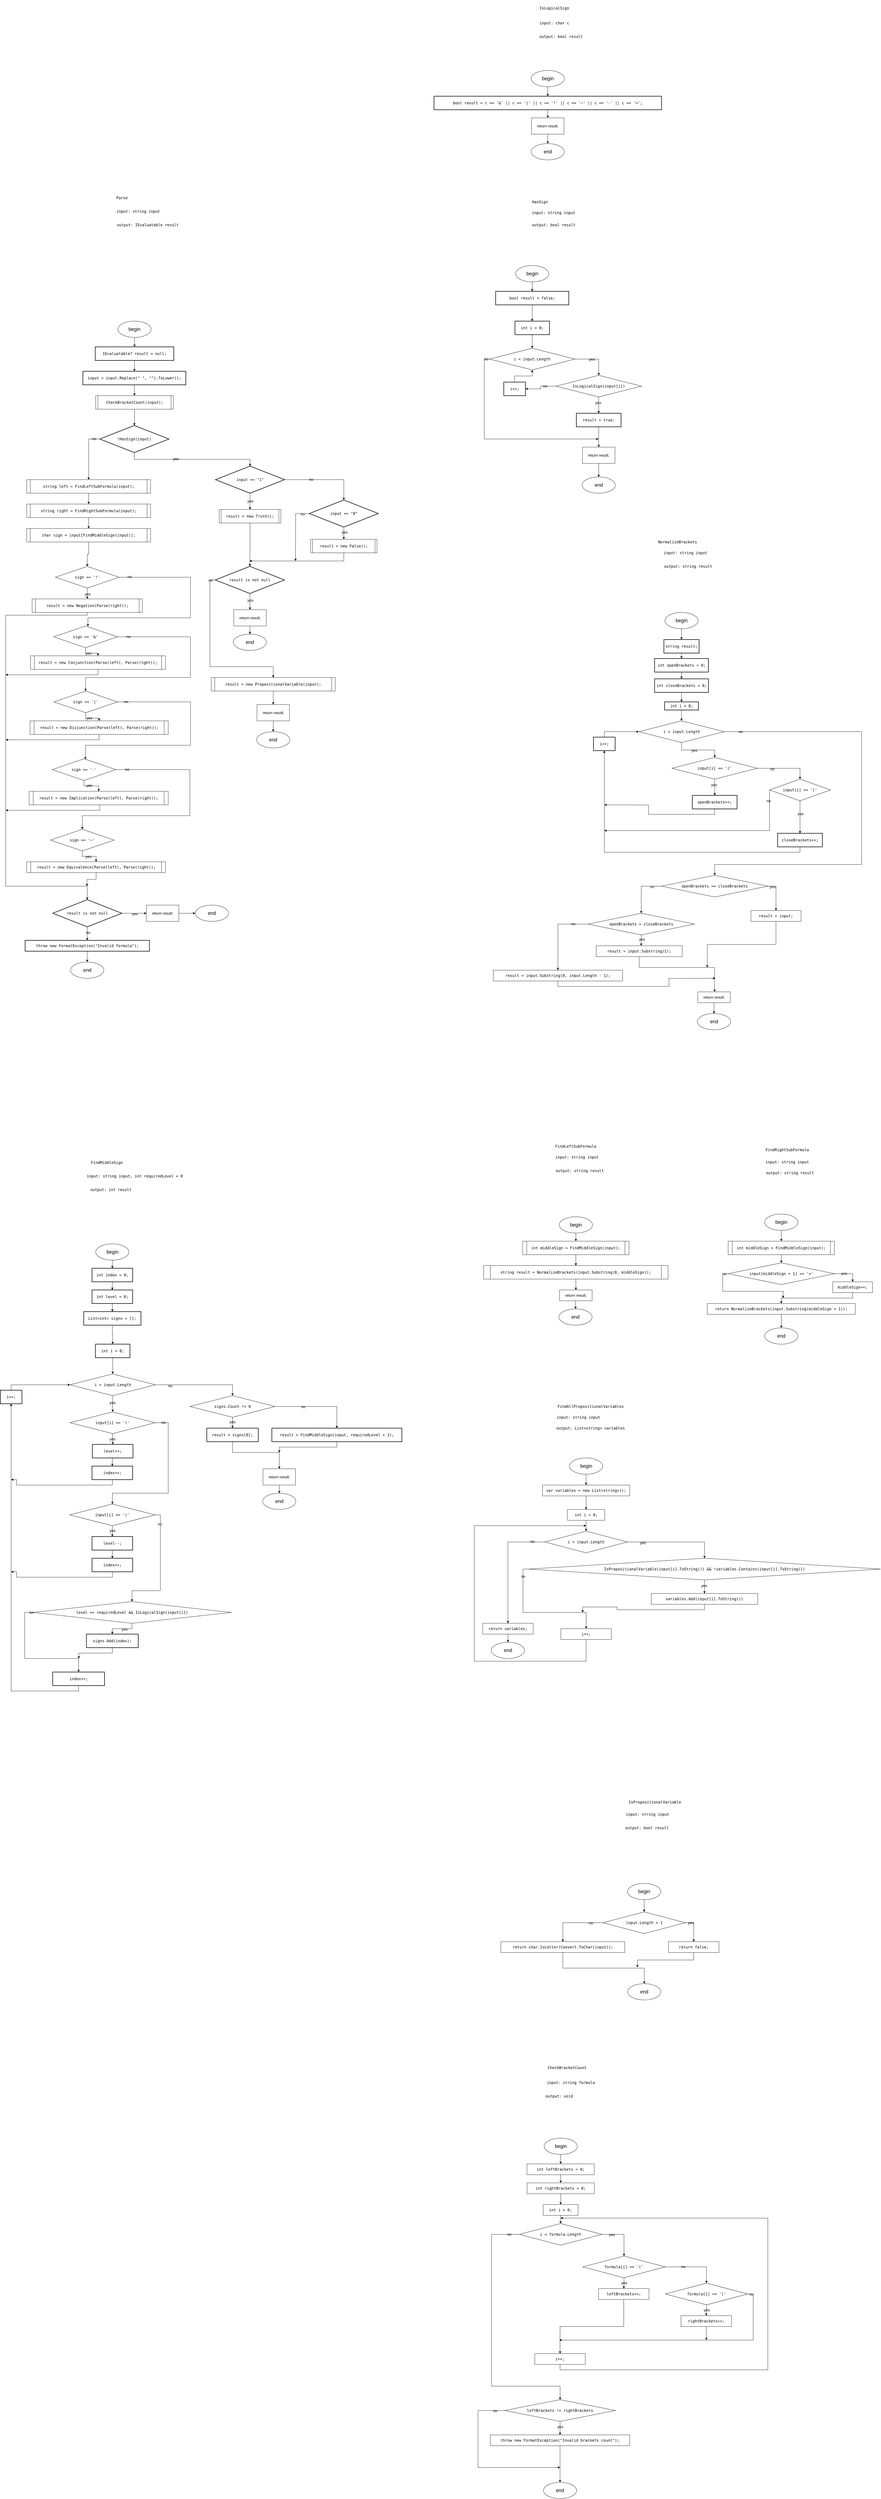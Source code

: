 <mxfile version="22.1.22" type="embed">
  <diagram name="Page-1" id="SJ5KyCIBwHqDN82vWLjB">
    <mxGraphModel dx="1971" dy="2963" grid="1" gridSize="10" guides="1" tooltips="1" connect="1" arrows="1" fold="1" page="1" pageScale="1" pageWidth="850" pageHeight="1100" math="0" shadow="0">
      <root>
        <mxCell id="0" />
        <mxCell id="1" parent="0" />
        <mxCell id="FfjkxNWrbGcJP8TpGep8-1" value="&lt;pre style=&quot;font-family: &amp;quot;JetBrains Mono&amp;quot;, monospace;&quot;&gt;&lt;div style=&quot;&quot;&gt;&lt;pre style=&quot;font-family: &amp;quot;JetBrains Mono&amp;quot;, monospace;&quot;&gt;&lt;div&gt;&lt;pre style=&quot;font-family: &amp;quot;JetBrains Mono&amp;quot;, monospace;&quot;&gt;FindMiddleSign&lt;/pre&gt;&lt;/div&gt;&lt;/pre&gt;&lt;/div&gt;&lt;/pre&gt;" style="text;html=1;align=center;verticalAlign=middle;resizable=0;points=[];autosize=1;strokeColor=none;fillColor=none;fontSize=14;labelBackgroundColor=none;fontColor=#000000;" parent="1" vertex="1">
          <mxGeometry x="-411.87" y="2110" width="130" height="60" as="geometry" />
        </mxCell>
        <mxCell id="FfjkxNWrbGcJP8TpGep8-3" value="&lt;pre style=&quot;font-family: &amp;quot;JetBrains Mono&amp;quot;, monospace;&quot;&gt;input: string &lt;span style=&quot;white-space-collapse: collapse;&quot;&gt;input, &lt;/span&gt;&lt;span style=&quot;white-space-collapse: collapse;&quot;&gt;int &lt;/span&gt;&lt;span style=&quot;white-space-collapse: collapse;&quot;&gt;requiredLevel = &lt;/span&gt;&lt;span style=&quot;white-space-collapse: collapse;&quot;&gt;0&lt;/span&gt;&lt;/pre&gt;" style="text;html=1;align=center;verticalAlign=middle;resizable=0;points=[];autosize=1;strokeColor=none;fillColor=none;fontSize=14;labelBackgroundColor=none;fontColor=#000000;" parent="1" vertex="1">
          <mxGeometry x="-419.37" y="2160" width="350" height="60" as="geometry" />
        </mxCell>
        <mxCell id="FfjkxNWrbGcJP8TpGep8-4" value="&lt;pre style=&quot;font-family: &amp;quot;JetBrains Mono&amp;quot;, monospace;&quot;&gt;output: int result&lt;/pre&gt;" style="text;html=1;align=center;verticalAlign=middle;resizable=0;points=[];autosize=1;strokeColor=none;fillColor=none;fontSize=14;labelBackgroundColor=none;fontColor=#000000;" parent="1" vertex="1">
          <mxGeometry x="-411.87" y="2210" width="160" height="60" as="geometry" />
        </mxCell>
        <mxCell id="FfjkxNWrbGcJP8TpGep8-10" value="&lt;pre style=&quot;font-family: &amp;quot;JetBrains Mono&amp;quot;, monospace;&quot;&gt;&lt;div style=&quot;&quot;&gt;&lt;pre style=&quot;font-family: &amp;quot;JetBrains Mono&amp;quot;, monospace;&quot;&gt;&lt;div&gt;&lt;pre style=&quot;font-family: &amp;quot;JetBrains Mono&amp;quot;, monospace;&quot;&gt;Parse&lt;/pre&gt;&lt;/div&gt;&lt;/pre&gt;&lt;/div&gt;&lt;/pre&gt;" style="text;html=1;align=center;verticalAlign=middle;resizable=0;points=[];autosize=1;strokeColor=none;fillColor=none;fontSize=14;labelBackgroundColor=none;fontColor=#000000;" parent="1" vertex="1">
          <mxGeometry x="-320.62" y="-1450" width="60" height="60" as="geometry" />
        </mxCell>
        <mxCell id="FfjkxNWrbGcJP8TpGep8-13" style="edgeStyle=orthogonalEdgeStyle;rounded=0;orthogonalLoop=1;jettySize=auto;html=1;exitX=0.5;exitY=1;exitDx=0;exitDy=0;entryX=0.5;entryY=0;entryDx=0;entryDy=0;fontSize=14;labelBackgroundColor=none;fontColor=#000000;" parent="1" source="FfjkxNWrbGcJP8TpGep8-14" target="FfjkxNWrbGcJP8TpGep8-18" edge="1">
          <mxGeometry relative="1" as="geometry" />
        </mxCell>
        <mxCell id="FfjkxNWrbGcJP8TpGep8-14" value="&lt;div style=&quot;&quot;&gt;&lt;pre style=&quot;font-family: &amp;quot;JetBrains Mono&amp;quot;, monospace;&quot;&gt;&lt;pre style=&quot;font-family: &amp;quot;JetBrains Mono&amp;quot;, monospace;&quot;&gt;&lt;pre style=&quot;font-family: &amp;quot;JetBrains Mono&amp;quot;, monospace;&quot;&gt;&lt;pre style=&quot;font-family: &amp;quot;JetBrains Mono&amp;quot;, monospace;&quot;&gt;&lt;pre style=&quot;font-family: &amp;quot;JetBrains Mono&amp;quot;, monospace;&quot;&gt;&lt;pre style=&quot;font-family: &amp;quot;JetBrains Mono&amp;quot;, monospace;&quot;&gt;&lt;pre style=&quot;font-family: &amp;quot;JetBrains Mono&amp;quot;, monospace;&quot;&gt;&lt;pre style=&quot;font-family: &amp;quot;JetBrains Mono&amp;quot;, monospace;&quot;&gt;&lt;div&gt;&lt;pre style=&quot;font-family: &amp;quot;JetBrains Mono&amp;quot;, monospace;&quot;&gt;IEvaluatable? result = &lt;span style=&quot;&quot;&gt;null&lt;/span&gt;;&lt;/pre&gt;&lt;/div&gt;&lt;/pre&gt;&lt;/pre&gt;&lt;/pre&gt;&lt;/pre&gt;&lt;/pre&gt;&lt;/pre&gt;&lt;/pre&gt;&lt;/pre&gt;&lt;/div&gt;" style="rounded=0;whiteSpace=wrap;html=1;absoluteArcSize=1;arcSize=14;strokeWidth=2;fontSize=14;labelBackgroundColor=none;fontColor=#000000;" parent="1" vertex="1">
          <mxGeometry x="-389.37" y="-870" width="290" height="50" as="geometry" />
        </mxCell>
        <mxCell id="FfjkxNWrbGcJP8TpGep8-15" value="&lt;pre style=&quot;font-family: &amp;quot;JetBrains Mono&amp;quot;, monospace;&quot;&gt;input: string &lt;span style=&quot;white-space-collapse: collapse;&quot;&gt;input&lt;/span&gt;&lt;/pre&gt;" style="text;html=1;align=center;verticalAlign=middle;resizable=0;points=[];autosize=1;strokeColor=none;fillColor=none;fontSize=14;labelBackgroundColor=none;fontColor=#000000;" parent="1" vertex="1">
          <mxGeometry x="-315.62" y="-1400" width="170" height="60" as="geometry" />
        </mxCell>
        <mxCell id="FfjkxNWrbGcJP8TpGep8-16" value="&lt;pre style=&quot;font-family: &amp;quot;JetBrains Mono&amp;quot;, monospace;&quot;&gt;output: IEvaluatable result&lt;/pre&gt;" style="text;html=1;align=center;verticalAlign=middle;resizable=0;points=[];autosize=1;strokeColor=none;fillColor=none;fontSize=14;labelBackgroundColor=none;fontColor=#000000;" parent="1" vertex="1">
          <mxGeometry x="-310.62" y="-1350" width="230" height="60" as="geometry" />
        </mxCell>
        <mxCell id="FfjkxNWrbGcJP8TpGep8-17" style="edgeStyle=orthogonalEdgeStyle;rounded=0;orthogonalLoop=1;jettySize=auto;html=1;exitX=0.5;exitY=1;exitDx=0;exitDy=0;fontSize=14;labelBackgroundColor=none;fontColor=#000000;" parent="1" source="FfjkxNWrbGcJP8TpGep8-18" target="FfjkxNWrbGcJP8TpGep8-20" edge="1">
          <mxGeometry relative="1" as="geometry" />
        </mxCell>
        <mxCell id="FfjkxNWrbGcJP8TpGep8-18" value="&lt;div style=&quot;&quot;&gt;&lt;pre style=&quot;font-family: &amp;quot;JetBrains Mono&amp;quot;, monospace;&quot;&gt;&lt;pre style=&quot;font-family: &amp;quot;JetBrains Mono&amp;quot;, monospace;&quot;&gt;&lt;pre style=&quot;font-family: &amp;quot;JetBrains Mono&amp;quot;, monospace;&quot;&gt;&lt;pre style=&quot;font-family: &amp;quot;JetBrains Mono&amp;quot;, monospace;&quot;&gt;&lt;pre style=&quot;font-family: &amp;quot;JetBrains Mono&amp;quot;, monospace;&quot;&gt;&lt;pre style=&quot;font-family: &amp;quot;JetBrains Mono&amp;quot;, monospace;&quot;&gt;&lt;pre style=&quot;font-family: &amp;quot;JetBrains Mono&amp;quot;, monospace;&quot;&gt;&lt;pre style=&quot;font-family: &amp;quot;JetBrains Mono&amp;quot;, monospace;&quot;&gt;&lt;pre style=&quot;font-family: &amp;quot;JetBrains Mono&amp;quot;, monospace;&quot;&gt;&lt;div&gt;&lt;pre style=&quot;font-family: &amp;quot;JetBrains Mono&amp;quot;, monospace;&quot;&gt;input = input.Replace(&lt;span style=&quot;&quot;&gt;&quot; &quot;&lt;/span&gt;, &lt;span style=&quot;&quot;&gt;&quot;&quot;&lt;/span&gt;).ToLower();&lt;/pre&gt;&lt;/div&gt;&lt;/pre&gt;&lt;/pre&gt;&lt;/pre&gt;&lt;/pre&gt;&lt;/pre&gt;&lt;/pre&gt;&lt;/pre&gt;&lt;/pre&gt;&lt;/pre&gt;&lt;/div&gt;" style="rounded=0;whiteSpace=wrap;html=1;absoluteArcSize=1;arcSize=14;strokeWidth=2;fontSize=14;labelBackgroundColor=none;fontColor=#000000;" parent="1" vertex="1">
          <mxGeometry x="-435.01" y="-780" width="380" height="50" as="geometry" />
        </mxCell>
        <mxCell id="FfjkxNWrbGcJP8TpGep8-20" value="&lt;div style=&quot;&quot;&gt;&lt;pre style=&quot;font-family: &amp;quot;JetBrains Mono&amp;quot;, monospace;&quot;&gt;&lt;div&gt;&lt;pre style=&quot;font-family: &amp;quot;JetBrains Mono&amp;quot;, monospace;&quot;&gt;CheckBracketCount(input);&lt;/pre&gt;&lt;/div&gt;&lt;/pre&gt;&lt;/div&gt;" style="shape=process;whiteSpace=wrap;html=1;backgroundOutline=1;size=0.029;fontSize=14;labelBackgroundColor=none;fontColor=#000000;" parent="1" vertex="1">
          <mxGeometry x="-387.5" y="-690" width="286.25" height="50" as="geometry" />
        </mxCell>
        <mxCell id="FfjkxNWrbGcJP8TpGep8-31" style="edgeStyle=orthogonalEdgeStyle;rounded=0;orthogonalLoop=1;jettySize=auto;html=1;exitX=0.5;exitY=1;exitDx=0;exitDy=0;entryX=0.5;entryY=0;entryDx=0;entryDy=0;fontSize=14;labelBackgroundColor=none;fontColor=#000000;" parent="1" source="FfjkxNWrbGcJP8TpGep8-32" target="FfjkxNWrbGcJP8TpGep8-35" edge="1">
          <mxGeometry relative="1" as="geometry" />
        </mxCell>
        <mxCell id="FfjkxNWrbGcJP8TpGep8-32" value="&lt;div style=&quot;&quot;&gt;&lt;pre style=&quot;font-family: &amp;quot;JetBrains Mono&amp;quot;, monospace;&quot;&gt;&lt;span style=&quot;&quot;&gt;int &lt;/span&gt;&lt;span style=&quot;&quot;&gt;i &lt;/span&gt;&lt;font&gt;= &lt;/font&gt;&lt;font&gt;0&lt;/font&gt;&lt;font&gt;;&lt;/font&gt;&lt;/pre&gt;&lt;/div&gt;" style="rounded=0;whiteSpace=wrap;html=1;absoluteArcSize=1;arcSize=14;strokeWidth=2;fontSize=14;labelBackgroundColor=none;fontColor=#000000;" parent="1" vertex="1">
          <mxGeometry x="-388.76" y="2810" width="127.5" height="50" as="geometry" />
        </mxCell>
        <mxCell id="FfjkxNWrbGcJP8TpGep8-329" style="edgeStyle=orthogonalEdgeStyle;rounded=0;orthogonalLoop=1;jettySize=auto;html=1;exitX=0.5;exitY=1;exitDx=0;exitDy=0;entryX=0.5;entryY=0;entryDx=0;entryDy=0;fontSize=14;labelBackgroundColor=none;fontColor=#000000;" parent="1" source="FfjkxNWrbGcJP8TpGep8-35" target="FfjkxNWrbGcJP8TpGep8-328" edge="1">
          <mxGeometry relative="1" as="geometry" />
        </mxCell>
        <mxCell id="FfjkxNWrbGcJP8TpGep8-330" value="yes" style="edgeLabel;html=1;align=center;verticalAlign=middle;resizable=0;points=[];fontSize=14;labelBackgroundColor=none;fontColor=#000000;" parent="FfjkxNWrbGcJP8TpGep8-329" vertex="1" connectable="0">
          <mxGeometry x="-0.14" y="-1" relative="1" as="geometry">
            <mxPoint as="offset" />
          </mxGeometry>
        </mxCell>
        <mxCell id="FfjkxNWrbGcJP8TpGep8-365" style="edgeStyle=orthogonalEdgeStyle;rounded=0;orthogonalLoop=1;jettySize=auto;html=1;exitX=1;exitY=0.5;exitDx=0;exitDy=0;entryX=0.5;entryY=0;entryDx=0;entryDy=0;fontSize=14;labelBackgroundColor=none;fontColor=#000000;" parent="1" source="FfjkxNWrbGcJP8TpGep8-35" target="FfjkxNWrbGcJP8TpGep8-364" edge="1">
          <mxGeometry relative="1" as="geometry" />
        </mxCell>
        <mxCell id="FfjkxNWrbGcJP8TpGep8-366" value="no" style="edgeLabel;html=1;align=center;verticalAlign=middle;resizable=0;points=[];fontSize=14;labelBackgroundColor=none;fontColor=#000000;" parent="FfjkxNWrbGcJP8TpGep8-365" vertex="1" connectable="0">
          <mxGeometry x="-0.664" y="-4" relative="1" as="geometry">
            <mxPoint as="offset" />
          </mxGeometry>
        </mxCell>
        <mxCell id="FfjkxNWrbGcJP8TpGep8-35" value="&lt;div style=&quot;&quot;&gt;&lt;pre style=&quot;font-family: &amp;quot;JetBrains Mono&amp;quot;, monospace;&quot;&gt;&lt;pre style=&quot;font-family: &amp;quot;JetBrains Mono&amp;quot;, monospace;&quot;&gt;&lt;pre style=&quot;font-family: &amp;quot;JetBrains Mono&amp;quot;, monospace;&quot;&gt;&lt;div&gt;&lt;pre style=&quot;font-family: &amp;quot;JetBrains Mono&amp;quot;, monospace;&quot;&gt;i &amp;lt; input.Length&lt;/pre&gt;&lt;/div&gt;&lt;/pre&gt;&lt;/pre&gt;&lt;/pre&gt;&lt;/div&gt;" style="rhombus;whiteSpace=wrap;html=1;fontSize=14;labelBackgroundColor=none;fontColor=#000000;" parent="1" vertex="1">
          <mxGeometry x="-482.5" y="2920" width="315" height="80" as="geometry" />
        </mxCell>
        <mxCell id="FfjkxNWrbGcJP8TpGep8-36" style="edgeStyle=orthogonalEdgeStyle;rounded=0;orthogonalLoop=1;jettySize=auto;html=1;exitX=0.5;exitY=0;exitDx=0;exitDy=0;entryX=0;entryY=0.5;entryDx=0;entryDy=0;fontSize=14;labelBackgroundColor=none;fontColor=#000000;" parent="1" source="FfjkxNWrbGcJP8TpGep8-37" target="FfjkxNWrbGcJP8TpGep8-35" edge="1">
          <mxGeometry relative="1" as="geometry" />
        </mxCell>
        <mxCell id="FfjkxNWrbGcJP8TpGep8-37" value="&lt;div style=&quot;&quot;&gt;&lt;pre style=&quot;font-family: &amp;quot;JetBrains Mono&amp;quot;, monospace;&quot;&gt;&lt;div&gt;&lt;pre style=&quot;font-family: &amp;quot;JetBrains Mono&amp;quot;, monospace;&quot;&gt;i++;&lt;/pre&gt;&lt;/div&gt;&lt;/pre&gt;&lt;/div&gt;" style="rounded=0;whiteSpace=wrap;html=1;absoluteArcSize=1;arcSize=14;strokeWidth=2;fontSize=14;labelBackgroundColor=none;fontColor=#000000;" parent="1" vertex="1">
          <mxGeometry x="-740" y="2980" width="80" height="50" as="geometry" />
        </mxCell>
        <mxCell id="FfjkxNWrbGcJP8TpGep8-43" style="edgeStyle=orthogonalEdgeStyle;rounded=0;orthogonalLoop=1;jettySize=auto;html=1;exitX=1;exitY=0.5;exitDx=0;exitDy=0;" parent="1" edge="1">
          <mxGeometry relative="1" as="geometry">
            <Array as="points">
              <mxPoint x="3460" y="2590" />
              <mxPoint x="3460" y="2810" />
              <mxPoint x="3091" y="2810" />
            </Array>
            <mxPoint x="3264.38" y="2590" as="sourcePoint" />
          </mxGeometry>
        </mxCell>
        <mxCell id="FfjkxNWrbGcJP8TpGep8-66" style="edgeStyle=orthogonalEdgeStyle;rounded=0;orthogonalLoop=1;jettySize=auto;html=1;exitX=0.5;exitY=1;exitDx=0;exitDy=0;exitPerimeter=0;fontSize=14;labelBackgroundColor=none;fontColor=#000000;" parent="1" source="FfjkxNWrbGcJP8TpGep8-61" target="FfjkxNWrbGcJP8TpGep8-63" edge="1">
          <mxGeometry relative="1" as="geometry" />
        </mxCell>
        <mxCell id="FfjkxNWrbGcJP8TpGep8-67" value="yes" style="edgeLabel;html=1;align=center;verticalAlign=middle;resizable=0;points=[];fontSize=14;labelBackgroundColor=none;fontColor=#000000;" parent="FfjkxNWrbGcJP8TpGep8-66" vertex="1" connectable="0">
          <mxGeometry x="-0.255" y="2" relative="1" as="geometry">
            <mxPoint as="offset" />
          </mxGeometry>
        </mxCell>
        <mxCell id="FfjkxNWrbGcJP8TpGep8-98" style="edgeStyle=orthogonalEdgeStyle;rounded=0;orthogonalLoop=1;jettySize=auto;html=1;exitX=0;exitY=0.5;exitDx=0;exitDy=0;exitPerimeter=0;fontSize=14;labelBackgroundColor=none;fontColor=#000000;" parent="1" source="FfjkxNWrbGcJP8TpGep8-61" target="FfjkxNWrbGcJP8TpGep8-95" edge="1">
          <mxGeometry relative="1" as="geometry" />
        </mxCell>
        <mxCell id="FfjkxNWrbGcJP8TpGep8-99" value="no" style="edgeLabel;html=1;align=center;verticalAlign=middle;resizable=0;points=[];fontSize=14;labelBackgroundColor=none;fontColor=#000000;" parent="FfjkxNWrbGcJP8TpGep8-98" vertex="1" connectable="0">
          <mxGeometry x="-0.769" y="-1" relative="1" as="geometry">
            <mxPoint as="offset" />
          </mxGeometry>
        </mxCell>
        <mxCell id="FfjkxNWrbGcJP8TpGep8-61" value="&lt;div style=&quot;&quot;&gt;&lt;pre style=&quot;font-family: &amp;quot;JetBrains Mono&amp;quot;, monospace;&quot;&gt;!HasSign(input)&lt;/pre&gt;&lt;/div&gt;" style="strokeWidth=2;html=1;shape=mxgraph.flowchart.decision;whiteSpace=wrap;fontSize=14;labelBackgroundColor=none;fontColor=#000000;" parent="1" vertex="1">
          <mxGeometry x="-372.51" y="-580" width="255" height="100" as="geometry" />
        </mxCell>
        <mxCell id="FfjkxNWrbGcJP8TpGep8-62" style="edgeStyle=orthogonalEdgeStyle;rounded=0;orthogonalLoop=1;jettySize=auto;html=1;exitX=0.5;exitY=1;exitDx=0;exitDy=0;entryX=0.5;entryY=0;entryDx=0;entryDy=0;entryPerimeter=0;fontSize=14;labelBackgroundColor=none;fontColor=#000000;" parent="1" source="FfjkxNWrbGcJP8TpGep8-20" target="FfjkxNWrbGcJP8TpGep8-61" edge="1">
          <mxGeometry relative="1" as="geometry" />
        </mxCell>
        <mxCell id="FfjkxNWrbGcJP8TpGep8-87" style="edgeStyle=orthogonalEdgeStyle;rounded=0;orthogonalLoop=1;jettySize=auto;html=1;exitX=0.5;exitY=1;exitDx=0;exitDy=0;exitPerimeter=0;entryX=0.5;entryY=0;entryDx=0;entryDy=0;fontSize=14;labelBackgroundColor=none;fontColor=#000000;" parent="1" source="FfjkxNWrbGcJP8TpGep8-63" target="FfjkxNWrbGcJP8TpGep8-82" edge="1">
          <mxGeometry relative="1" as="geometry" />
        </mxCell>
        <mxCell id="FfjkxNWrbGcJP8TpGep8-88" value="yes" style="edgeLabel;html=1;align=center;verticalAlign=middle;resizable=0;points=[];fontSize=14;labelBackgroundColor=none;fontColor=#000000;" parent="FfjkxNWrbGcJP8TpGep8-87" vertex="1" connectable="0">
          <mxGeometry x="-0.048" y="1" relative="1" as="geometry">
            <mxPoint as="offset" />
          </mxGeometry>
        </mxCell>
        <mxCell id="FfjkxNWrbGcJP8TpGep8-63" value="&lt;div style=&quot;&quot;&gt;&lt;pre style=&quot;font-family: &amp;quot;JetBrains Mono&amp;quot;, monospace;&quot;&gt;&lt;div&gt;&lt;pre style=&quot;font-family: &amp;quot;JetBrains Mono&amp;quot;, monospace;&quot;&gt;input == &lt;span style=&quot;&quot;&gt;&quot;1&quot;&lt;/span&gt;&lt;/pre&gt;&lt;/div&gt;&lt;/pre&gt;&lt;/div&gt;" style="strokeWidth=2;html=1;shape=mxgraph.flowchart.decision;whiteSpace=wrap;fontSize=14;labelBackgroundColor=none;fontColor=#000000;" parent="1" vertex="1">
          <mxGeometry x="54.58" y="-430" width="255" height="100" as="geometry" />
        </mxCell>
        <mxCell id="FfjkxNWrbGcJP8TpGep8-84" style="edgeStyle=orthogonalEdgeStyle;rounded=0;orthogonalLoop=1;jettySize=auto;html=1;exitX=0.5;exitY=1;exitDx=0;exitDy=0;exitPerimeter=0;entryX=0.5;entryY=0;entryDx=0;entryDy=0;fontSize=14;labelBackgroundColor=none;fontColor=#000000;" parent="1" source="FfjkxNWrbGcJP8TpGep8-64" target="FfjkxNWrbGcJP8TpGep8-83" edge="1">
          <mxGeometry relative="1" as="geometry" />
        </mxCell>
        <mxCell id="FfjkxNWrbGcJP8TpGep8-85" value="yes" style="edgeLabel;html=1;align=center;verticalAlign=middle;resizable=0;points=[];fontSize=14;labelBackgroundColor=none;fontColor=#000000;" parent="FfjkxNWrbGcJP8TpGep8-84" vertex="1" connectable="0">
          <mxGeometry x="-0.178" y="2" relative="1" as="geometry">
            <mxPoint as="offset" />
          </mxGeometry>
        </mxCell>
        <mxCell id="cOOqguh06IZceh5hziDc-1" style="edgeStyle=orthogonalEdgeStyle;rounded=0;orthogonalLoop=1;jettySize=auto;html=1;exitX=0;exitY=0.5;exitDx=0;exitDy=0;exitPerimeter=0;fontSize=14;labelBackgroundColor=none;fontColor=#000000;" parent="1" source="FfjkxNWrbGcJP8TpGep8-64" edge="1">
          <mxGeometry relative="1" as="geometry">
            <mxPoint x="350" y="-80" as="targetPoint" />
          </mxGeometry>
        </mxCell>
        <mxCell id="cOOqguh06IZceh5hziDc-3" value="no" style="edgeLabel;html=1;align=center;verticalAlign=middle;resizable=0;points=[];fontSize=14;labelBackgroundColor=none;fontColor=#000000;" parent="cOOqguh06IZceh5hziDc-1" vertex="1" connectable="0">
          <mxGeometry x="-0.775" y="2" relative="1" as="geometry">
            <mxPoint as="offset" />
          </mxGeometry>
        </mxCell>
        <mxCell id="FfjkxNWrbGcJP8TpGep8-64" value="&lt;div style=&quot;&quot;&gt;&lt;pre style=&quot;font-family: &amp;quot;JetBrains Mono&amp;quot;, monospace;&quot;&gt;&lt;pre style=&quot;font-family: &amp;quot;JetBrains Mono&amp;quot;, monospace;&quot;&gt;&lt;div&gt;&lt;pre style=&quot;font-family: &amp;quot;JetBrains Mono&amp;quot;, monospace;&quot;&gt;input == &lt;span style=&quot;&quot;&gt;&quot;0&quot;&lt;/span&gt;&lt;/pre&gt;&lt;/div&gt;&lt;/pre&gt;&lt;/pre&gt;&lt;/div&gt;" style="strokeWidth=2;html=1;shape=mxgraph.flowchart.decision;whiteSpace=wrap;fontSize=14;labelBackgroundColor=none;fontColor=#000000;" parent="1" vertex="1">
          <mxGeometry x="400.82" y="-305" width="255" height="100" as="geometry" />
        </mxCell>
        <mxCell id="FfjkxNWrbGcJP8TpGep8-91" style="edgeStyle=orthogonalEdgeStyle;rounded=0;orthogonalLoop=1;jettySize=auto;html=1;exitX=0;exitY=0.5;exitDx=0;exitDy=0;exitPerimeter=0;entryX=0.5;entryY=0;entryDx=0;entryDy=0;fontSize=14;labelBackgroundColor=none;fontColor=#000000;" parent="1" source="FfjkxNWrbGcJP8TpGep8-65" target="FfjkxNWrbGcJP8TpGep8-90" edge="1">
          <mxGeometry relative="1" as="geometry">
            <Array as="points">
              <mxPoint x="34" y="-10" />
              <mxPoint x="34" y="310" />
              <mxPoint x="268" y="310" />
            </Array>
          </mxGeometry>
        </mxCell>
        <mxCell id="FfjkxNWrbGcJP8TpGep8-92" value="no" style="edgeLabel;html=1;align=center;verticalAlign=middle;resizable=0;points=[];fontSize=14;labelBackgroundColor=none;fontColor=#000000;" parent="FfjkxNWrbGcJP8TpGep8-91" vertex="1" connectable="0">
          <mxGeometry x="-0.932" y="2" relative="1" as="geometry">
            <mxPoint as="offset" />
          </mxGeometry>
        </mxCell>
        <mxCell id="FfjkxNWrbGcJP8TpGep8-65" value="&lt;div style=&quot;&quot;&gt;&lt;pre style=&quot;font-family: &amp;quot;JetBrains Mono&amp;quot;, monospace;&quot;&gt;&lt;pre style=&quot;font-family: &amp;quot;JetBrains Mono&amp;quot;, monospace;&quot;&gt;&lt;div&gt;&lt;pre style=&quot;font-family: &amp;quot;JetBrains Mono&amp;quot;, monospace;&quot;&gt;result &lt;span style=&quot;&quot;&gt;is &lt;/span&gt;not &lt;span style=&quot;&quot;&gt;null&lt;/span&gt;&lt;/pre&gt;&lt;/div&gt;&lt;/pre&gt;&lt;/pre&gt;&lt;/div&gt;" style="strokeWidth=2;html=1;shape=mxgraph.flowchart.decision;whiteSpace=wrap;fontSize=14;labelBackgroundColor=none;fontColor=#000000;" parent="1" vertex="1">
          <mxGeometry x="53.94" y="-60" width="255" height="100" as="geometry" />
        </mxCell>
        <mxCell id="FfjkxNWrbGcJP8TpGep8-71" style="edgeStyle=orthogonalEdgeStyle;rounded=0;orthogonalLoop=1;jettySize=auto;html=1;exitX=1;exitY=0.5;exitDx=0;exitDy=0;exitPerimeter=0;entryX=0.5;entryY=0;entryDx=0;entryDy=0;entryPerimeter=0;fontSize=14;labelBackgroundColor=none;fontColor=#000000;" parent="1" source="FfjkxNWrbGcJP8TpGep8-63" target="FfjkxNWrbGcJP8TpGep8-64" edge="1">
          <mxGeometry relative="1" as="geometry" />
        </mxCell>
        <mxCell id="FfjkxNWrbGcJP8TpGep8-72" value="no" style="edgeLabel;html=1;align=center;verticalAlign=middle;resizable=0;points=[];fontSize=14;labelBackgroundColor=none;fontColor=#000000;" parent="FfjkxNWrbGcJP8TpGep8-71" vertex="1" connectable="0">
          <mxGeometry x="-0.336" y="1" relative="1" as="geometry">
            <mxPoint as="offset" />
          </mxGeometry>
        </mxCell>
        <mxCell id="FfjkxNWrbGcJP8TpGep8-80" style="edgeStyle=orthogonalEdgeStyle;rounded=0;orthogonalLoop=1;jettySize=auto;html=1;exitX=0.5;exitY=1;exitDx=0;exitDy=0;exitPerimeter=0;fontSize=14;labelBackgroundColor=none;fontColor=#000000;" parent="1" source="FfjkxNWrbGcJP8TpGep8-65" target="bbl1epnfbIa33jh1_Hoh-14" edge="1">
          <mxGeometry relative="1" as="geometry">
            <mxPoint x="181" y="100" as="targetPoint" />
          </mxGeometry>
        </mxCell>
        <mxCell id="FfjkxNWrbGcJP8TpGep8-81" value="yes" style="edgeLabel;html=1;align=center;verticalAlign=middle;resizable=0;points=[];fontSize=14;labelBackgroundColor=none;fontColor=#000000;" parent="FfjkxNWrbGcJP8TpGep8-80" vertex="1" connectable="0">
          <mxGeometry x="-0.181" y="1" relative="1" as="geometry">
            <mxPoint as="offset" />
          </mxGeometry>
        </mxCell>
        <mxCell id="FfjkxNWrbGcJP8TpGep8-82" value="&lt;div style=&quot;&quot;&gt;&lt;pre style=&quot;font-family: &amp;quot;JetBrains Mono&amp;quot;, monospace;&quot;&gt;&lt;pre style=&quot;font-family: &amp;quot;JetBrains Mono&amp;quot;, monospace;&quot;&gt;&lt;pre style=&quot;font-family: &amp;quot;JetBrains Mono&amp;quot;, monospace;&quot;&gt;result = &lt;span style=&quot;&quot;&gt;new &lt;/span&gt;Truth();&lt;/pre&gt;&lt;/pre&gt;&lt;/pre&gt;&lt;/div&gt;" style="shape=process;whiteSpace=wrap;html=1;backgroundOutline=1;size=0.029;fontSize=14;labelBackgroundColor=none;fontColor=#000000;" parent="1" vertex="1">
          <mxGeometry x="68.33" y="-270" width="227.49" height="50" as="geometry" />
        </mxCell>
        <mxCell id="FfjkxNWrbGcJP8TpGep8-86" style="edgeStyle=orthogonalEdgeStyle;rounded=0;orthogonalLoop=1;jettySize=auto;html=1;exitX=0.5;exitY=1;exitDx=0;exitDy=0;fontSize=14;labelBackgroundColor=none;fontColor=#000000;" parent="1" source="FfjkxNWrbGcJP8TpGep8-83" edge="1">
          <mxGeometry relative="1" as="geometry">
            <Array as="points">
              <mxPoint x="528" y="-80" />
            </Array>
            <mxPoint x="180" y="-80" as="targetPoint" />
          </mxGeometry>
        </mxCell>
        <mxCell id="FfjkxNWrbGcJP8TpGep8-83" value="&lt;div style=&quot;&quot;&gt;&lt;pre style=&quot;font-family: &amp;quot;JetBrains Mono&amp;quot;, monospace;&quot;&gt;&lt;pre style=&quot;font-family: &amp;quot;JetBrains Mono&amp;quot;, monospace;&quot;&gt;&lt;pre style=&quot;font-family: &amp;quot;JetBrains Mono&amp;quot;, monospace;&quot;&gt;&lt;pre style=&quot;font-family: &amp;quot;JetBrains Mono&amp;quot;, monospace;&quot;&gt;result = &lt;span style=&quot;&quot;&gt;new &lt;/span&gt;False();&lt;/pre&gt;&lt;/pre&gt;&lt;/pre&gt;&lt;/pre&gt;&lt;/div&gt;" style="shape=process;whiteSpace=wrap;html=1;backgroundOutline=1;size=0.029;fontSize=14;labelBackgroundColor=none;fontColor=#000000;" parent="1" vertex="1">
          <mxGeometry x="405.83" y="-160" width="244.99" height="50" as="geometry" />
        </mxCell>
        <mxCell id="FfjkxNWrbGcJP8TpGep8-89" style="edgeStyle=orthogonalEdgeStyle;rounded=0;orthogonalLoop=1;jettySize=auto;html=1;exitX=0.5;exitY=1;exitDx=0;exitDy=0;entryX=0.5;entryY=0;entryDx=0;entryDy=0;entryPerimeter=0;fontSize=14;labelBackgroundColor=none;fontColor=#000000;" parent="1" source="FfjkxNWrbGcJP8TpGep8-82" target="FfjkxNWrbGcJP8TpGep8-65" edge="1">
          <mxGeometry relative="1" as="geometry" />
        </mxCell>
        <mxCell id="bbl1epnfbIa33jh1_Hoh-12" style="edgeStyle=orthogonalEdgeStyle;rounded=0;orthogonalLoop=1;jettySize=auto;html=1;exitX=0.5;exitY=1;exitDx=0;exitDy=0;entryX=0.5;entryY=0;entryDx=0;entryDy=0;fontSize=14;labelBackgroundColor=none;fontColor=#000000;" parent="1" source="FfjkxNWrbGcJP8TpGep8-90" target="bbl1epnfbIa33jh1_Hoh-11" edge="1">
          <mxGeometry relative="1" as="geometry" />
        </mxCell>
        <mxCell id="FfjkxNWrbGcJP8TpGep8-90" value="&lt;div style=&quot;&quot;&gt;&lt;pre style=&quot;font-family: &amp;quot;JetBrains Mono&amp;quot;, monospace;&quot;&gt;&lt;pre style=&quot;font-family: &amp;quot;JetBrains Mono&amp;quot;, monospace;&quot;&gt;&lt;div&gt;&lt;pre style=&quot;font-family: &amp;quot;JetBrains Mono&amp;quot;, monospace;&quot;&gt;result = &lt;span style=&quot;&quot;&gt;new &lt;/span&gt;PropositionalVariable(input);&lt;/pre&gt;&lt;/div&gt;&lt;/pre&gt;&lt;/pre&gt;&lt;/div&gt;" style="shape=process;whiteSpace=wrap;html=1;backgroundOutline=1;size=0.029;fontSize=14;labelBackgroundColor=none;fontColor=#000000;" parent="1" vertex="1">
          <mxGeometry x="38.96" y="350" width="457.49" height="50" as="geometry" />
        </mxCell>
        <mxCell id="FfjkxNWrbGcJP8TpGep8-101" style="edgeStyle=orthogonalEdgeStyle;rounded=0;orthogonalLoop=1;jettySize=auto;html=1;exitX=0.5;exitY=1;exitDx=0;exitDy=0;entryX=0.5;entryY=0;entryDx=0;entryDy=0;fontSize=14;labelBackgroundColor=none;fontColor=#000000;" parent="1" source="FfjkxNWrbGcJP8TpGep8-95" target="FfjkxNWrbGcJP8TpGep8-96" edge="1">
          <mxGeometry relative="1" as="geometry" />
        </mxCell>
        <mxCell id="FfjkxNWrbGcJP8TpGep8-95" value="&lt;div style=&quot;&quot;&gt;&lt;pre style=&quot;font-family: &amp;quot;JetBrains Mono&amp;quot;, monospace;&quot;&gt;&lt;pre style=&quot;font-family: &amp;quot;JetBrains Mono&amp;quot;, monospace;&quot;&gt;&lt;pre style=&quot;font-family: &amp;quot;JetBrains Mono&amp;quot;, monospace;&quot;&gt;&lt;div&gt;&lt;pre style=&quot;font-family: &amp;quot;JetBrains Mono&amp;quot;, monospace;&quot;&gt;&lt;span style=&quot;&quot;&gt;string &lt;/span&gt;left = FindLeftSubFormula(input);&lt;/pre&gt;&lt;/div&gt;&lt;/pre&gt;&lt;/pre&gt;&lt;/pre&gt;&lt;/div&gt;" style="shape=process;whiteSpace=wrap;html=1;backgroundOutline=1;size=0.029;fontSize=14;labelBackgroundColor=none;fontColor=#000000;" parent="1" vertex="1">
          <mxGeometry x="-642.49" y="-380" width="457.49" height="50" as="geometry" />
        </mxCell>
        <mxCell id="FfjkxNWrbGcJP8TpGep8-102" style="edgeStyle=orthogonalEdgeStyle;rounded=0;orthogonalLoop=1;jettySize=auto;html=1;exitX=0.5;exitY=1;exitDx=0;exitDy=0;fontSize=14;labelBackgroundColor=none;fontColor=#000000;" parent="1" source="FfjkxNWrbGcJP8TpGep8-96" target="FfjkxNWrbGcJP8TpGep8-97" edge="1">
          <mxGeometry relative="1" as="geometry" />
        </mxCell>
        <mxCell id="FfjkxNWrbGcJP8TpGep8-96" value="&lt;div style=&quot;&quot;&gt;&lt;pre style=&quot;font-family: &amp;quot;JetBrains Mono&amp;quot;, monospace;&quot;&gt;&lt;pre style=&quot;font-family: &amp;quot;JetBrains Mono&amp;quot;, monospace;&quot;&gt;&lt;pre style=&quot;font-family: &amp;quot;JetBrains Mono&amp;quot;, monospace;&quot;&gt;&lt;pre style=&quot;font-family: &amp;quot;JetBrains Mono&amp;quot;, monospace;&quot;&gt;&lt;div&gt;&lt;pre style=&quot;font-family: &amp;quot;JetBrains Mono&amp;quot;, monospace;&quot;&gt;&lt;span style=&quot;&quot;&gt;string &lt;/span&gt;right = FindRightSubFormula(input);&lt;/pre&gt;&lt;/div&gt;&lt;/pre&gt;&lt;/pre&gt;&lt;/pre&gt;&lt;/pre&gt;&lt;/div&gt;" style="shape=process;whiteSpace=wrap;html=1;backgroundOutline=1;size=0.029;fontSize=14;labelBackgroundColor=none;fontColor=#000000;" parent="1" vertex="1">
          <mxGeometry x="-642.49" y="-290" width="457.49" height="50" as="geometry" />
        </mxCell>
        <mxCell id="FfjkxNWrbGcJP8TpGep8-306" style="edgeStyle=orthogonalEdgeStyle;rounded=0;orthogonalLoop=1;jettySize=auto;html=1;exitX=0.5;exitY=1;exitDx=0;exitDy=0;entryX=0.5;entryY=0;entryDx=0;entryDy=0;fontSize=14;labelBackgroundColor=none;fontColor=#000000;" parent="1" source="FfjkxNWrbGcJP8TpGep8-97" target="FfjkxNWrbGcJP8TpGep8-255" edge="1">
          <mxGeometry relative="1" as="geometry" />
        </mxCell>
        <mxCell id="FfjkxNWrbGcJP8TpGep8-97" value="&lt;div style=&quot;&quot;&gt;&lt;pre style=&quot;font-family: &amp;quot;JetBrains Mono&amp;quot;, monospace;&quot;&gt;&lt;pre style=&quot;font-family: &amp;quot;JetBrains Mono&amp;quot;, monospace;&quot;&gt;&lt;pre style=&quot;font-family: &amp;quot;JetBrains Mono&amp;quot;, monospace;&quot;&gt;&lt;pre style=&quot;font-family: &amp;quot;JetBrains Mono&amp;quot;, monospace;&quot;&gt;&lt;pre style=&quot;font-family: &amp;quot;JetBrains Mono&amp;quot;, monospace;&quot;&gt;&lt;div&gt;&lt;pre style=&quot;font-family: &amp;quot;JetBrains Mono&amp;quot;, monospace;&quot;&gt;&lt;span style=&quot;&quot;&gt;char &lt;/span&gt;sign = input[FindMiddleSign(input)];&lt;/pre&gt;&lt;/div&gt;&lt;/pre&gt;&lt;/pre&gt;&lt;/pre&gt;&lt;/pre&gt;&lt;/pre&gt;&lt;/div&gt;" style="shape=process;whiteSpace=wrap;html=1;backgroundOutline=1;size=0.029;fontSize=14;labelBackgroundColor=none;fontColor=#000000;" parent="1" vertex="1">
          <mxGeometry x="-642.49" y="-200" width="457.49" height="50" as="geometry" />
        </mxCell>
        <mxCell id="FfjkxNWrbGcJP8TpGep8-313" style="edgeStyle=orthogonalEdgeStyle;rounded=0;orthogonalLoop=1;jettySize=auto;html=1;exitX=1;exitY=0.5;exitDx=0;exitDy=0;exitPerimeter=0;fontSize=14;labelBackgroundColor=none;fontColor=#000000;" parent="1" source="FfjkxNWrbGcJP8TpGep8-100" edge="1">
          <mxGeometry relative="1" as="geometry">
            <mxPoint x="-200" y="1220" as="targetPoint" />
          </mxGeometry>
        </mxCell>
        <mxCell id="FfjkxNWrbGcJP8TpGep8-314" value="yes" style="edgeLabel;html=1;align=center;verticalAlign=middle;resizable=0;points=[];fontSize=14;labelBackgroundColor=none;fontColor=#000000;" parent="FfjkxNWrbGcJP8TpGep8-313" vertex="1" connectable="0">
          <mxGeometry x="0.057" y="-1" relative="1" as="geometry">
            <mxPoint as="offset" />
          </mxGeometry>
        </mxCell>
        <mxCell id="FfjkxNWrbGcJP8TpGep8-317" style="edgeStyle=orthogonalEdgeStyle;rounded=0;orthogonalLoop=1;jettySize=auto;html=1;exitX=0.5;exitY=1;exitDx=0;exitDy=0;exitPerimeter=0;entryX=0.5;entryY=0;entryDx=0;entryDy=0;fontSize=14;labelBackgroundColor=none;fontColor=#000000;" parent="1" source="FfjkxNWrbGcJP8TpGep8-100" target="FfjkxNWrbGcJP8TpGep8-315" edge="1">
          <mxGeometry relative="1" as="geometry" />
        </mxCell>
        <mxCell id="FfjkxNWrbGcJP8TpGep8-318" value="no" style="edgeLabel;html=1;align=center;verticalAlign=middle;resizable=0;points=[];fontSize=14;labelBackgroundColor=none;fontColor=#000000;" parent="FfjkxNWrbGcJP8TpGep8-317" vertex="1" connectable="0">
          <mxGeometry x="-0.16" y="3" relative="1" as="geometry">
            <mxPoint as="offset" />
          </mxGeometry>
        </mxCell>
        <mxCell id="FfjkxNWrbGcJP8TpGep8-100" value="&lt;div style=&quot;&quot;&gt;&lt;pre style=&quot;font-family: &amp;quot;JetBrains Mono&amp;quot;, monospace;&quot;&gt;&lt;pre style=&quot;font-family: &amp;quot;JetBrains Mono&amp;quot;, monospace;&quot;&gt;&lt;div&gt;&lt;pre style=&quot;font-family: &amp;quot;JetBrains Mono&amp;quot;, monospace;&quot;&gt;result &lt;span style=&quot;&quot;&gt;is &lt;/span&gt;not &lt;span style=&quot;&quot;&gt;null&lt;/span&gt;&lt;/pre&gt;&lt;/div&gt;&lt;/pre&gt;&lt;/pre&gt;&lt;/div&gt;" style="strokeWidth=2;html=1;shape=mxgraph.flowchart.decision;whiteSpace=wrap;fontSize=14;labelBackgroundColor=none;fontColor=#000000;" parent="1" vertex="1">
          <mxGeometry x="-546.33" y="1170" width="255" height="100" as="geometry" />
        </mxCell>
        <mxCell id="FfjkxNWrbGcJP8TpGep8-250" style="edgeStyle=orthogonalEdgeStyle;rounded=0;orthogonalLoop=1;jettySize=auto;html=1;exitX=1;exitY=0.5;exitDx=0;exitDy=0;" parent="1" edge="1">
          <mxGeometry relative="1" as="geometry">
            <Array as="points">
              <mxPoint x="4400" y="2670" />
              <mxPoint x="4400" y="2890" />
              <mxPoint x="4031" y="2890" />
            </Array>
            <mxPoint x="4204.38" y="2670" as="sourcePoint" />
          </mxGeometry>
        </mxCell>
        <mxCell id="FfjkxNWrbGcJP8TpGep8-292" style="edgeStyle=orthogonalEdgeStyle;rounded=0;orthogonalLoop=1;jettySize=auto;html=1;exitX=0.5;exitY=1;exitDx=0;exitDy=0;entryX=0.5;entryY=0;entryDx=0;entryDy=0;fontSize=14;labelBackgroundColor=none;fontColor=#000000;" parent="1" source="FfjkxNWrbGcJP8TpGep8-255" target="FfjkxNWrbGcJP8TpGep8-291" edge="1">
          <mxGeometry relative="1" as="geometry" />
        </mxCell>
        <mxCell id="FfjkxNWrbGcJP8TpGep8-293" value="yes" style="edgeLabel;html=1;align=center;verticalAlign=middle;resizable=0;points=[];fontSize=14;labelBackgroundColor=none;fontColor=#000000;" parent="FfjkxNWrbGcJP8TpGep8-292" vertex="1" connectable="0">
          <mxGeometry x="0.066" y="1" relative="1" as="geometry">
            <mxPoint as="offset" />
          </mxGeometry>
        </mxCell>
        <mxCell id="FfjkxNWrbGcJP8TpGep8-255" value="&lt;div style=&quot;&quot;&gt;&lt;pre style=&quot;font-family: &amp;quot;JetBrains Mono&amp;quot;, monospace;&quot;&gt;&lt;div&gt;&lt;pre style=&quot;font-family: &amp;quot;JetBrains Mono&amp;quot;, monospace;&quot;&gt;sign == &#39;!&#39;&lt;/pre&gt;&lt;/div&gt;&lt;/pre&gt;&lt;/div&gt;" style="rhombus;whiteSpace=wrap;html=1;fontSize=14;labelBackgroundColor=none;fontColor=#000000;" parent="1" vertex="1">
          <mxGeometry x="-536.33" y="-60" width="235" height="80" as="geometry" />
        </mxCell>
        <mxCell id="FfjkxNWrbGcJP8TpGep8-261" style="edgeStyle=orthogonalEdgeStyle;rounded=0;orthogonalLoop=1;jettySize=auto;html=1;exitX=1;exitY=0.5;exitDx=0;exitDy=0;fontSize=14;labelBackgroundColor=none;fontColor=#000000;" parent="1" source="FfjkxNWrbGcJP8TpGep8-263" target="FfjkxNWrbGcJP8TpGep8-279" edge="1">
          <mxGeometry relative="1" as="geometry">
            <Array as="points">
              <mxPoint x="-38.03" y="200" />
              <mxPoint x="-38.03" y="350" />
              <mxPoint x="-425.03" y="350" />
            </Array>
          </mxGeometry>
        </mxCell>
        <mxCell id="FfjkxNWrbGcJP8TpGep8-262" value="no" style="edgeLabel;html=1;align=center;verticalAlign=middle;resizable=0;points=[];fontSize=14;labelBackgroundColor=none;fontColor=#000000;" parent="FfjkxNWrbGcJP8TpGep8-261" vertex="1" connectable="0">
          <mxGeometry x="-0.905" y="1" relative="1" as="geometry">
            <mxPoint as="offset" />
          </mxGeometry>
        </mxCell>
        <mxCell id="FfjkxNWrbGcJP8TpGep8-297" style="edgeStyle=orthogonalEdgeStyle;rounded=0;orthogonalLoop=1;jettySize=auto;html=1;exitX=0.5;exitY=1;exitDx=0;exitDy=0;entryX=0.5;entryY=0;entryDx=0;entryDy=0;fontSize=14;labelBackgroundColor=none;fontColor=#000000;" parent="1" source="FfjkxNWrbGcJP8TpGep8-263" target="FfjkxNWrbGcJP8TpGep8-294" edge="1">
          <mxGeometry relative="1" as="geometry" />
        </mxCell>
        <mxCell id="FfjkxNWrbGcJP8TpGep8-298" value="yes" style="edgeLabel;html=1;align=center;verticalAlign=middle;resizable=0;points=[];fontSize=14;labelBackgroundColor=none;fontColor=#000000;" parent="FfjkxNWrbGcJP8TpGep8-297" vertex="1" connectable="0">
          <mxGeometry x="-0.205" y="-1" relative="1" as="geometry">
            <mxPoint as="offset" />
          </mxGeometry>
        </mxCell>
        <mxCell id="FfjkxNWrbGcJP8TpGep8-263" value="&lt;div style=&quot;&quot;&gt;&lt;pre style=&quot;font-family: &amp;quot;JetBrains Mono&amp;quot;, monospace;&quot;&gt;&lt;pre style=&quot;font-family: &amp;quot;JetBrains Mono&amp;quot;, monospace;&quot;&gt;sign == &#39;&amp;amp;&#39;&lt;/pre&gt;&lt;/pre&gt;&lt;/div&gt;" style="rhombus;whiteSpace=wrap;html=1;fontSize=14;labelBackgroundColor=none;fontColor=#000000;" parent="1" vertex="1">
          <mxGeometry x="-542.61" y="160" width="235" height="80" as="geometry" />
        </mxCell>
        <mxCell id="FfjkxNWrbGcJP8TpGep8-289" style="edgeStyle=orthogonalEdgeStyle;rounded=0;orthogonalLoop=1;jettySize=auto;html=1;exitX=1;exitY=0.5;exitDx=0;exitDy=0;fontSize=14;labelBackgroundColor=none;fontColor=#000000;" parent="1" source="FfjkxNWrbGcJP8TpGep8-269" target="FfjkxNWrbGcJP8TpGep8-285" edge="1">
          <mxGeometry relative="1" as="geometry">
            <Array as="points">
              <mxPoint x="-40" y="690" />
              <mxPoint x="-40" y="860" />
              <mxPoint x="-437" y="860" />
            </Array>
          </mxGeometry>
        </mxCell>
        <mxCell id="FfjkxNWrbGcJP8TpGep8-290" value="no" style="edgeLabel;html=1;align=center;verticalAlign=middle;resizable=0;points=[];fontSize=14;labelBackgroundColor=none;fontColor=#000000;" parent="FfjkxNWrbGcJP8TpGep8-289" vertex="1" connectable="0">
          <mxGeometry x="-0.908" y="1" relative="1" as="geometry">
            <mxPoint as="offset" />
          </mxGeometry>
        </mxCell>
        <mxCell id="FfjkxNWrbGcJP8TpGep8-301" style="edgeStyle=orthogonalEdgeStyle;rounded=0;orthogonalLoop=1;jettySize=auto;html=1;exitX=0.5;exitY=1;exitDx=0;exitDy=0;entryX=0.5;entryY=0;entryDx=0;entryDy=0;fontSize=14;labelBackgroundColor=none;fontColor=#000000;" parent="1" source="FfjkxNWrbGcJP8TpGep8-269" target="FfjkxNWrbGcJP8TpGep8-296" edge="1">
          <mxGeometry relative="1" as="geometry" />
        </mxCell>
        <mxCell id="FfjkxNWrbGcJP8TpGep8-302" value="yes" style="edgeLabel;html=1;align=center;verticalAlign=middle;resizable=0;points=[];fontSize=14;labelBackgroundColor=none;fontColor=#000000;" parent="FfjkxNWrbGcJP8TpGep8-301" vertex="1" connectable="0">
          <mxGeometry x="-0.171" y="2" relative="1" as="geometry">
            <mxPoint as="offset" />
          </mxGeometry>
        </mxCell>
        <mxCell id="FfjkxNWrbGcJP8TpGep8-269" value="&lt;div style=&quot;&quot;&gt;&lt;pre style=&quot;font-family: &amp;quot;JetBrains Mono&amp;quot;, monospace;&quot;&gt;&lt;pre style=&quot;font-family: &amp;quot;JetBrains Mono&amp;quot;, monospace;&quot;&gt;sign == &#39;-&#39;&lt;/pre&gt;&lt;/pre&gt;&lt;/div&gt;" style="rhombus;whiteSpace=wrap;html=1;fontSize=14;labelBackgroundColor=none;fontColor=#000000;" parent="1" vertex="1">
          <mxGeometry x="-548.36" y="650" width="235" height="80" as="geometry" />
        </mxCell>
        <mxCell id="FfjkxNWrbGcJP8TpGep8-275" style="edgeStyle=orthogonalEdgeStyle;rounded=0;orthogonalLoop=1;jettySize=auto;html=1;exitX=1;exitY=0.5;exitDx=0;exitDy=0;entryX=0.537;entryY=0.019;entryDx=0;entryDy=0;entryPerimeter=0;fontSize=14;labelBackgroundColor=none;fontColor=#000000;" parent="1" source="FfjkxNWrbGcJP8TpGep8-255" target="FfjkxNWrbGcJP8TpGep8-263" edge="1">
          <mxGeometry relative="1" as="geometry">
            <Array as="points">
              <mxPoint x="-38" y="-20" />
              <mxPoint x="-38" y="130" />
              <mxPoint x="-416" y="130" />
            </Array>
          </mxGeometry>
        </mxCell>
        <mxCell id="FfjkxNWrbGcJP8TpGep8-276" value="no" style="edgeLabel;html=1;align=center;verticalAlign=middle;resizable=0;points=[];fontSize=14;labelBackgroundColor=none;fontColor=#000000;" parent="FfjkxNWrbGcJP8TpGep8-275" vertex="1" connectable="0">
          <mxGeometry x="-0.906" y="2" relative="1" as="geometry">
            <mxPoint as="offset" />
          </mxGeometry>
        </mxCell>
        <mxCell id="FfjkxNWrbGcJP8TpGep8-277" style="edgeStyle=orthogonalEdgeStyle;rounded=0;orthogonalLoop=1;jettySize=auto;html=1;exitX=1;exitY=0.5;exitDx=0;exitDy=0;fontSize=14;labelBackgroundColor=none;fontColor=#000000;" parent="1" source="FfjkxNWrbGcJP8TpGep8-279" target="FfjkxNWrbGcJP8TpGep8-269" edge="1">
          <mxGeometry relative="1" as="geometry">
            <Array as="points">
              <mxPoint x="-37.53" y="440" />
              <mxPoint x="-37.53" y="600" />
              <mxPoint x="-425.53" y="600" />
            </Array>
          </mxGeometry>
        </mxCell>
        <mxCell id="FfjkxNWrbGcJP8TpGep8-278" value="no" style="edgeLabel;html=1;align=center;verticalAlign=middle;resizable=0;points=[];fontSize=14;labelBackgroundColor=none;fontColor=#000000;" parent="FfjkxNWrbGcJP8TpGep8-277" vertex="1" connectable="0">
          <mxGeometry x="-0.93" y="1" relative="1" as="geometry">
            <mxPoint as="offset" />
          </mxGeometry>
        </mxCell>
        <mxCell id="FfjkxNWrbGcJP8TpGep8-299" style="edgeStyle=orthogonalEdgeStyle;rounded=0;orthogonalLoop=1;jettySize=auto;html=1;exitX=0.5;exitY=1;exitDx=0;exitDy=0;entryX=0.5;entryY=0;entryDx=0;entryDy=0;fontSize=14;labelBackgroundColor=none;fontColor=#000000;" parent="1" source="FfjkxNWrbGcJP8TpGep8-279" target="FfjkxNWrbGcJP8TpGep8-295" edge="1">
          <mxGeometry relative="1" as="geometry" />
        </mxCell>
        <mxCell id="FfjkxNWrbGcJP8TpGep8-300" value="yes" style="edgeLabel;html=1;align=center;verticalAlign=middle;resizable=0;points=[];fontSize=14;labelBackgroundColor=none;fontColor=#000000;" parent="FfjkxNWrbGcJP8TpGep8-299" vertex="1" connectable="0">
          <mxGeometry x="-0.186" relative="1" as="geometry">
            <mxPoint as="offset" />
          </mxGeometry>
        </mxCell>
        <mxCell id="FfjkxNWrbGcJP8TpGep8-279" value="&lt;div style=&quot;&quot;&gt;&lt;pre style=&quot;font-family: &amp;quot;JetBrains Mono&amp;quot;, monospace;&quot;&gt;&lt;pre style=&quot;font-family: &amp;quot;JetBrains Mono&amp;quot;, monospace;&quot;&gt;sign == &#39;|&#39;&lt;/pre&gt;&lt;/pre&gt;&lt;/div&gt;" style="rhombus;whiteSpace=wrap;html=1;fontSize=14;labelBackgroundColor=none;fontColor=#000000;" parent="1" vertex="1">
          <mxGeometry x="-542.11" y="400" width="235" height="80" as="geometry" />
        </mxCell>
        <mxCell id="FfjkxNWrbGcJP8TpGep8-304" style="edgeStyle=orthogonalEdgeStyle;rounded=0;orthogonalLoop=1;jettySize=auto;html=1;exitX=0.5;exitY=1;exitDx=0;exitDy=0;entryX=0.5;entryY=0;entryDx=0;entryDy=0;fontSize=14;labelBackgroundColor=none;fontColor=#000000;" parent="1" source="FfjkxNWrbGcJP8TpGep8-285" target="FfjkxNWrbGcJP8TpGep8-303" edge="1">
          <mxGeometry relative="1" as="geometry" />
        </mxCell>
        <mxCell id="FfjkxNWrbGcJP8TpGep8-305" value="yes" style="edgeLabel;html=1;align=center;verticalAlign=middle;resizable=0;points=[];fontSize=14;labelBackgroundColor=none;fontColor=#000000;" parent="FfjkxNWrbGcJP8TpGep8-304" vertex="1" connectable="0">
          <mxGeometry x="-0.08" y="-1" relative="1" as="geometry">
            <mxPoint as="offset" />
          </mxGeometry>
        </mxCell>
        <mxCell id="FfjkxNWrbGcJP8TpGep8-285" value="&lt;div style=&quot;&quot;&gt;&lt;pre style=&quot;font-family: &amp;quot;JetBrains Mono&amp;quot;, monospace;&quot;&gt;&lt;pre style=&quot;font-family: &amp;quot;JetBrains Mono&amp;quot;, monospace;&quot;&gt;sign == &#39;~&#39;&lt;/pre&gt;&lt;/pre&gt;&lt;/div&gt;" style="rhombus;whiteSpace=wrap;html=1;fontSize=14;labelBackgroundColor=none;fontColor=#000000;" parent="1" vertex="1">
          <mxGeometry x="-554.61" y="910" width="235" height="80" as="geometry" />
        </mxCell>
        <mxCell id="FfjkxNWrbGcJP8TpGep8-307" style="edgeStyle=orthogonalEdgeStyle;rounded=0;orthogonalLoop=1;jettySize=auto;html=1;exitX=0.5;exitY=1;exitDx=0;exitDy=0;entryX=0.5;entryY=0;entryDx=0;entryDy=0;entryPerimeter=0;fontSize=14;labelBackgroundColor=none;fontColor=#000000;" parent="1" source="FfjkxNWrbGcJP8TpGep8-291" target="FfjkxNWrbGcJP8TpGep8-100" edge="1">
          <mxGeometry relative="1" as="geometry">
            <Array as="points">
              <mxPoint x="-419" y="120" />
              <mxPoint x="-720" y="120" />
              <mxPoint x="-720" y="1120" />
              <mxPoint x="-419" y="1120" />
            </Array>
          </mxGeometry>
        </mxCell>
        <mxCell id="FfjkxNWrbGcJP8TpGep8-291" value="&lt;div style=&quot;&quot;&gt;&lt;pre style=&quot;font-family: &amp;quot;JetBrains Mono&amp;quot;, monospace;&quot;&gt;&lt;pre style=&quot;font-family: &amp;quot;JetBrains Mono&amp;quot;, monospace;&quot;&gt;&lt;pre style=&quot;font-family: &amp;quot;JetBrains Mono&amp;quot;, monospace;&quot;&gt;&lt;div&gt;&lt;pre style=&quot;font-family: &amp;quot;JetBrains Mono&amp;quot;, monospace;&quot;&gt;result = &lt;span style=&quot;&quot;&gt;new &lt;/span&gt;Negation(Parse(right));&lt;/pre&gt;&lt;/div&gt;&lt;/pre&gt;&lt;/pre&gt;&lt;/pre&gt;&lt;/div&gt;" style="shape=process;whiteSpace=wrap;html=1;backgroundOutline=1;size=0.029;fontSize=14;labelBackgroundColor=none;fontColor=#000000;" parent="1" vertex="1">
          <mxGeometry x="-622.39" y="60" width="407.11" height="50" as="geometry" />
        </mxCell>
        <mxCell id="cOOqguh06IZceh5hziDc-9" style="edgeStyle=orthogonalEdgeStyle;rounded=0;orthogonalLoop=1;jettySize=auto;html=1;exitX=0.5;exitY=1;exitDx=0;exitDy=0;fontSize=14;labelBackgroundColor=none;fontColor=#000000;" parent="1" source="FfjkxNWrbGcJP8TpGep8-294" edge="1">
          <mxGeometry relative="1" as="geometry">
            <mxPoint x="-720" y="340" as="targetPoint" />
            <Array as="points">
              <mxPoint x="-379" y="340" />
            </Array>
          </mxGeometry>
        </mxCell>
        <mxCell id="FfjkxNWrbGcJP8TpGep8-294" value="&lt;div style=&quot;&quot;&gt;&lt;pre style=&quot;font-family: &amp;quot;JetBrains Mono&amp;quot;, monospace;&quot;&gt;&lt;pre style=&quot;font-family: &amp;quot;JetBrains Mono&amp;quot;, monospace;&quot;&gt;&lt;pre style=&quot;font-family: &amp;quot;JetBrains Mono&amp;quot;, monospace;&quot;&gt;&lt;pre style=&quot;font-family: &amp;quot;JetBrains Mono&amp;quot;, monospace;&quot;&gt;&lt;div&gt;&lt;pre style=&quot;font-family: &amp;quot;JetBrains Mono&amp;quot;, monospace;&quot;&gt;result = &lt;span style=&quot;&quot;&gt;new &lt;/span&gt;Conjunction(Parse(left), Parse(right));&lt;/pre&gt;&lt;/div&gt;&lt;/pre&gt;&lt;/pre&gt;&lt;/pre&gt;&lt;/pre&gt;&lt;/div&gt;" style="shape=process;whiteSpace=wrap;html=1;backgroundOutline=1;size=0.029;fontSize=14;labelBackgroundColor=none;fontColor=#000000;" parent="1" vertex="1">
          <mxGeometry x="-628.17" y="270" width="498.17" height="50" as="geometry" />
        </mxCell>
        <mxCell id="cOOqguh06IZceh5hziDc-7" style="edgeStyle=orthogonalEdgeStyle;rounded=0;orthogonalLoop=1;jettySize=auto;html=1;exitX=0.5;exitY=1;exitDx=0;exitDy=0;fontSize=14;labelBackgroundColor=none;fontColor=#000000;" parent="1" source="FfjkxNWrbGcJP8TpGep8-295" edge="1">
          <mxGeometry relative="1" as="geometry">
            <mxPoint x="-720" y="580" as="targetPoint" />
            <Array as="points">
              <mxPoint x="-375" y="580" />
              <mxPoint x="-720" y="580" />
            </Array>
          </mxGeometry>
        </mxCell>
        <mxCell id="FfjkxNWrbGcJP8TpGep8-295" value="&lt;div style=&quot;&quot;&gt;&lt;pre style=&quot;font-family: &amp;quot;JetBrains Mono&amp;quot;, monospace;&quot;&gt;&lt;pre style=&quot;font-family: &amp;quot;JetBrains Mono&amp;quot;, monospace;&quot;&gt;&lt;pre style=&quot;font-family: &amp;quot;JetBrains Mono&amp;quot;, monospace;&quot;&gt;&lt;pre style=&quot;font-family: &amp;quot;JetBrains Mono&amp;quot;, monospace;&quot;&gt;&lt;div&gt;&lt;pre style=&quot;font-family: &amp;quot;JetBrains Mono&amp;quot;, monospace;&quot;&gt;result = &lt;span style=&quot;&quot;&gt;new &lt;/span&gt;Disjunction(Parse(left), Parse(right));&lt;/pre&gt;&lt;/div&gt;&lt;/pre&gt;&lt;/pre&gt;&lt;/pre&gt;&lt;/pre&gt;&lt;/div&gt;" style="shape=process;whiteSpace=wrap;html=1;backgroundOutline=1;size=0.029;fontSize=14;labelBackgroundColor=none;fontColor=#000000;" parent="1" vertex="1">
          <mxGeometry x="-630" y="510" width="510" height="50" as="geometry" />
        </mxCell>
        <mxCell id="cOOqguh06IZceh5hziDc-6" style="edgeStyle=orthogonalEdgeStyle;rounded=0;orthogonalLoop=1;jettySize=auto;html=1;exitX=0.5;exitY=1;exitDx=0;exitDy=0;fontSize=14;labelBackgroundColor=none;fontColor=#000000;" parent="1" edge="1">
          <mxGeometry relative="1" as="geometry">
            <mxPoint x="-720" y="840" as="targetPoint" />
            <mxPoint x="-372.51" y="820" as="sourcePoint" />
            <Array as="points">
              <mxPoint x="-372" y="840" />
              <mxPoint x="-710" y="840" />
            </Array>
          </mxGeometry>
        </mxCell>
        <mxCell id="FfjkxNWrbGcJP8TpGep8-296" value="&lt;div style=&quot;&quot;&gt;&lt;pre style=&quot;font-family: &amp;quot;JetBrains Mono&amp;quot;, monospace;&quot;&gt;&lt;pre style=&quot;font-family: &amp;quot;JetBrains Mono&amp;quot;, monospace;&quot;&gt;&lt;pre style=&quot;font-family: &amp;quot;JetBrains Mono&amp;quot;, monospace;&quot;&gt;&lt;pre style=&quot;font-family: &amp;quot;JetBrains Mono&amp;quot;, monospace;&quot;&gt;&lt;div&gt;&lt;pre style=&quot;font-family: &amp;quot;JetBrains Mono&amp;quot;, monospace;&quot;&gt;result = &lt;span style=&quot;&quot;&gt;new &lt;/span&gt;Implication(Parse(left), Parse(right));&lt;/pre&gt;&lt;/div&gt;&lt;/pre&gt;&lt;/pre&gt;&lt;/pre&gt;&lt;/pre&gt;&lt;/div&gt;" style="shape=process;whiteSpace=wrap;html=1;backgroundOutline=1;size=0.029;fontSize=14;labelBackgroundColor=none;fontColor=#000000;" parent="1" vertex="1">
          <mxGeometry x="-633.36" y="770" width="513.36" height="50" as="geometry" />
        </mxCell>
        <mxCell id="cOOqguh06IZceh5hziDc-4" style="edgeStyle=orthogonalEdgeStyle;rounded=0;orthogonalLoop=1;jettySize=auto;html=1;exitX=0.5;exitY=1;exitDx=0;exitDy=0;fontSize=14;labelBackgroundColor=none;fontColor=#000000;" parent="1" source="FfjkxNWrbGcJP8TpGep8-303" edge="1">
          <mxGeometry relative="1" as="geometry">
            <mxPoint x="-420" y="1120" as="targetPoint" />
          </mxGeometry>
        </mxCell>
        <mxCell id="FfjkxNWrbGcJP8TpGep8-303" value="&lt;div style=&quot;&quot;&gt;&lt;pre style=&quot;font-family: &amp;quot;JetBrains Mono&amp;quot;, monospace;&quot;&gt;&lt;pre style=&quot;font-family: &amp;quot;JetBrains Mono&amp;quot;, monospace;&quot;&gt;&lt;pre style=&quot;font-family: &amp;quot;JetBrains Mono&amp;quot;, monospace;&quot;&gt;&lt;pre style=&quot;font-family: &amp;quot;JetBrains Mono&amp;quot;, monospace;&quot;&gt;&lt;div&gt;&lt;pre style=&quot;font-family: &amp;quot;JetBrains Mono&amp;quot;, monospace;&quot;&gt;result = &lt;span style=&quot;&quot;&gt;new &lt;/span&gt;Equivalence(Parse(left), Parse(right));&lt;/pre&gt;&lt;/div&gt;&lt;/pre&gt;&lt;/pre&gt;&lt;/pre&gt;&lt;/pre&gt;&lt;/div&gt;" style="shape=process;whiteSpace=wrap;html=1;backgroundOutline=1;size=0.029;fontSize=14;labelBackgroundColor=none;fontColor=#000000;" parent="1" vertex="1">
          <mxGeometry x="-642.49" y="1030" width="512.49" height="40" as="geometry" />
        </mxCell>
        <mxCell id="12" style="edgeStyle=orthogonalEdgeStyle;rounded=0;orthogonalLoop=1;jettySize=auto;html=1;exitX=0.5;exitY=1;exitDx=0;exitDy=0;entryX=0.5;entryY=0;entryDx=0;entryDy=0;" edge="1" parent="1" source="FfjkxNWrbGcJP8TpGep8-315" target="11">
          <mxGeometry relative="1" as="geometry" />
        </mxCell>
        <mxCell id="FfjkxNWrbGcJP8TpGep8-315" value="&lt;div style=&quot;&quot;&gt;&lt;pre style=&quot;font-family: &amp;quot;JetBrains Mono&amp;quot;, monospace;&quot;&gt;&lt;pre style=&quot;font-family: &amp;quot;JetBrains Mono&amp;quot;, monospace;&quot;&gt;&lt;pre style=&quot;font-family: &amp;quot;JetBrains Mono&amp;quot;, monospace;&quot;&gt;&lt;pre style=&quot;font-family: &amp;quot;JetBrains Mono&amp;quot;, monospace;&quot;&gt;&lt;pre style=&quot;font-family: &amp;quot;JetBrains Mono&amp;quot;, monospace;&quot;&gt;&lt;pre style=&quot;font-family: &amp;quot;JetBrains Mono&amp;quot;, monospace;&quot;&gt;&lt;pre style=&quot;font-family: &amp;quot;JetBrains Mono&amp;quot;, monospace;&quot;&gt;&lt;pre style=&quot;font-family: &amp;quot;JetBrains Mono&amp;quot;, monospace;&quot;&gt;&lt;pre style=&quot;font-family: &amp;quot;JetBrains Mono&amp;quot;, monospace;&quot;&gt;&lt;div&gt;&lt;pre style=&quot;font-family: &amp;quot;JetBrains Mono&amp;quot;, monospace;&quot;&gt;&lt;span style=&quot;&quot;&gt;throw &lt;/span&gt;&lt;span style=&quot;&quot;&gt;new &lt;/span&gt;FormatException(&lt;span style=&quot;&quot;&gt;&quot;Invalid formula&quot;&lt;/span&gt;);&lt;/pre&gt;&lt;/div&gt;&lt;/pre&gt;&lt;/pre&gt;&lt;/pre&gt;&lt;/pre&gt;&lt;/pre&gt;&lt;/pre&gt;&lt;/pre&gt;&lt;/pre&gt;&lt;/pre&gt;&lt;/div&gt;" style="rounded=0;whiteSpace=wrap;html=1;absoluteArcSize=1;arcSize=14;strokeWidth=2;fontSize=14;labelBackgroundColor=none;fontColor=#000000;" parent="1" vertex="1">
          <mxGeometry x="-648.25" y="1320" width="458.83" height="40" as="geometry" />
        </mxCell>
        <mxCell id="FfjkxNWrbGcJP8TpGep8-325" style="edgeStyle=orthogonalEdgeStyle;rounded=0;orthogonalLoop=1;jettySize=auto;html=1;exitX=0.5;exitY=1;exitDx=0;exitDy=0;entryX=0.5;entryY=0;entryDx=0;entryDy=0;fontSize=14;labelBackgroundColor=none;fontColor=#000000;" parent="1" source="FfjkxNWrbGcJP8TpGep8-321" target="FfjkxNWrbGcJP8TpGep8-323" edge="1">
          <mxGeometry relative="1" as="geometry" />
        </mxCell>
        <mxCell id="FfjkxNWrbGcJP8TpGep8-321" value="&lt;div style=&quot;&quot;&gt;&lt;pre style=&quot;font-family: &amp;quot;JetBrains Mono&amp;quot;, monospace;&quot;&gt;&lt;div&gt;&lt;pre style=&quot;font-family: &amp;quot;JetBrains Mono&amp;quot;, monospace;&quot;&gt;&lt;span style=&quot;&quot;&gt;int &lt;/span&gt;index = &lt;span style=&quot;&quot;&gt;0&lt;/span&gt;;&lt;/pre&gt;&lt;/div&gt;&lt;/pre&gt;&lt;/div&gt;" style="rounded=0;whiteSpace=wrap;html=1;absoluteArcSize=1;arcSize=14;strokeWidth=2;fontSize=14;labelBackgroundColor=none;fontColor=#000000;" parent="1" vertex="1">
          <mxGeometry x="-401.25" y="2530" width="150" height="50" as="geometry" />
        </mxCell>
        <mxCell id="FfjkxNWrbGcJP8TpGep8-326" style="edgeStyle=orthogonalEdgeStyle;rounded=0;orthogonalLoop=1;jettySize=auto;html=1;exitX=0.5;exitY=1;exitDx=0;exitDy=0;fontSize=14;labelBackgroundColor=none;fontColor=#000000;" parent="1" source="FfjkxNWrbGcJP8TpGep8-323" target="FfjkxNWrbGcJP8TpGep8-324" edge="1">
          <mxGeometry relative="1" as="geometry" />
        </mxCell>
        <mxCell id="FfjkxNWrbGcJP8TpGep8-323" value="&lt;div style=&quot;&quot;&gt;&lt;pre style=&quot;font-family: &amp;quot;JetBrains Mono&amp;quot;, monospace;&quot;&gt;&lt;pre style=&quot;font-family: &amp;quot;JetBrains Mono&amp;quot;, monospace;&quot;&gt;&lt;div&gt;&lt;pre style=&quot;font-family: &amp;quot;JetBrains Mono&amp;quot;, monospace;&quot;&gt;&lt;span style=&quot;&quot;&gt;int &lt;/span&gt;level = &lt;span style=&quot;&quot;&gt;0&lt;/span&gt;;&lt;/pre&gt;&lt;/div&gt;&lt;/pre&gt;&lt;/pre&gt;&lt;/div&gt;" style="rounded=0;whiteSpace=wrap;html=1;absoluteArcSize=1;arcSize=14;strokeWidth=2;fontSize=14;labelBackgroundColor=none;fontColor=#000000;" parent="1" vertex="1">
          <mxGeometry x="-401.25" y="2610" width="150" height="50" as="geometry" />
        </mxCell>
        <mxCell id="FfjkxNWrbGcJP8TpGep8-327" style="edgeStyle=orthogonalEdgeStyle;rounded=0;orthogonalLoop=1;jettySize=auto;html=1;exitX=0.5;exitY=1;exitDx=0;exitDy=0;entryX=0.5;entryY=0;entryDx=0;entryDy=0;fontSize=14;labelBackgroundColor=none;fontColor=#000000;" parent="1" source="FfjkxNWrbGcJP8TpGep8-324" target="FfjkxNWrbGcJP8TpGep8-32" edge="1">
          <mxGeometry relative="1" as="geometry" />
        </mxCell>
        <mxCell id="FfjkxNWrbGcJP8TpGep8-324" value="&lt;div style=&quot;&quot;&gt;&lt;pre style=&quot;font-family: &amp;quot;JetBrains Mono&amp;quot;, monospace;&quot;&gt;&lt;pre style=&quot;font-family: &amp;quot;JetBrains Mono&amp;quot;, monospace;&quot;&gt;&lt;pre style=&quot;font-family: &amp;quot;JetBrains Mono&amp;quot;, monospace;&quot;&gt;&lt;div&gt;&lt;pre style=&quot;font-family: &amp;quot;JetBrains Mono&amp;quot;, monospace;&quot;&gt;List&amp;lt;&lt;span style=&quot;&quot;&gt;int&lt;/span&gt;&amp;gt; signs = [];&lt;/pre&gt;&lt;/div&gt;&lt;/pre&gt;&lt;/pre&gt;&lt;/pre&gt;&lt;/div&gt;" style="rounded=0;whiteSpace=wrap;html=1;absoluteArcSize=1;arcSize=14;strokeWidth=2;fontSize=14;labelBackgroundColor=none;fontColor=#000000;" parent="1" vertex="1">
          <mxGeometry x="-431.87" y="2690" width="211.25" height="50" as="geometry" />
        </mxCell>
        <mxCell id="FfjkxNWrbGcJP8TpGep8-332" style="edgeStyle=orthogonalEdgeStyle;rounded=0;orthogonalLoop=1;jettySize=auto;html=1;exitX=0.5;exitY=1;exitDx=0;exitDy=0;entryX=0.5;entryY=0;entryDx=0;entryDy=0;fontSize=14;labelBackgroundColor=none;fontColor=#000000;" parent="1" source="FfjkxNWrbGcJP8TpGep8-328" target="FfjkxNWrbGcJP8TpGep8-331" edge="1">
          <mxGeometry relative="1" as="geometry" />
        </mxCell>
        <mxCell id="FfjkxNWrbGcJP8TpGep8-333" value="yes" style="edgeLabel;html=1;align=center;verticalAlign=middle;resizable=0;points=[];fontSize=14;labelBackgroundColor=none;fontColor=#000000;" parent="FfjkxNWrbGcJP8TpGep8-332" vertex="1" connectable="0">
          <mxGeometry x="-0.005" y="-1" relative="1" as="geometry">
            <mxPoint as="offset" />
          </mxGeometry>
        </mxCell>
        <mxCell id="FfjkxNWrbGcJP8TpGep8-338" style="edgeStyle=orthogonalEdgeStyle;rounded=0;orthogonalLoop=1;jettySize=auto;html=1;exitX=1;exitY=0.5;exitDx=0;exitDy=0;fontSize=14;labelBackgroundColor=none;fontColor=#000000;" parent="1" source="FfjkxNWrbGcJP8TpGep8-328" target="FfjkxNWrbGcJP8TpGep8-337" edge="1">
          <mxGeometry relative="1" as="geometry">
            <Array as="points">
              <mxPoint x="-120" y="3100" />
              <mxPoint x="-120" y="3360" />
              <mxPoint x="-326" y="3360" />
            </Array>
          </mxGeometry>
        </mxCell>
        <mxCell id="FfjkxNWrbGcJP8TpGep8-339" value="no" style="edgeLabel;html=1;align=center;verticalAlign=middle;resizable=0;points=[];fontSize=14;labelBackgroundColor=none;fontColor=#000000;" parent="FfjkxNWrbGcJP8TpGep8-338" vertex="1" connectable="0">
          <mxGeometry x="-0.896" y="1" relative="1" as="geometry">
            <mxPoint as="offset" />
          </mxGeometry>
        </mxCell>
        <mxCell id="FfjkxNWrbGcJP8TpGep8-328" value="&lt;div style=&quot;&quot;&gt;&lt;pre style=&quot;font-family: &amp;quot;JetBrains Mono&amp;quot;, monospace;&quot;&gt;&lt;pre style=&quot;font-family: &amp;quot;JetBrains Mono&amp;quot;, monospace;&quot;&gt;&lt;pre style=&quot;font-family: &amp;quot;JetBrains Mono&amp;quot;, monospace;&quot;&gt;&lt;div&gt;&lt;pre style=&quot;font-family: &amp;quot;JetBrains Mono&amp;quot;, monospace;&quot;&gt;input[i] == &lt;span style=&quot;&quot;&gt;&#39;(&#39;&lt;/span&gt;&lt;/pre&gt;&lt;/div&gt;&lt;/pre&gt;&lt;/pre&gt;&lt;/pre&gt;&lt;/div&gt;" style="rhombus;whiteSpace=wrap;html=1;fontSize=14;labelBackgroundColor=none;fontColor=#000000;" parent="1" vertex="1">
          <mxGeometry x="-482.51" y="3060" width="315" height="80" as="geometry" />
        </mxCell>
        <mxCell id="FfjkxNWrbGcJP8TpGep8-335" style="edgeStyle=orthogonalEdgeStyle;rounded=0;orthogonalLoop=1;jettySize=auto;html=1;exitX=0.5;exitY=1;exitDx=0;exitDy=0;entryX=0.5;entryY=0;entryDx=0;entryDy=0;fontSize=14;labelBackgroundColor=none;fontColor=#000000;" parent="1" source="FfjkxNWrbGcJP8TpGep8-331" target="FfjkxNWrbGcJP8TpGep8-334" edge="1">
          <mxGeometry relative="1" as="geometry" />
        </mxCell>
        <mxCell id="FfjkxNWrbGcJP8TpGep8-331" value="&lt;div style=&quot;&quot;&gt;&lt;pre style=&quot;font-family: &amp;quot;JetBrains Mono&amp;quot;, monospace;&quot;&gt;&lt;pre style=&quot;font-family: &amp;quot;JetBrains Mono&amp;quot;, monospace;&quot;&gt;&lt;div&gt;&lt;pre style=&quot;font-family: &amp;quot;JetBrains Mono&amp;quot;, monospace;&quot;&gt;level++;&lt;/pre&gt;&lt;/div&gt;&lt;/pre&gt;&lt;/pre&gt;&lt;/div&gt;" style="rounded=0;whiteSpace=wrap;html=1;absoluteArcSize=1;arcSize=14;strokeWidth=2;fontSize=14;labelBackgroundColor=none;fontColor=#000000;" parent="1" vertex="1">
          <mxGeometry x="-400" y="3180" width="150" height="50" as="geometry" />
        </mxCell>
        <mxCell id="cOOqguh06IZceh5hziDc-10" style="edgeStyle=orthogonalEdgeStyle;rounded=0;orthogonalLoop=1;jettySize=auto;html=1;exitX=0.5;exitY=1;exitDx=0;exitDy=0;fontSize=14;labelBackgroundColor=none;fontColor=#000000;" parent="1" source="FfjkxNWrbGcJP8TpGep8-334" edge="1">
          <mxGeometry relative="1" as="geometry">
            <mxPoint x="-700" y="3310" as="targetPoint" />
            <Array as="points">
              <mxPoint x="-326" y="3330" />
              <mxPoint x="-680" y="3330" />
              <mxPoint x="-680" y="3310" />
            </Array>
          </mxGeometry>
        </mxCell>
        <mxCell id="FfjkxNWrbGcJP8TpGep8-334" value="&lt;div style=&quot;&quot;&gt;&lt;pre style=&quot;font-family: &amp;quot;JetBrains Mono&amp;quot;, monospace;&quot;&gt;&lt;pre style=&quot;font-family: &amp;quot;JetBrains Mono&amp;quot;, monospace;&quot;&gt;&lt;pre style=&quot;font-family: &amp;quot;JetBrains Mono&amp;quot;, monospace;&quot;&gt;&lt;div&gt;&lt;pre style=&quot;font-family: &amp;quot;JetBrains Mono&amp;quot;, monospace;&quot;&gt;index++;&lt;/pre&gt;&lt;/div&gt;&lt;/pre&gt;&lt;/pre&gt;&lt;/pre&gt;&lt;/div&gt;" style="rounded=0;whiteSpace=wrap;html=1;absoluteArcSize=1;arcSize=14;strokeWidth=2;fontSize=14;labelBackgroundColor=none;fontColor=#000000;" parent="1" vertex="1">
          <mxGeometry x="-401.25" y="3260" width="150" height="50" as="geometry" />
        </mxCell>
        <mxCell id="FfjkxNWrbGcJP8TpGep8-341" style="edgeStyle=orthogonalEdgeStyle;rounded=0;orthogonalLoop=1;jettySize=auto;html=1;exitX=0.5;exitY=1;exitDx=0;exitDy=0;entryX=0.5;entryY=0;entryDx=0;entryDy=0;fontSize=14;labelBackgroundColor=none;fontColor=#000000;" parent="1" source="FfjkxNWrbGcJP8TpGep8-337" target="FfjkxNWrbGcJP8TpGep8-340" edge="1">
          <mxGeometry relative="1" as="geometry" />
        </mxCell>
        <mxCell id="FfjkxNWrbGcJP8TpGep8-345" value="yes" style="edgeLabel;html=1;align=center;verticalAlign=middle;resizable=0;points=[];fontSize=14;labelBackgroundColor=none;fontColor=#000000;" parent="FfjkxNWrbGcJP8TpGep8-341" vertex="1" connectable="0">
          <mxGeometry x="-0.117" relative="1" as="geometry">
            <mxPoint as="offset" />
          </mxGeometry>
        </mxCell>
        <mxCell id="FfjkxNWrbGcJP8TpGep8-360" style="edgeStyle=orthogonalEdgeStyle;rounded=0;orthogonalLoop=1;jettySize=auto;html=1;exitX=1;exitY=0.5;exitDx=0;exitDy=0;entryX=0.5;entryY=0;entryDx=0;entryDy=0;fontSize=14;labelBackgroundColor=none;fontColor=#000000;" parent="1" source="FfjkxNWrbGcJP8TpGep8-337" target="FfjkxNWrbGcJP8TpGep8-346" edge="1">
          <mxGeometry relative="1" as="geometry">
            <Array as="points">
              <mxPoint x="-149" y="3440" />
              <mxPoint x="-149" y="3720" />
              <mxPoint x="-254" y="3720" />
            </Array>
          </mxGeometry>
        </mxCell>
        <mxCell id="FfjkxNWrbGcJP8TpGep8-361" value="no" style="edgeLabel;html=1;align=center;verticalAlign=middle;resizable=0;points=[];fontSize=14;labelBackgroundColor=none;fontColor=#000000;" parent="FfjkxNWrbGcJP8TpGep8-360" vertex="1" connectable="0">
          <mxGeometry x="-0.761" y="-2" relative="1" as="geometry">
            <mxPoint as="offset" />
          </mxGeometry>
        </mxCell>
        <mxCell id="FfjkxNWrbGcJP8TpGep8-337" value="&lt;div style=&quot;&quot;&gt;&lt;pre style=&quot;font-family: &amp;quot;JetBrains Mono&amp;quot;, monospace;&quot;&gt;&lt;pre style=&quot;font-family: &amp;quot;JetBrains Mono&amp;quot;, monospace;&quot;&gt;&lt;pre style=&quot;font-family: &amp;quot;JetBrains Mono&amp;quot;, monospace;&quot;&gt;&lt;pre style=&quot;font-family: &amp;quot;JetBrains Mono&amp;quot;, monospace;&quot;&gt;&lt;div&gt;&lt;pre style=&quot;font-family: &amp;quot;JetBrains Mono&amp;quot;, monospace;&quot;&gt;input[i] == &lt;span style=&quot;&quot;&gt;&#39;)&#39;&lt;/span&gt;&lt;/pre&gt;&lt;/div&gt;&lt;/pre&gt;&lt;/pre&gt;&lt;/pre&gt;&lt;/pre&gt;&lt;/div&gt;" style="rhombus;whiteSpace=wrap;html=1;fontSize=14;labelBackgroundColor=none;fontColor=#000000;" parent="1" vertex="1">
          <mxGeometry x="-483.75" y="3400" width="315" height="80" as="geometry" />
        </mxCell>
        <mxCell id="FfjkxNWrbGcJP8TpGep8-343" style="edgeStyle=orthogonalEdgeStyle;rounded=0;orthogonalLoop=1;jettySize=auto;html=1;exitX=0.5;exitY=1;exitDx=0;exitDy=0;entryX=0.5;entryY=0;entryDx=0;entryDy=0;fontSize=14;labelBackgroundColor=none;fontColor=#000000;" parent="1" source="FfjkxNWrbGcJP8TpGep8-340" target="FfjkxNWrbGcJP8TpGep8-342" edge="1">
          <mxGeometry relative="1" as="geometry" />
        </mxCell>
        <mxCell id="FfjkxNWrbGcJP8TpGep8-340" value="&lt;div style=&quot;&quot;&gt;&lt;pre style=&quot;font-family: &amp;quot;JetBrains Mono&amp;quot;, monospace;&quot;&gt;&lt;pre style=&quot;font-family: &amp;quot;JetBrains Mono&amp;quot;, monospace;&quot;&gt;&lt;pre style=&quot;font-family: &amp;quot;JetBrains Mono&amp;quot;, monospace;&quot;&gt;&lt;div&gt;&lt;pre style=&quot;font-family: &amp;quot;JetBrains Mono&amp;quot;, monospace;&quot;&gt;level--;&lt;/pre&gt;&lt;/div&gt;&lt;/pre&gt;&lt;/pre&gt;&lt;/pre&gt;&lt;/div&gt;" style="rounded=0;whiteSpace=wrap;html=1;absoluteArcSize=1;arcSize=14;strokeWidth=2;fontSize=14;labelBackgroundColor=none;fontColor=#000000;" parent="1" vertex="1">
          <mxGeometry x="-401.25" y="3520" width="150" height="50" as="geometry" />
        </mxCell>
        <mxCell id="cOOqguh06IZceh5hziDc-11" style="edgeStyle=orthogonalEdgeStyle;rounded=0;orthogonalLoop=1;jettySize=auto;html=1;exitX=0.5;exitY=1;exitDx=0;exitDy=0;fontSize=14;labelBackgroundColor=none;fontColor=#000000;" parent="1" source="FfjkxNWrbGcJP8TpGep8-342" edge="1">
          <mxGeometry relative="1" as="geometry">
            <mxPoint x="-700" y="3650" as="targetPoint" />
            <Array as="points">
              <mxPoint x="-326" y="3670" />
              <mxPoint x="-680" y="3670" />
              <mxPoint x="-680" y="3650" />
            </Array>
          </mxGeometry>
        </mxCell>
        <mxCell id="FfjkxNWrbGcJP8TpGep8-342" value="&lt;div style=&quot;&quot;&gt;&lt;pre style=&quot;font-family: &amp;quot;JetBrains Mono&amp;quot;, monospace;&quot;&gt;&lt;pre style=&quot;font-family: &amp;quot;JetBrains Mono&amp;quot;, monospace;&quot;&gt;&lt;pre style=&quot;font-family: &amp;quot;JetBrains Mono&amp;quot;, monospace;&quot;&gt;&lt;div&gt;&lt;pre style=&quot;font-family: &amp;quot;JetBrains Mono&amp;quot;, monospace;&quot;&gt;index++;&lt;/pre&gt;&lt;/div&gt;&lt;/pre&gt;&lt;/pre&gt;&lt;/pre&gt;&lt;/div&gt;" style="rounded=0;whiteSpace=wrap;html=1;absoluteArcSize=1;arcSize=14;strokeWidth=2;fontSize=14;labelBackgroundColor=none;fontColor=#000000;" parent="1" vertex="1">
          <mxGeometry x="-401.25" y="3600" width="150" height="50" as="geometry" />
        </mxCell>
        <mxCell id="FfjkxNWrbGcJP8TpGep8-350" style="edgeStyle=orthogonalEdgeStyle;rounded=0;orthogonalLoop=1;jettySize=auto;html=1;exitX=0.5;exitY=1;exitDx=0;exitDy=0;fontSize=14;labelBackgroundColor=none;fontColor=#000000;" parent="1" source="FfjkxNWrbGcJP8TpGep8-346" target="FfjkxNWrbGcJP8TpGep8-349" edge="1">
          <mxGeometry relative="1" as="geometry" />
        </mxCell>
        <mxCell id="FfjkxNWrbGcJP8TpGep8-351" value="yes" style="edgeLabel;html=1;align=center;verticalAlign=middle;resizable=0;points=[];fontSize=14;labelBackgroundColor=none;fontColor=#000000;" parent="FfjkxNWrbGcJP8TpGep8-350" vertex="1" connectable="0">
          <mxGeometry x="-0.15" y="2" relative="1" as="geometry">
            <mxPoint as="offset" />
          </mxGeometry>
        </mxCell>
        <mxCell id="FfjkxNWrbGcJP8TpGep8-358" style="edgeStyle=orthogonalEdgeStyle;rounded=0;orthogonalLoop=1;jettySize=auto;html=1;exitX=0;exitY=0.5;exitDx=0;exitDy=0;entryX=0.5;entryY=0;entryDx=0;entryDy=0;fontSize=14;labelBackgroundColor=none;fontColor=#000000;" parent="1" source="FfjkxNWrbGcJP8TpGep8-346" target="FfjkxNWrbGcJP8TpGep8-355" edge="1">
          <mxGeometry relative="1" as="geometry">
            <Array as="points">
              <mxPoint x="-650" y="3800" />
              <mxPoint x="-650" y="3970" />
              <mxPoint x="-451" y="3970" />
            </Array>
          </mxGeometry>
        </mxCell>
        <mxCell id="FfjkxNWrbGcJP8TpGep8-359" value="no" style="edgeLabel;html=1;align=center;verticalAlign=middle;resizable=0;points=[];fontSize=14;labelBackgroundColor=none;fontColor=#000000;" parent="FfjkxNWrbGcJP8TpGep8-358" vertex="1" connectable="0">
          <mxGeometry x="-0.973" relative="1" as="geometry">
            <mxPoint as="offset" />
          </mxGeometry>
        </mxCell>
        <mxCell id="FfjkxNWrbGcJP8TpGep8-346" value="&lt;div style=&quot;&quot;&gt;&lt;pre style=&quot;font-family: &amp;quot;JetBrains Mono&amp;quot;, monospace;&quot;&gt;&lt;pre style=&quot;font-family: &amp;quot;JetBrains Mono&amp;quot;, monospace;&quot;&gt;&lt;pre style=&quot;font-family: &amp;quot;JetBrains Mono&amp;quot;, monospace;&quot;&gt;&lt;pre style=&quot;font-family: &amp;quot;JetBrains Mono&amp;quot;, monospace;&quot;&gt;&lt;pre style=&quot;font-family: &amp;quot;JetBrains Mono&amp;quot;, monospace;&quot;&gt;&lt;div&gt;&lt;pre style=&quot;font-family: &amp;quot;JetBrains Mono&amp;quot;, monospace;&quot;&gt;level == requiredLevel &amp;amp;&amp;amp; IsLogicalSign(input[i])&lt;/pre&gt;&lt;/div&gt;&lt;/pre&gt;&lt;/pre&gt;&lt;/pre&gt;&lt;/pre&gt;&lt;/pre&gt;&lt;/div&gt;" style="rhombus;whiteSpace=wrap;html=1;fontSize=14;labelBackgroundColor=none;fontColor=#000000;" parent="1" vertex="1">
          <mxGeometry x="-620" y="3760" width="732.5" height="80" as="geometry" />
        </mxCell>
        <mxCell id="cOOqguh06IZceh5hziDc-12" style="edgeStyle=orthogonalEdgeStyle;rounded=0;orthogonalLoop=1;jettySize=auto;html=1;exitX=0.5;exitY=1;exitDx=0;exitDy=0;fontSize=14;labelBackgroundColor=none;fontColor=#000000;" parent="1" source="FfjkxNWrbGcJP8TpGep8-349" edge="1">
          <mxGeometry relative="1" as="geometry">
            <mxPoint x="-450" y="3970" as="targetPoint" />
            <Array as="points">
              <mxPoint x="-326" y="3950" />
              <mxPoint x="-450" y="3950" />
            </Array>
          </mxGeometry>
        </mxCell>
        <mxCell id="FfjkxNWrbGcJP8TpGep8-349" value="&lt;div style=&quot;&quot;&gt;&lt;pre style=&quot;font-family: &amp;quot;JetBrains Mono&amp;quot;, monospace;&quot;&gt;&lt;pre style=&quot;font-family: &amp;quot;JetBrains Mono&amp;quot;, monospace;&quot;&gt;&lt;pre style=&quot;font-family: &amp;quot;JetBrains Mono&amp;quot;, monospace;&quot;&gt;&lt;pre style=&quot;font-family: &amp;quot;JetBrains Mono&amp;quot;, monospace;&quot;&gt;&lt;div&gt;&lt;pre style=&quot;font-family: &amp;quot;JetBrains Mono&amp;quot;, monospace;&quot;&gt;signs.Add(index);&lt;/pre&gt;&lt;/div&gt;&lt;/pre&gt;&lt;/pre&gt;&lt;/pre&gt;&lt;/pre&gt;&lt;/div&gt;" style="rounded=0;whiteSpace=wrap;html=1;absoluteArcSize=1;arcSize=14;strokeWidth=2;fontSize=14;labelBackgroundColor=none;fontColor=#000000;" parent="1" vertex="1">
          <mxGeometry x="-421.87" y="3880" width="191.25" height="50" as="geometry" />
        </mxCell>
        <mxCell id="FfjkxNWrbGcJP8TpGep8-363" style="edgeStyle=orthogonalEdgeStyle;rounded=0;orthogonalLoop=1;jettySize=auto;html=1;exitX=0.5;exitY=1;exitDx=0;exitDy=0;entryX=0.5;entryY=1;entryDx=0;entryDy=0;fontSize=14;labelBackgroundColor=none;fontColor=#000000;" parent="1" source="FfjkxNWrbGcJP8TpGep8-355" target="FfjkxNWrbGcJP8TpGep8-37" edge="1">
          <mxGeometry relative="1" as="geometry" />
        </mxCell>
        <mxCell id="FfjkxNWrbGcJP8TpGep8-355" value="&lt;div style=&quot;&quot;&gt;&lt;pre style=&quot;font-family: &amp;quot;JetBrains Mono&amp;quot;, monospace;&quot;&gt;&lt;pre style=&quot;font-family: &amp;quot;JetBrains Mono&amp;quot;, monospace;&quot;&gt;&lt;pre style=&quot;font-family: &amp;quot;JetBrains Mono&amp;quot;, monospace;&quot;&gt;&lt;pre style=&quot;font-family: &amp;quot;JetBrains Mono&amp;quot;, monospace;&quot;&gt;&lt;pre style=&quot;font-family: &amp;quot;JetBrains Mono&amp;quot;, monospace;&quot;&gt;&lt;div&gt;&lt;pre style=&quot;font-family: &amp;quot;JetBrains Mono&amp;quot;, monospace;&quot;&gt;index++;&lt;/pre&gt;&lt;/div&gt;&lt;/pre&gt;&lt;/pre&gt;&lt;/pre&gt;&lt;/pre&gt;&lt;/pre&gt;&lt;/div&gt;" style="rounded=0;whiteSpace=wrap;html=1;absoluteArcSize=1;arcSize=14;strokeWidth=2;fontSize=14;labelBackgroundColor=none;fontColor=#000000;" parent="1" vertex="1">
          <mxGeometry x="-546.49" y="4020" width="191.25" height="50" as="geometry" />
        </mxCell>
        <mxCell id="FfjkxNWrbGcJP8TpGep8-368" style="edgeStyle=orthogonalEdgeStyle;rounded=0;orthogonalLoop=1;jettySize=auto;html=1;exitX=0.5;exitY=1;exitDx=0;exitDy=0;entryX=0.5;entryY=0;entryDx=0;entryDy=0;fontSize=14;labelBackgroundColor=none;fontColor=#000000;" parent="1" source="FfjkxNWrbGcJP8TpGep8-364" target="FfjkxNWrbGcJP8TpGep8-367" edge="1">
          <mxGeometry relative="1" as="geometry" />
        </mxCell>
        <mxCell id="FfjkxNWrbGcJP8TpGep8-369" value="yes" style="edgeLabel;html=1;align=center;verticalAlign=middle;resizable=0;points=[];fontSize=14;labelBackgroundColor=none;fontColor=#000000;" parent="FfjkxNWrbGcJP8TpGep8-368" vertex="1" connectable="0">
          <mxGeometry x="-0.167" y="-1" relative="1" as="geometry">
            <mxPoint as="offset" />
          </mxGeometry>
        </mxCell>
        <mxCell id="FfjkxNWrbGcJP8TpGep8-371" style="edgeStyle=orthogonalEdgeStyle;rounded=0;orthogonalLoop=1;jettySize=auto;html=1;exitX=1;exitY=0.5;exitDx=0;exitDy=0;fontSize=14;labelBackgroundColor=none;fontColor=#000000;" parent="1" source="FfjkxNWrbGcJP8TpGep8-364" target="FfjkxNWrbGcJP8TpGep8-370" edge="1">
          <mxGeometry relative="1" as="geometry" />
        </mxCell>
        <mxCell id="FfjkxNWrbGcJP8TpGep8-372" value="no" style="edgeLabel;html=1;align=center;verticalAlign=middle;resizable=0;points=[];fontSize=14;labelBackgroundColor=none;fontColor=#000000;" parent="FfjkxNWrbGcJP8TpGep8-371" vertex="1" connectable="0">
          <mxGeometry x="-0.334" y="-1" relative="1" as="geometry">
            <mxPoint as="offset" />
          </mxGeometry>
        </mxCell>
        <mxCell id="FfjkxNWrbGcJP8TpGep8-364" value="&lt;div style=&quot;&quot;&gt;&lt;pre style=&quot;font-family: &amp;quot;JetBrains Mono&amp;quot;, monospace;&quot;&gt;&lt;pre style=&quot;font-family: &amp;quot;JetBrains Mono&amp;quot;, monospace;&quot;&gt;&lt;pre style=&quot;font-family: &amp;quot;JetBrains Mono&amp;quot;, monospace;&quot;&gt;&lt;pre style=&quot;font-family: &amp;quot;JetBrains Mono&amp;quot;, monospace;&quot;&gt;&lt;div&gt;&lt;pre style=&quot;font-family: &amp;quot;JetBrains Mono&amp;quot;, monospace;&quot;&gt;signs.Count != &lt;span style=&quot;&quot;&gt;0&lt;/span&gt;&lt;/pre&gt;&lt;/div&gt;&lt;/pre&gt;&lt;/pre&gt;&lt;/pre&gt;&lt;/pre&gt;&lt;/div&gt;" style="rhombus;whiteSpace=wrap;html=1;fontSize=14;labelBackgroundColor=none;fontColor=#000000;" parent="1" vertex="1">
          <mxGeometry x="-40" y="3000" width="315" height="80" as="geometry" />
        </mxCell>
        <mxCell id="bbl1epnfbIa33jh1_Hoh-23" style="edgeStyle=orthogonalEdgeStyle;rounded=0;orthogonalLoop=1;jettySize=auto;html=1;exitX=0.5;exitY=1;exitDx=0;exitDy=0;entryX=0.5;entryY=0;entryDx=0;entryDy=0;fontSize=14;labelBackgroundColor=none;fontColor=#000000;" parent="1" source="FfjkxNWrbGcJP8TpGep8-367" target="bbl1epnfbIa33jh1_Hoh-18" edge="1">
          <mxGeometry relative="1" as="geometry">
            <Array as="points">
              <mxPoint x="118" y="3210" />
              <mxPoint x="290" y="3210" />
            </Array>
          </mxGeometry>
        </mxCell>
        <mxCell id="FfjkxNWrbGcJP8TpGep8-367" value="&lt;div style=&quot;&quot;&gt;&lt;pre style=&quot;font-family: &amp;quot;JetBrains Mono&amp;quot;, monospace;&quot;&gt;&lt;pre style=&quot;font-family: &amp;quot;JetBrains Mono&amp;quot;, monospace;&quot;&gt;&lt;pre style=&quot;font-family: &amp;quot;JetBrains Mono&amp;quot;, monospace;&quot;&gt;&lt;div&gt;&lt;pre style=&quot;font-family: &amp;quot;JetBrains Mono&amp;quot;, monospace;&quot;&gt;result = signs[&lt;span style=&quot;&quot;&gt;0&lt;/span&gt;];&lt;/pre&gt;&lt;/div&gt;&lt;/pre&gt;&lt;/pre&gt;&lt;/pre&gt;&lt;/div&gt;" style="rounded=0;whiteSpace=wrap;html=1;absoluteArcSize=1;arcSize=14;strokeWidth=2;fontSize=14;labelBackgroundColor=none;fontColor=#000000;" parent="1" vertex="1">
          <mxGeometry x="22.44" y="3120" width="190.12" height="50" as="geometry" />
        </mxCell>
        <mxCell id="cOOqguh06IZceh5hziDc-13" style="edgeStyle=orthogonalEdgeStyle;rounded=0;orthogonalLoop=1;jettySize=auto;html=1;exitX=0.5;exitY=1;exitDx=0;exitDy=0;fontSize=14;labelBackgroundColor=none;fontColor=#000000;" parent="1" source="FfjkxNWrbGcJP8TpGep8-370" edge="1">
          <mxGeometry relative="1" as="geometry">
            <mxPoint x="290" y="3210" as="targetPoint" />
          </mxGeometry>
        </mxCell>
        <mxCell id="FfjkxNWrbGcJP8TpGep8-370" value="&lt;div style=&quot;&quot;&gt;&lt;pre style=&quot;font-family: &amp;quot;JetBrains Mono&amp;quot;, monospace;&quot;&gt;&lt;pre style=&quot;font-family: &amp;quot;JetBrains Mono&amp;quot;, monospace;&quot;&gt;&lt;pre style=&quot;font-family: &amp;quot;JetBrains Mono&amp;quot;, monospace;&quot;&gt;&lt;pre style=&quot;font-family: &amp;quot;JetBrains Mono&amp;quot;, monospace;&quot;&gt;&lt;div&gt;&lt;pre style=&quot;font-family: &amp;quot;JetBrains Mono&amp;quot;, monospace;&quot;&gt;result = FindMiddleSign(input, requiredLevel + &lt;span style=&quot;&quot;&gt;1&lt;/span&gt;);&lt;/pre&gt;&lt;/div&gt;&lt;/pre&gt;&lt;/pre&gt;&lt;/pre&gt;&lt;/pre&gt;&lt;/div&gt;" style="rounded=0;whiteSpace=wrap;html=1;absoluteArcSize=1;arcSize=14;strokeWidth=2;fontSize=14;labelBackgroundColor=none;fontColor=#000000;" parent="1" vertex="1">
          <mxGeometry x="262.62" y="3120" width="480" height="50" as="geometry" />
        </mxCell>
        <mxCell id="FfjkxNWrbGcJP8TpGep8-376" value="&lt;pre style=&quot;font-family: &amp;quot;JetBrains Mono&amp;quot;, monospace;&quot;&gt;&lt;div style=&quot;&quot;&gt;&lt;pre style=&quot;font-family: &amp;quot;JetBrains Mono&amp;quot;, monospace;&quot;&gt;&lt;pre style=&quot;font-family: &amp;quot;JetBrains Mono&amp;quot;, monospace;&quot;&gt;&lt;div&gt;&lt;pre style=&quot;font-family: &amp;quot;JetBrains Mono&amp;quot;, monospace;&quot;&gt;IsLogicalSign&lt;/pre&gt;&lt;/div&gt;&lt;/pre&gt;&lt;/pre&gt;&lt;/div&gt;&lt;/pre&gt;" style="text;html=1;align=center;verticalAlign=middle;resizable=0;points=[];autosize=1;strokeColor=none;fillColor=none;fontSize=14;labelBackgroundColor=none;fontColor=#000000;" parent="1" vertex="1">
          <mxGeometry x="1245" y="-2150" width="120" height="60" as="geometry" />
        </mxCell>
        <mxCell id="FfjkxNWrbGcJP8TpGep8-379" value="&lt;pre style=&quot;font-family: &amp;quot;JetBrains Mono&amp;quot;, monospace;&quot;&gt;input: char &lt;span style=&quot;white-space-collapse: collapse;&quot;&gt;c&lt;/span&gt;&lt;/pre&gt;" style="text;html=1;align=center;verticalAlign=middle;resizable=0;points=[];autosize=1;strokeColor=none;fillColor=none;fontSize=14;labelBackgroundColor=none;fontColor=#000000;" parent="1" vertex="1">
          <mxGeometry x="1245" y="-2095" width="120" height="60" as="geometry" />
        </mxCell>
        <mxCell id="FfjkxNWrbGcJP8TpGep8-380" value="&lt;pre style=&quot;font-family: &amp;quot;JetBrains Mono&amp;quot;, monospace;&quot;&gt;output: bool result&lt;/pre&gt;" style="text;html=1;align=center;verticalAlign=middle;resizable=0;points=[];autosize=1;strokeColor=none;fillColor=none;fontSize=14;labelBackgroundColor=none;fontColor=#000000;" parent="1" vertex="1">
          <mxGeometry x="1245" y="-2045" width="170" height="60" as="geometry" />
        </mxCell>
        <mxCell id="bbl1epnfbIa33jh1_Hoh-2" style="edgeStyle=orthogonalEdgeStyle;rounded=0;orthogonalLoop=1;jettySize=auto;html=1;exitX=0.5;exitY=1;exitDx=0;exitDy=0;entryX=0.5;entryY=0;entryDx=0;entryDy=0;fontSize=14;labelBackgroundColor=none;fontColor=#000000;" parent="1" source="FfjkxNWrbGcJP8TpGep8-381" target="bbl1epnfbIa33jh1_Hoh-1" edge="1">
          <mxGeometry relative="1" as="geometry" />
        </mxCell>
        <mxCell id="FfjkxNWrbGcJP8TpGep8-381" value="&lt;div style=&quot;&quot;&gt;&lt;pre style=&quot;font-family: &amp;quot;JetBrains Mono&amp;quot;, monospace;&quot;&gt;&lt;pre style=&quot;font-family: &amp;quot;JetBrains Mono&amp;quot;, monospace;&quot;&gt;&lt;div&gt;&lt;pre style=&quot;font-family: &amp;quot;JetBrains Mono&amp;quot;, monospace;&quot;&gt;&lt;span style=&quot;&quot;&gt;bool &lt;/span&gt;result = c == &lt;span style=&quot;&quot;&gt;&#39;&amp;amp;&#39; &lt;/span&gt;|| c == &lt;span style=&quot;&quot;&gt;&#39;|&#39; &lt;/span&gt;|| c == &lt;span style=&quot;&quot;&gt;&#39;!&#39; &lt;/span&gt;|| c == &lt;span style=&quot;&quot;&gt;&#39;~&#39; &lt;/span&gt;|| c == &lt;span style=&quot;&quot;&gt;&#39;-&#39; &lt;/span&gt;|| c == &lt;span style=&quot;&quot;&gt;&#39;&amp;gt;&#39;&lt;/span&gt;;&lt;/pre&gt;&lt;/div&gt;&lt;/pre&gt;&lt;/pre&gt;&lt;/div&gt;" style="rounded=0;whiteSpace=wrap;html=1;absoluteArcSize=1;arcSize=14;strokeWidth=2;fontSize=14;labelBackgroundColor=none;fontColor=#000000;" parent="1" vertex="1">
          <mxGeometry x="861.25" y="-1795" width="840" height="50" as="geometry" />
        </mxCell>
        <mxCell id="FfjkxNWrbGcJP8TpGep8-384" value="&lt;pre style=&quot;font-family: &amp;quot;JetBrains Mono&amp;quot;, monospace;&quot;&gt;&lt;div style=&quot;&quot;&gt;&lt;pre style=&quot;font-family: &amp;quot;JetBrains Mono&amp;quot;, monospace;&quot;&gt;&lt;pre style=&quot;font-family: &amp;quot;JetBrains Mono&amp;quot;, monospace;&quot;&gt;&lt;pre style=&quot;font-family: &amp;quot;JetBrains Mono&amp;quot;, monospace;&quot;&gt;&lt;div&gt;&lt;pre style=&quot;font-family: &amp;quot;JetBrains Mono&amp;quot;, monospace;&quot;&gt;HasSign&lt;/pre&gt;&lt;/div&gt;&lt;/pre&gt;&lt;/pre&gt;&lt;/pre&gt;&lt;/div&gt;&lt;/pre&gt;" style="text;html=1;align=center;verticalAlign=middle;resizable=0;points=[];autosize=1;strokeColor=none;fillColor=none;fontSize=14;labelBackgroundColor=none;fontColor=#000000;" parent="1" vertex="1">
          <mxGeometry x="1211.86" y="-1435" width="80" height="60" as="geometry" />
        </mxCell>
        <mxCell id="FfjkxNWrbGcJP8TpGep8-387" value="&lt;pre style=&quot;font-family: &amp;quot;JetBrains Mono&amp;quot;, monospace;&quot;&gt;input: string &lt;span style=&quot;white-space-collapse: collapse;&quot;&gt;input&lt;/span&gt;&lt;/pre&gt;" style="text;html=1;align=center;verticalAlign=middle;resizable=0;points=[];autosize=1;strokeColor=none;fillColor=none;fontSize=14;labelBackgroundColor=none;fontColor=#000000;" parent="1" vertex="1">
          <mxGeometry x="1216.86" y="-1395" width="170" height="60" as="geometry" />
        </mxCell>
        <mxCell id="FfjkxNWrbGcJP8TpGep8-388" value="&lt;pre style=&quot;font-family: &amp;quot;JetBrains Mono&amp;quot;, monospace;&quot;&gt;output: bool result&lt;/pre&gt;" style="text;html=1;align=center;verticalAlign=middle;resizable=0;points=[];autosize=1;strokeColor=none;fillColor=none;fontSize=14;labelBackgroundColor=none;fontColor=#000000;" parent="1" vertex="1">
          <mxGeometry x="1218.11" y="-1350" width="170" height="60" as="geometry" />
        </mxCell>
        <mxCell id="FfjkxNWrbGcJP8TpGep8-417" style="edgeStyle=orthogonalEdgeStyle;rounded=0;orthogonalLoop=1;jettySize=auto;html=1;exitX=0.5;exitY=1;exitDx=0;exitDy=0;entryX=0.5;entryY=0;entryDx=0;entryDy=0;fontSize=14;labelBackgroundColor=none;fontColor=#000000;" parent="1" source="FfjkxNWrbGcJP8TpGep8-389" target="FfjkxNWrbGcJP8TpGep8-403" edge="1">
          <mxGeometry relative="1" as="geometry" />
        </mxCell>
        <mxCell id="FfjkxNWrbGcJP8TpGep8-389" value="&lt;div style=&quot;&quot;&gt;&lt;pre style=&quot;font-family: &amp;quot;JetBrains Mono&amp;quot;, monospace;&quot;&gt;&lt;pre style=&quot;font-family: &amp;quot;JetBrains Mono&amp;quot;, monospace;&quot;&gt;&lt;pre style=&quot;font-family: &amp;quot;JetBrains Mono&amp;quot;, monospace;&quot;&gt;&lt;div&gt;&lt;pre style=&quot;font-family: &amp;quot;JetBrains Mono&amp;quot;, monospace;&quot;&gt;&lt;span style=&quot;&quot;&gt;bool &lt;/span&gt;result = &lt;span style=&quot;&quot;&gt;false&lt;/span&gt;;&lt;/pre&gt;&lt;/div&gt;&lt;/pre&gt;&lt;/pre&gt;&lt;/pre&gt;&lt;/div&gt;" style="rounded=0;whiteSpace=wrap;html=1;absoluteArcSize=1;arcSize=14;strokeWidth=2;fontSize=14;labelBackgroundColor=none;fontColor=#000000;" parent="1" vertex="1">
          <mxGeometry x="1088.85" y="-1075" width="270" height="50" as="geometry" />
        </mxCell>
        <mxCell id="FfjkxNWrbGcJP8TpGep8-407" style="edgeStyle=orthogonalEdgeStyle;rounded=0;orthogonalLoop=1;jettySize=auto;html=1;exitX=1;exitY=0.5;exitDx=0;exitDy=0;entryX=0.5;entryY=0;entryDx=0;entryDy=0;fontSize=14;labelBackgroundColor=none;fontColor=#000000;" parent="1" source="FfjkxNWrbGcJP8TpGep8-396" target="FfjkxNWrbGcJP8TpGep8-406" edge="1">
          <mxGeometry relative="1" as="geometry" />
        </mxCell>
        <mxCell id="FfjkxNWrbGcJP8TpGep8-408" value="yes" style="edgeLabel;html=1;align=center;verticalAlign=middle;resizable=0;points=[];fontSize=14;labelBackgroundColor=none;fontColor=#000000;" parent="FfjkxNWrbGcJP8TpGep8-407" vertex="1" connectable="0">
          <mxGeometry x="-0.164" y="-1" relative="1" as="geometry">
            <mxPoint as="offset" />
          </mxGeometry>
        </mxCell>
        <mxCell id="cOOqguh06IZceh5hziDc-17" style="edgeStyle=orthogonalEdgeStyle;rounded=0;orthogonalLoop=1;jettySize=auto;html=1;exitX=0;exitY=0.5;exitDx=0;exitDy=0;fontSize=14;labelBackgroundColor=none;fontColor=#000000;" parent="1" source="FfjkxNWrbGcJP8TpGep8-396" edge="1">
          <mxGeometry relative="1" as="geometry">
            <mxPoint x="1468.85" y="-530" as="targetPoint" />
            <Array as="points">
              <mxPoint x="1046.85" y="-825" />
              <mxPoint x="1046.85" y="-530" />
            </Array>
          </mxGeometry>
        </mxCell>
        <mxCell id="cOOqguh06IZceh5hziDc-18" value="no" style="edgeLabel;html=1;align=center;verticalAlign=middle;resizable=0;points=[];fontSize=14;labelBackgroundColor=none;fontColor=#000000;" parent="cOOqguh06IZceh5hziDc-17" vertex="1" connectable="0">
          <mxGeometry x="-0.965" relative="1" as="geometry">
            <mxPoint as="offset" />
          </mxGeometry>
        </mxCell>
        <mxCell id="FfjkxNWrbGcJP8TpGep8-396" value="&lt;div style=&quot;&quot;&gt;&lt;pre style=&quot;font-family: &amp;quot;JetBrains Mono&amp;quot;, monospace;&quot;&gt;&lt;pre style=&quot;font-family: &amp;quot;JetBrains Mono&amp;quot;, monospace;&quot;&gt;&lt;pre style=&quot;font-family: &amp;quot;JetBrains Mono&amp;quot;, monospace;&quot;&gt;&lt;div&gt;&lt;pre style=&quot;font-family: &amp;quot;JetBrains Mono&amp;quot;, monospace;&quot;&gt;&lt;span style=&quot;&quot;&gt;i &lt;/span&gt;&amp;lt; &lt;span style=&quot;&quot;&gt;input&lt;/span&gt;.Length&lt;/pre&gt;&lt;/div&gt;&lt;/pre&gt;&lt;/pre&gt;&lt;/pre&gt;&lt;/div&gt;" style="rhombus;whiteSpace=wrap;html=1;fontSize=14;labelBackgroundColor=none;fontColor=#000000;" parent="1" vertex="1">
          <mxGeometry x="1066.35" y="-865" width="315" height="80" as="geometry" />
        </mxCell>
        <mxCell id="FfjkxNWrbGcJP8TpGep8-397" style="edgeStyle=orthogonalEdgeStyle;rounded=0;orthogonalLoop=1;jettySize=auto;html=1;exitX=0.5;exitY=0;exitDx=0;exitDy=0;entryX=0.5;entryY=1;entryDx=0;entryDy=0;fontSize=14;labelBackgroundColor=none;fontColor=#000000;" parent="1" source="FfjkxNWrbGcJP8TpGep8-398" target="FfjkxNWrbGcJP8TpGep8-396" edge="1">
          <mxGeometry relative="1" as="geometry" />
        </mxCell>
        <mxCell id="FfjkxNWrbGcJP8TpGep8-398" value="&lt;div style=&quot;&quot;&gt;&lt;pre style=&quot;font-family: &amp;quot;JetBrains Mono&amp;quot;, monospace;&quot;&gt;&lt;div&gt;&lt;pre style=&quot;font-family: &amp;quot;JetBrains Mono&amp;quot;, monospace;&quot;&gt;i++;&lt;/pre&gt;&lt;/div&gt;&lt;/pre&gt;&lt;/div&gt;" style="rounded=0;whiteSpace=wrap;html=1;absoluteArcSize=1;arcSize=14;strokeWidth=2;fontSize=14;labelBackgroundColor=none;fontColor=#000000;" parent="1" vertex="1">
          <mxGeometry x="1118.85" y="-740" width="80" height="50" as="geometry" />
        </mxCell>
        <mxCell id="FfjkxNWrbGcJP8TpGep8-405" style="edgeStyle=orthogonalEdgeStyle;rounded=0;orthogonalLoop=1;jettySize=auto;html=1;exitX=0.5;exitY=1;exitDx=0;exitDy=0;entryX=0.5;entryY=0;entryDx=0;entryDy=0;fontSize=14;labelBackgroundColor=none;fontColor=#000000;" parent="1" source="FfjkxNWrbGcJP8TpGep8-403" target="FfjkxNWrbGcJP8TpGep8-396" edge="1">
          <mxGeometry relative="1" as="geometry" />
        </mxCell>
        <mxCell id="FfjkxNWrbGcJP8TpGep8-403" value="&lt;div style=&quot;&quot;&gt;&lt;pre style=&quot;font-family: &amp;quot;JetBrains Mono&amp;quot;, monospace;&quot;&gt;&lt;span style=&quot;&quot;&gt;int &lt;/span&gt;&lt;span style=&quot;&quot;&gt;i &lt;/span&gt;&lt;font&gt;= &lt;/font&gt;&lt;font&gt;0&lt;/font&gt;&lt;font&gt;;&lt;/font&gt;&lt;/pre&gt;&lt;/div&gt;" style="rounded=0;whiteSpace=wrap;html=1;absoluteArcSize=1;arcSize=14;strokeWidth=2;fontSize=14;labelBackgroundColor=none;fontColor=#000000;" parent="1" vertex="1">
          <mxGeometry x="1160.1" y="-965" width="127.5" height="50" as="geometry" />
        </mxCell>
        <mxCell id="FfjkxNWrbGcJP8TpGep8-410" style="edgeStyle=orthogonalEdgeStyle;rounded=0;orthogonalLoop=1;jettySize=auto;html=1;exitX=0.5;exitY=1;exitDx=0;exitDy=0;entryX=0.5;entryY=0;entryDx=0;entryDy=0;fontSize=14;labelBackgroundColor=none;fontColor=#000000;" parent="1" source="FfjkxNWrbGcJP8TpGep8-406" target="FfjkxNWrbGcJP8TpGep8-409" edge="1">
          <mxGeometry relative="1" as="geometry" />
        </mxCell>
        <mxCell id="FfjkxNWrbGcJP8TpGep8-411" value="yes" style="edgeLabel;html=1;align=center;verticalAlign=middle;resizable=0;points=[];fontSize=14;labelBackgroundColor=none;fontColor=#000000;" parent="FfjkxNWrbGcJP8TpGep8-410" vertex="1" connectable="0">
          <mxGeometry x="-0.307" y="-3" relative="1" as="geometry">
            <mxPoint as="offset" />
          </mxGeometry>
        </mxCell>
        <mxCell id="cOOqguh06IZceh5hziDc-15" style="edgeStyle=orthogonalEdgeStyle;rounded=0;orthogonalLoop=1;jettySize=auto;html=1;exitX=0;exitY=0.5;exitDx=0;exitDy=0;fontSize=14;labelBackgroundColor=none;fontColor=#000000;" parent="1" source="FfjkxNWrbGcJP8TpGep8-406" target="FfjkxNWrbGcJP8TpGep8-398" edge="1">
          <mxGeometry relative="1" as="geometry" />
        </mxCell>
        <mxCell id="cOOqguh06IZceh5hziDc-16" value="no" style="edgeLabel;html=1;align=center;verticalAlign=middle;resizable=0;points=[];fontSize=14;labelBackgroundColor=none;fontColor=#000000;" parent="cOOqguh06IZceh5hziDc-15" vertex="1" connectable="0">
          <mxGeometry x="-0.323" relative="1" as="geometry">
            <mxPoint as="offset" />
          </mxGeometry>
        </mxCell>
        <mxCell id="FfjkxNWrbGcJP8TpGep8-406" value="&lt;div style=&quot;&quot;&gt;&lt;pre style=&quot;font-family: &amp;quot;JetBrains Mono&amp;quot;, monospace;&quot;&gt;&lt;pre style=&quot;font-family: &amp;quot;JetBrains Mono&amp;quot;, monospace;&quot;&gt;&lt;pre style=&quot;font-family: &amp;quot;JetBrains Mono&amp;quot;, monospace;&quot;&gt;&lt;pre style=&quot;font-family: &amp;quot;JetBrains Mono&amp;quot;, monospace;&quot;&gt;&lt;div&gt;&lt;pre style=&quot;font-family: &amp;quot;JetBrains Mono&amp;quot;, monospace;&quot;&gt;IsLogicalSign(input[i])&lt;/pre&gt;&lt;/div&gt;&lt;/pre&gt;&lt;/pre&gt;&lt;/pre&gt;&lt;/pre&gt;&lt;/div&gt;" style="rhombus;whiteSpace=wrap;html=1;fontSize=14;labelBackgroundColor=none;fontColor=#000000;" parent="1" vertex="1">
          <mxGeometry x="1311.88" y="-765" width="315" height="80" as="geometry" />
        </mxCell>
        <mxCell id="bbl1epnfbIa33jh1_Hoh-5" style="edgeStyle=orthogonalEdgeStyle;rounded=0;orthogonalLoop=1;jettySize=auto;html=1;exitX=0.5;exitY=1;exitDx=0;exitDy=0;entryX=0.5;entryY=0;entryDx=0;entryDy=0;fontSize=14;labelBackgroundColor=none;fontColor=#000000;" parent="1" source="FfjkxNWrbGcJP8TpGep8-409" target="bbl1epnfbIa33jh1_Hoh-4" edge="1">
          <mxGeometry relative="1" as="geometry" />
        </mxCell>
        <mxCell id="FfjkxNWrbGcJP8TpGep8-409" value="&lt;div style=&quot;&quot;&gt;&lt;pre style=&quot;font-family: &amp;quot;JetBrains Mono&amp;quot;, monospace;&quot;&gt;&lt;pre style=&quot;font-family: &amp;quot;JetBrains Mono&amp;quot;, monospace;&quot;&gt;&lt;div&gt;&lt;pre style=&quot;font-family: &amp;quot;JetBrains Mono&amp;quot;, monospace;&quot;&gt;result = &lt;span style=&quot;&quot;&gt;true&lt;/span&gt;;&lt;/pre&gt;&lt;/div&gt;&lt;/pre&gt;&lt;/pre&gt;&lt;/div&gt;" style="rounded=0;whiteSpace=wrap;html=1;absoluteArcSize=1;arcSize=14;strokeWidth=2;fontSize=14;labelBackgroundColor=none;fontColor=#000000;" parent="1" vertex="1">
          <mxGeometry x="1386.88" y="-625" width="165" height="50" as="geometry" />
        </mxCell>
        <mxCell id="FfjkxNWrbGcJP8TpGep8-418" value="&lt;pre style=&quot;font-family: &amp;quot;JetBrains Mono&amp;quot;, monospace;&quot;&gt;&lt;div style=&quot;&quot;&gt;&lt;pre style=&quot;font-family: &amp;quot;JetBrains Mono&amp;quot;, monospace;&quot;&gt;&lt;pre style=&quot;font-family: &amp;quot;JetBrains Mono&amp;quot;, monospace;&quot;&gt;&lt;pre style=&quot;font-family: &amp;quot;JetBrains Mono&amp;quot;, monospace;&quot;&gt;&lt;pre style=&quot;font-family: &amp;quot;JetBrains Mono&amp;quot;, monospace;&quot;&gt;&lt;div&gt;&lt;pre style=&quot;font-family: &amp;quot;JetBrains Mono&amp;quot;, monospace;&quot;&gt;NormalizeBrackets&lt;/pre&gt;&lt;/div&gt;&lt;/pre&gt;&lt;/pre&gt;&lt;/pre&gt;&lt;/pre&gt;&lt;/div&gt;&lt;/pre&gt;" style="text;html=1;align=center;verticalAlign=middle;resizable=0;points=[];autosize=1;strokeColor=none;fillColor=none;fontSize=14;labelBackgroundColor=none;fontColor=#000000;" parent="1" vertex="1">
          <mxGeometry x="1685" y="-180" width="150" height="60" as="geometry" />
        </mxCell>
        <mxCell id="FfjkxNWrbGcJP8TpGep8-421" value="&lt;pre style=&quot;font-family: &amp;quot;JetBrains Mono&amp;quot;, monospace;&quot;&gt;input: string &lt;span style=&quot;white-space-collapse: collapse;&quot;&gt;input&lt;/span&gt;&lt;/pre&gt;" style="text;html=1;align=center;verticalAlign=middle;resizable=0;points=[];autosize=1;strokeColor=none;fillColor=none;fontSize=14;labelBackgroundColor=none;fontColor=#000000;" parent="1" vertex="1">
          <mxGeometry x="1703.75" y="-140" width="170" height="60" as="geometry" />
        </mxCell>
        <mxCell id="FfjkxNWrbGcJP8TpGep8-422" value="&lt;pre style=&quot;font-family: &amp;quot;JetBrains Mono&amp;quot;, monospace;&quot;&gt;output: string result&lt;/pre&gt;" style="text;html=1;align=center;verticalAlign=middle;resizable=0;points=[];autosize=1;strokeColor=none;fillColor=none;fontSize=14;labelBackgroundColor=none;fontColor=#000000;" parent="1" vertex="1">
          <mxGeometry x="1703.75" y="-90" width="190" height="60" as="geometry" />
        </mxCell>
        <mxCell id="FfjkxNWrbGcJP8TpGep8-423" style="edgeStyle=orthogonalEdgeStyle;rounded=0;orthogonalLoop=1;jettySize=auto;html=1;exitX=0.5;exitY=1;exitDx=0;exitDy=0;entryX=0.5;entryY=0;entryDx=0;entryDy=0;fontSize=14;labelBackgroundColor=none;fontColor=#000000;" parent="1" source="FfjkxNWrbGcJP8TpGep8-424" target="FfjkxNWrbGcJP8TpGep8-434" edge="1">
          <mxGeometry relative="1" as="geometry" />
        </mxCell>
        <mxCell id="FfjkxNWrbGcJP8TpGep8-424" value="&lt;div style=&quot;&quot;&gt;&lt;pre style=&quot;font-family: &amp;quot;JetBrains Mono&amp;quot;, monospace;&quot;&gt;&lt;pre style=&quot;font-family: &amp;quot;JetBrains Mono&amp;quot;, monospace;&quot;&gt;&lt;pre style=&quot;font-family: &amp;quot;JetBrains Mono&amp;quot;, monospace;&quot;&gt;&lt;pre style=&quot;font-family: &amp;quot;JetBrains Mono&amp;quot;, monospace;&quot;&gt;&lt;div&gt;&lt;pre style=&quot;font-family: &amp;quot;JetBrains Mono&amp;quot;, monospace;&quot;&gt;&lt;span style=&quot;&quot;&gt;string &lt;/span&gt;result;&lt;/pre&gt;&lt;/div&gt;&lt;/pre&gt;&lt;/pre&gt;&lt;/pre&gt;&lt;/pre&gt;&lt;/div&gt;" style="rounded=0;whiteSpace=wrap;html=1;absoluteArcSize=1;arcSize=14;strokeWidth=2;fontSize=14;labelBackgroundColor=none;fontColor=#000000;" parent="1" vertex="1">
          <mxGeometry x="1709.99" y="210" width="130" height="50" as="geometry" />
        </mxCell>
        <mxCell id="FfjkxNWrbGcJP8TpGep8-426" style="edgeStyle=orthogonalEdgeStyle;rounded=0;orthogonalLoop=1;jettySize=auto;html=1;exitX=0.5;exitY=1;exitDx=0;exitDy=0;entryX=0.5;entryY=0;entryDx=0;entryDy=0;fontSize=14;labelBackgroundColor=none;fontColor=#000000;" parent="1" source="FfjkxNWrbGcJP8TpGep8-430" target="FfjkxNWrbGcJP8TpGep8-437" edge="1">
          <mxGeometry relative="1" as="geometry" />
        </mxCell>
        <mxCell id="FfjkxNWrbGcJP8TpGep8-427" value="yes" style="edgeLabel;html=1;align=center;verticalAlign=middle;resizable=0;points=[];fontSize=14;labelBackgroundColor=none;fontColor=#000000;" parent="FfjkxNWrbGcJP8TpGep8-426" vertex="1" connectable="0">
          <mxGeometry x="-0.164" y="-1" relative="1" as="geometry">
            <mxPoint as="offset" />
          </mxGeometry>
        </mxCell>
        <mxCell id="5xs730mzjVMXNToaB0Cd-21" style="edgeStyle=orthogonalEdgeStyle;rounded=0;orthogonalLoop=1;jettySize=auto;html=1;exitX=1;exitY=0.5;exitDx=0;exitDy=0;entryX=0.5;entryY=0;entryDx=0;entryDy=0;fontSize=14;labelBackgroundColor=none;fontColor=#000000;" parent="1" source="FfjkxNWrbGcJP8TpGep8-430" target="5xs730mzjVMXNToaB0Cd-5" edge="1">
          <mxGeometry relative="1" as="geometry">
            <Array as="points">
              <mxPoint x="2440" y="550" />
              <mxPoint x="2440" y="1040" />
              <mxPoint x="1897" y="1040" />
            </Array>
          </mxGeometry>
        </mxCell>
        <mxCell id="5xs730mzjVMXNToaB0Cd-23" value="no" style="edgeLabel;html=1;align=center;verticalAlign=middle;resizable=0;points=[];fontSize=14;labelBackgroundColor=none;fontColor=#000000;" parent="5xs730mzjVMXNToaB0Cd-21" vertex="1" connectable="0">
          <mxGeometry x="-0.924" relative="1" as="geometry">
            <mxPoint as="offset" />
          </mxGeometry>
        </mxCell>
        <mxCell id="FfjkxNWrbGcJP8TpGep8-430" value="&lt;div style=&quot;&quot;&gt;&lt;pre style=&quot;font-family: &amp;quot;JetBrains Mono&amp;quot;, monospace;&quot;&gt;&lt;pre style=&quot;font-family: &amp;quot;JetBrains Mono&amp;quot;, monospace;&quot;&gt;&lt;pre style=&quot;font-family: &amp;quot;JetBrains Mono&amp;quot;, monospace;&quot;&gt;&lt;div&gt;&lt;pre style=&quot;font-family: &amp;quot;JetBrains Mono&amp;quot;, monospace;&quot;&gt;&lt;span style=&quot;&quot;&gt;i &lt;/span&gt;&amp;lt; &lt;span style=&quot;&quot;&gt;input&lt;/span&gt;.Length&lt;/pre&gt;&lt;/div&gt;&lt;/pre&gt;&lt;/pre&gt;&lt;/pre&gt;&lt;/div&gt;" style="rhombus;whiteSpace=wrap;html=1;fontSize=14;labelBackgroundColor=none;fontColor=#000000;" parent="1" vertex="1">
          <mxGeometry x="1617.5" y="510" width="315" height="80" as="geometry" />
        </mxCell>
        <mxCell id="FfjkxNWrbGcJP8TpGep8-431" style="edgeStyle=orthogonalEdgeStyle;rounded=0;orthogonalLoop=1;jettySize=auto;html=1;exitX=0.5;exitY=0;exitDx=0;exitDy=0;entryX=0;entryY=0.5;entryDx=0;entryDy=0;fontSize=14;labelBackgroundColor=none;fontColor=#000000;" parent="1" source="FfjkxNWrbGcJP8TpGep8-432" target="FfjkxNWrbGcJP8TpGep8-430" edge="1">
          <mxGeometry relative="1" as="geometry" />
        </mxCell>
        <mxCell id="FfjkxNWrbGcJP8TpGep8-432" value="&lt;div style=&quot;&quot;&gt;&lt;pre style=&quot;font-family: &amp;quot;JetBrains Mono&amp;quot;, monospace;&quot;&gt;&lt;div&gt;&lt;pre style=&quot;font-family: &amp;quot;JetBrains Mono&amp;quot;, monospace;&quot;&gt;i++;&lt;/pre&gt;&lt;/div&gt;&lt;/pre&gt;&lt;/div&gt;" style="rounded=0;whiteSpace=wrap;html=1;absoluteArcSize=1;arcSize=14;strokeWidth=2;fontSize=14;labelBackgroundColor=none;fontColor=#000000;" parent="1" vertex="1">
          <mxGeometry x="1450" y="570" width="80" height="50" as="geometry" />
        </mxCell>
        <mxCell id="bbl1epnfbIa33jh1_Hoh-25" style="edgeStyle=orthogonalEdgeStyle;rounded=0;orthogonalLoop=1;jettySize=auto;html=1;exitX=0.5;exitY=1;exitDx=0;exitDy=0;entryX=0.5;entryY=0;entryDx=0;entryDy=0;fontSize=14;labelBackgroundColor=none;fontColor=#000000;" parent="1" source="FfjkxNWrbGcJP8TpGep8-434" target="bbl1epnfbIa33jh1_Hoh-24" edge="1">
          <mxGeometry relative="1" as="geometry" />
        </mxCell>
        <mxCell id="FfjkxNWrbGcJP8TpGep8-434" value="&lt;div style=&quot;&quot;&gt;&lt;pre style=&quot;font-family: &amp;quot;JetBrains Mono&amp;quot;, monospace;&quot;&gt;&lt;div&gt;&lt;pre style=&quot;font-family: &amp;quot;JetBrains Mono&amp;quot;, monospace;&quot;&gt;&lt;span style=&quot;&quot;&gt;int &lt;/span&gt;openBrackets = &lt;span style=&quot;&quot;&gt;0&lt;/span&gt;;&lt;/pre&gt;&lt;/div&gt;&lt;/pre&gt;&lt;/div&gt;" style="rounded=0;whiteSpace=wrap;html=1;absoluteArcSize=1;arcSize=14;strokeWidth=2;fontSize=14;labelBackgroundColor=none;fontColor=#000000;" parent="1" vertex="1">
          <mxGeometry x="1675.62" y="280" width="198.75" height="50" as="geometry" />
        </mxCell>
        <mxCell id="FfjkxNWrbGcJP8TpGep8-435" style="edgeStyle=orthogonalEdgeStyle;rounded=0;orthogonalLoop=1;jettySize=auto;html=1;exitX=0.5;exitY=1;exitDx=0;exitDy=0;entryX=0.5;entryY=0;entryDx=0;entryDy=0;fontSize=14;labelBackgroundColor=none;fontColor=#000000;" parent="1" source="FfjkxNWrbGcJP8TpGep8-437" target="FfjkxNWrbGcJP8TpGep8-438" edge="1">
          <mxGeometry relative="1" as="geometry" />
        </mxCell>
        <mxCell id="FfjkxNWrbGcJP8TpGep8-436" value="yes" style="edgeLabel;html=1;align=center;verticalAlign=middle;resizable=0;points=[];fontSize=14;labelBackgroundColor=none;fontColor=#000000;" parent="FfjkxNWrbGcJP8TpGep8-435" vertex="1" connectable="0">
          <mxGeometry x="-0.307" y="-3" relative="1" as="geometry">
            <mxPoint as="offset" />
          </mxGeometry>
        </mxCell>
        <mxCell id="bbl1epnfbIa33jh1_Hoh-30" style="edgeStyle=orthogonalEdgeStyle;rounded=0;orthogonalLoop=1;jettySize=auto;html=1;exitX=1;exitY=0.5;exitDx=0;exitDy=0;entryX=0.5;entryY=0;entryDx=0;entryDy=0;fontSize=14;labelBackgroundColor=none;fontColor=#000000;" parent="1" source="FfjkxNWrbGcJP8TpGep8-437" target="bbl1epnfbIa33jh1_Hoh-29" edge="1">
          <mxGeometry relative="1" as="geometry" />
        </mxCell>
        <mxCell id="bbl1epnfbIa33jh1_Hoh-32" value="no" style="edgeLabel;html=1;align=center;verticalAlign=middle;resizable=0;points=[];fontSize=14;labelBackgroundColor=none;fontColor=#000000;" parent="bbl1epnfbIa33jh1_Hoh-30" vertex="1" connectable="0">
          <mxGeometry x="-0.445" y="-3" relative="1" as="geometry">
            <mxPoint as="offset" />
          </mxGeometry>
        </mxCell>
        <mxCell id="FfjkxNWrbGcJP8TpGep8-437" value="&lt;div style=&quot;&quot;&gt;&lt;pre style=&quot;font-family: &amp;quot;JetBrains Mono&amp;quot;, monospace;&quot;&gt;&lt;pre style=&quot;font-family: &amp;quot;JetBrains Mono&amp;quot;, monospace;&quot;&gt;&lt;pre style=&quot;font-family: &amp;quot;JetBrains Mono&amp;quot;, monospace;&quot;&gt;&lt;pre style=&quot;font-family: &amp;quot;JetBrains Mono&amp;quot;, monospace;&quot;&gt;&lt;pre style=&quot;font-family: &amp;quot;JetBrains Mono&amp;quot;, monospace;&quot;&gt;&lt;div&gt;&lt;pre style=&quot;font-family: &amp;quot;JetBrains Mono&amp;quot;, monospace;&quot;&gt;input[i] == &lt;span style=&quot;&quot;&gt;&#39;(&#39;&lt;/span&gt;&lt;/pre&gt;&lt;/div&gt;&lt;/pre&gt;&lt;/pre&gt;&lt;/pre&gt;&lt;/pre&gt;&lt;/pre&gt;&lt;/div&gt;" style="rhombus;whiteSpace=wrap;html=1;fontSize=14;labelBackgroundColor=none;fontColor=#000000;" parent="1" vertex="1">
          <mxGeometry x="1740" y="645" width="315" height="80" as="geometry" />
        </mxCell>
        <mxCell id="bbl1epnfbIa33jh1_Hoh-36" style="edgeStyle=orthogonalEdgeStyle;rounded=0;orthogonalLoop=1;jettySize=auto;html=1;exitX=0.5;exitY=1;exitDx=0;exitDy=0;fontSize=14;labelBackgroundColor=none;fontColor=#000000;" parent="1" source="FfjkxNWrbGcJP8TpGep8-438" edge="1">
          <mxGeometry relative="1" as="geometry">
            <mxPoint x="1490" y="820" as="targetPoint" />
          </mxGeometry>
        </mxCell>
        <mxCell id="FfjkxNWrbGcJP8TpGep8-438" value="&lt;div style=&quot;&quot;&gt;&lt;pre style=&quot;font-family: &amp;quot;JetBrains Mono&amp;quot;, monospace;&quot;&gt;&lt;pre style=&quot;font-family: &amp;quot;JetBrains Mono&amp;quot;, monospace;&quot;&gt;&lt;pre style=&quot;font-family: &amp;quot;JetBrains Mono&amp;quot;, monospace;&quot;&gt;&lt;div&gt;&lt;pre style=&quot;font-family: &amp;quot;JetBrains Mono&amp;quot;, monospace;&quot;&gt;openBrackets++;&lt;/pre&gt;&lt;/div&gt;&lt;/pre&gt;&lt;/pre&gt;&lt;/pre&gt;&lt;/div&gt;" style="rounded=0;whiteSpace=wrap;html=1;absoluteArcSize=1;arcSize=14;strokeWidth=2;fontSize=14;labelBackgroundColor=none;fontColor=#000000;" parent="1" vertex="1">
          <mxGeometry x="1815" y="785" width="165" height="50" as="geometry" />
        </mxCell>
        <mxCell id="16" style="edgeStyle=orthogonalEdgeStyle;rounded=0;orthogonalLoop=1;jettySize=auto;html=1;exitX=0.5;exitY=1;exitDx=0;exitDy=0;entryX=0.5;entryY=0;entryDx=0;entryDy=0;" edge="1" parent="1" source="bbl1epnfbIa33jh1_Hoh-1" target="15">
          <mxGeometry relative="1" as="geometry" />
        </mxCell>
        <mxCell id="bbl1epnfbIa33jh1_Hoh-1" value="return result;" style="rounded=0;whiteSpace=wrap;html=1;fontSize=14;labelBackgroundColor=none;fontColor=#000000;" parent="1" vertex="1">
          <mxGeometry x="1221.25" y="-1715" width="120" height="60" as="geometry" />
        </mxCell>
        <mxCell id="20" style="edgeStyle=orthogonalEdgeStyle;rounded=0;orthogonalLoop=1;jettySize=auto;html=1;exitX=0.5;exitY=1;exitDx=0;exitDy=0;" edge="1" parent="1" source="bbl1epnfbIa33jh1_Hoh-4" target="19">
          <mxGeometry relative="1" as="geometry" />
        </mxCell>
        <mxCell id="bbl1epnfbIa33jh1_Hoh-4" value="return result;" style="rounded=0;whiteSpace=wrap;html=1;fontSize=14;labelBackgroundColor=none;fontColor=#000000;" parent="1" vertex="1">
          <mxGeometry x="1409.38" y="-500" width="120" height="60" as="geometry" />
        </mxCell>
        <mxCell id="24" style="edgeStyle=orthogonalEdgeStyle;rounded=0;orthogonalLoop=1;jettySize=auto;html=1;exitX=0.5;exitY=1;exitDx=0;exitDy=0;entryX=0.5;entryY=0;entryDx=0;entryDy=0;" edge="1" parent="1" source="bbl1epnfbIa33jh1_Hoh-7" target="23">
          <mxGeometry relative="1" as="geometry" />
        </mxCell>
        <mxCell id="bbl1epnfbIa33jh1_Hoh-7" value="return result;" style="rounded=0;whiteSpace=wrap;html=1;fontSize=14;labelBackgroundColor=none;fontColor=#000000;" parent="1" vertex="1">
          <mxGeometry x="1835" y="1510" width="120" height="40" as="geometry" />
        </mxCell>
        <mxCell id="8" style="edgeStyle=orthogonalEdgeStyle;rounded=0;orthogonalLoop=1;jettySize=auto;html=1;exitX=0.5;exitY=1;exitDx=0;exitDy=0;entryX=0.5;entryY=0;entryDx=0;entryDy=0;" edge="1" parent="1" source="bbl1epnfbIa33jh1_Hoh-11" target="7">
          <mxGeometry relative="1" as="geometry" />
        </mxCell>
        <mxCell id="bbl1epnfbIa33jh1_Hoh-11" value="return result;" style="rounded=0;whiteSpace=wrap;html=1;fontSize=14;labelBackgroundColor=none;fontColor=#000000;" parent="1" vertex="1">
          <mxGeometry x="207.7" y="450" width="120" height="60" as="geometry" />
        </mxCell>
        <mxCell id="6" style="edgeStyle=orthogonalEdgeStyle;rounded=0;orthogonalLoop=1;jettySize=auto;html=1;exitX=0.5;exitY=1;exitDx=0;exitDy=0;entryX=0.5;entryY=0;entryDx=0;entryDy=0;" edge="1" parent="1" source="bbl1epnfbIa33jh1_Hoh-14" target="5">
          <mxGeometry relative="1" as="geometry" />
        </mxCell>
        <mxCell id="bbl1epnfbIa33jh1_Hoh-14" value="return result;" style="rounded=0;whiteSpace=wrap;html=1;fontSize=14;labelBackgroundColor=none;fontColor=#000000;" parent="1" vertex="1">
          <mxGeometry x="122.08" y="100" width="120" height="60" as="geometry" />
        </mxCell>
        <mxCell id="10" style="edgeStyle=orthogonalEdgeStyle;rounded=0;orthogonalLoop=1;jettySize=auto;html=1;exitX=1;exitY=0.5;exitDx=0;exitDy=0;entryX=0;entryY=0.5;entryDx=0;entryDy=0;" edge="1" parent="1" source="bbl1epnfbIa33jh1_Hoh-16" target="9">
          <mxGeometry relative="1" as="geometry" />
        </mxCell>
        <mxCell id="bbl1epnfbIa33jh1_Hoh-16" value="return result;" style="rounded=0;whiteSpace=wrap;html=1;fontSize=14;labelBackgroundColor=none;fontColor=#000000;" parent="1" vertex="1">
          <mxGeometry x="-200.62" y="1190" width="120" height="60" as="geometry" />
        </mxCell>
        <mxCell id="28" style="edgeStyle=orthogonalEdgeStyle;rounded=0;orthogonalLoop=1;jettySize=auto;html=1;exitX=0.5;exitY=1;exitDx=0;exitDy=0;" edge="1" parent="1" source="bbl1epnfbIa33jh1_Hoh-18" target="27">
          <mxGeometry relative="1" as="geometry" />
        </mxCell>
        <mxCell id="bbl1epnfbIa33jh1_Hoh-18" value="return result;" style="rounded=0;whiteSpace=wrap;html=1;fontSize=14;labelBackgroundColor=none;fontColor=#000000;" parent="1" vertex="1">
          <mxGeometry x="230" y="3270" width="120" height="60" as="geometry" />
        </mxCell>
        <mxCell id="5xs730mzjVMXNToaB0Cd-2" style="edgeStyle=orthogonalEdgeStyle;rounded=0;orthogonalLoop=1;jettySize=auto;html=1;exitX=0.5;exitY=1;exitDx=0;exitDy=0;entryX=0.5;entryY=0;entryDx=0;entryDy=0;fontSize=14;labelBackgroundColor=none;fontColor=#000000;" parent="1" source="bbl1epnfbIa33jh1_Hoh-24" target="5xs730mzjVMXNToaB0Cd-1" edge="1">
          <mxGeometry relative="1" as="geometry" />
        </mxCell>
        <mxCell id="bbl1epnfbIa33jh1_Hoh-24" value="&lt;div style=&quot;&quot;&gt;&lt;pre style=&quot;font-family: &amp;quot;JetBrains Mono&amp;quot;, monospace;&quot;&gt;&lt;pre style=&quot;font-family: &amp;quot;JetBrains Mono&amp;quot;, monospace;&quot;&gt;&lt;div&gt;&lt;pre style=&quot;font-family: &amp;quot;JetBrains Mono&amp;quot;, monospace;&quot;&gt;&lt;span style=&quot;&quot;&gt;int &lt;/span&gt;closeBrackets = &lt;span style=&quot;&quot;&gt;0&lt;/span&gt;;&lt;/pre&gt;&lt;/div&gt;&lt;/pre&gt;&lt;/pre&gt;&lt;/div&gt;" style="rounded=0;whiteSpace=wrap;html=1;absoluteArcSize=1;arcSize=14;strokeWidth=2;fontSize=14;labelBackgroundColor=none;fontColor=#000000;" parent="1" vertex="1">
          <mxGeometry x="1675.62" y="355" width="198.75" height="50" as="geometry" />
        </mxCell>
        <mxCell id="bbl1epnfbIa33jh1_Hoh-34" style="edgeStyle=orthogonalEdgeStyle;rounded=0;orthogonalLoop=1;jettySize=auto;html=1;exitX=0.5;exitY=1;exitDx=0;exitDy=0;entryX=0.5;entryY=0;entryDx=0;entryDy=0;fontSize=14;labelBackgroundColor=none;fontColor=#000000;" parent="1" source="bbl1epnfbIa33jh1_Hoh-29" target="bbl1epnfbIa33jh1_Hoh-33" edge="1">
          <mxGeometry relative="1" as="geometry" />
        </mxCell>
        <mxCell id="bbl1epnfbIa33jh1_Hoh-35" value="yes" style="edgeLabel;html=1;align=center;verticalAlign=middle;resizable=0;points=[];fontSize=14;labelBackgroundColor=none;fontColor=#000000;" parent="bbl1epnfbIa33jh1_Hoh-34" vertex="1" connectable="0">
          <mxGeometry x="-0.2" y="1" relative="1" as="geometry">
            <mxPoint as="offset" />
          </mxGeometry>
        </mxCell>
        <mxCell id="bbl1epnfbIa33jh1_Hoh-39" style="edgeStyle=orthogonalEdgeStyle;rounded=0;orthogonalLoop=1;jettySize=auto;html=1;exitX=0;exitY=0.5;exitDx=0;exitDy=0;fontSize=14;labelBackgroundColor=none;fontColor=#000000;" parent="1" source="bbl1epnfbIa33jh1_Hoh-29" edge="1">
          <mxGeometry relative="1" as="geometry">
            <Array as="points">
              <mxPoint x="2100" y="915" />
              <mxPoint x="1490" y="915" />
            </Array>
            <mxPoint x="1490" y="915" as="targetPoint" />
          </mxGeometry>
        </mxCell>
        <mxCell id="bbl1epnfbIa33jh1_Hoh-40" value="no" style="edgeLabel;html=1;align=center;verticalAlign=middle;resizable=0;points=[];fontSize=14;labelBackgroundColor=none;fontColor=#000000;" parent="bbl1epnfbIa33jh1_Hoh-39" vertex="1" connectable="0">
          <mxGeometry x="-0.893" y="-4" relative="1" as="geometry">
            <mxPoint y="-1" as="offset" />
          </mxGeometry>
        </mxCell>
        <mxCell id="bbl1epnfbIa33jh1_Hoh-29" value="&lt;div style=&quot;&quot;&gt;&lt;pre style=&quot;font-family: &amp;quot;JetBrains Mono&amp;quot;, monospace;&quot;&gt;&lt;pre style=&quot;font-family: &amp;quot;JetBrains Mono&amp;quot;, monospace;&quot;&gt;&lt;pre style=&quot;font-family: &amp;quot;JetBrains Mono&amp;quot;, monospace;&quot;&gt;&lt;pre style=&quot;font-family: &amp;quot;JetBrains Mono&amp;quot;, monospace;&quot;&gt;&lt;pre style=&quot;font-family: &amp;quot;JetBrains Mono&amp;quot;, monospace;&quot;&gt;&lt;pre style=&quot;font-family: &amp;quot;JetBrains Mono&amp;quot;, monospace;&quot;&gt;&lt;div&gt;&lt;pre style=&quot;font-family: &amp;quot;JetBrains Mono&amp;quot;, monospace;&quot;&gt;input[i] == &lt;span style=&quot;&quot;&gt;&#39;)&#39;&lt;/span&gt;&lt;/pre&gt;&lt;/div&gt;&lt;/pre&gt;&lt;/pre&gt;&lt;/pre&gt;&lt;/pre&gt;&lt;/pre&gt;&lt;/pre&gt;&lt;/div&gt;" style="rhombus;whiteSpace=wrap;html=1;fontSize=14;labelBackgroundColor=none;fontColor=#000000;" parent="1" vertex="1">
          <mxGeometry x="2100" y="725" width="225" height="80" as="geometry" />
        </mxCell>
        <mxCell id="5xs730mzjVMXNToaB0Cd-4" style="edgeStyle=orthogonalEdgeStyle;rounded=0;orthogonalLoop=1;jettySize=auto;html=1;exitX=0.5;exitY=1;exitDx=0;exitDy=0;entryX=0.5;entryY=1;entryDx=0;entryDy=0;fontSize=14;labelBackgroundColor=none;fontColor=#000000;" parent="1" source="bbl1epnfbIa33jh1_Hoh-33" target="FfjkxNWrbGcJP8TpGep8-432" edge="1">
          <mxGeometry relative="1" as="geometry" />
        </mxCell>
        <mxCell id="bbl1epnfbIa33jh1_Hoh-33" value="&lt;div style=&quot;&quot;&gt;&lt;pre style=&quot;font-family: &amp;quot;JetBrains Mono&amp;quot;, monospace;&quot;&gt;&lt;pre style=&quot;font-family: &amp;quot;JetBrains Mono&amp;quot;, monospace;&quot;&gt;&lt;pre style=&quot;font-family: &amp;quot;JetBrains Mono&amp;quot;, monospace;&quot;&gt;&lt;pre style=&quot;font-family: &amp;quot;JetBrains Mono&amp;quot;, monospace;&quot;&gt;&lt;div&gt;&lt;pre style=&quot;font-family: &amp;quot;JetBrains Mono&amp;quot;, monospace;&quot;&gt;closeBrackets++;&lt;/pre&gt;&lt;/div&gt;&lt;/pre&gt;&lt;/pre&gt;&lt;/pre&gt;&lt;/pre&gt;&lt;/div&gt;" style="rounded=0;whiteSpace=wrap;html=1;absoluteArcSize=1;arcSize=14;strokeWidth=2;fontSize=14;labelBackgroundColor=none;fontColor=#000000;" parent="1" vertex="1">
          <mxGeometry x="2130" y="925" width="165" height="50" as="geometry" />
        </mxCell>
        <mxCell id="5xs730mzjVMXNToaB0Cd-3" style="edgeStyle=orthogonalEdgeStyle;rounded=0;orthogonalLoop=1;jettySize=auto;html=1;exitX=0.5;exitY=1;exitDx=0;exitDy=0;fontSize=14;labelBackgroundColor=none;fontColor=#000000;" parent="1" source="5xs730mzjVMXNToaB0Cd-1" target="FfjkxNWrbGcJP8TpGep8-430" edge="1">
          <mxGeometry relative="1" as="geometry" />
        </mxCell>
        <mxCell id="5xs730mzjVMXNToaB0Cd-1" value="&lt;div style=&quot;&quot;&gt;&lt;pre style=&quot;font-family: &amp;quot;JetBrains Mono&amp;quot;, monospace;&quot;&gt;&lt;div&gt;&lt;pre style=&quot;font-family: &amp;quot;JetBrains Mono&amp;quot;, monospace;&quot;&gt;int i = 0;&lt;/pre&gt;&lt;/div&gt;&lt;/pre&gt;&lt;/div&gt;" style="rounded=0;whiteSpace=wrap;html=1;absoluteArcSize=1;arcSize=14;strokeWidth=2;fontSize=14;labelBackgroundColor=none;fontColor=#000000;" parent="1" vertex="1">
          <mxGeometry x="1712.5" y="440" width="125" height="30" as="geometry" />
        </mxCell>
        <mxCell id="5xs730mzjVMXNToaB0Cd-7" style="edgeStyle=orthogonalEdgeStyle;rounded=0;orthogonalLoop=1;jettySize=auto;html=1;exitX=1;exitY=0.5;exitDx=0;exitDy=0;fontSize=14;labelBackgroundColor=none;fontColor=#000000;" parent="1" source="5xs730mzjVMXNToaB0Cd-5" target="5xs730mzjVMXNToaB0Cd-6" edge="1">
          <mxGeometry relative="1" as="geometry" />
        </mxCell>
        <mxCell id="5xs730mzjVMXNToaB0Cd-8" value="yes" style="edgeLabel;html=1;align=center;verticalAlign=middle;resizable=0;points=[];fontSize=14;labelBackgroundColor=none;fontColor=#000000;" parent="5xs730mzjVMXNToaB0Cd-7" vertex="1" connectable="0">
          <mxGeometry x="-0.729" y="-2" relative="1" as="geometry">
            <mxPoint as="offset" />
          </mxGeometry>
        </mxCell>
        <mxCell id="5xs730mzjVMXNToaB0Cd-11" style="edgeStyle=orthogonalEdgeStyle;rounded=0;orthogonalLoop=1;jettySize=auto;html=1;exitX=0;exitY=0.5;exitDx=0;exitDy=0;fontSize=14;labelBackgroundColor=none;fontColor=#000000;" parent="1" source="5xs730mzjVMXNToaB0Cd-5" target="5xs730mzjVMXNToaB0Cd-9" edge="1">
          <mxGeometry relative="1" as="geometry" />
        </mxCell>
        <mxCell id="5xs730mzjVMXNToaB0Cd-12" value="no" style="edgeLabel;html=1;align=center;verticalAlign=middle;resizable=0;points=[];fontSize=14;labelBackgroundColor=none;fontColor=#000000;" parent="5xs730mzjVMXNToaB0Cd-11" vertex="1" connectable="0">
          <mxGeometry x="-0.586" y="2" relative="1" as="geometry">
            <mxPoint as="offset" />
          </mxGeometry>
        </mxCell>
        <mxCell id="5xs730mzjVMXNToaB0Cd-5" value="&lt;div style=&quot;&quot;&gt;&lt;pre style=&quot;font-family: &amp;quot;JetBrains Mono&amp;quot;, monospace;&quot;&gt;&lt;pre style=&quot;font-family: &amp;quot;JetBrains Mono&amp;quot;, monospace;&quot;&gt;&lt;pre style=&quot;font-family: &amp;quot;JetBrains Mono&amp;quot;, monospace;&quot;&gt;&lt;pre style=&quot;font-family: &amp;quot;JetBrains Mono&amp;quot;, monospace;&quot;&gt;&lt;pre style=&quot;font-family: &amp;quot;JetBrains Mono&amp;quot;, monospace;&quot;&gt;&lt;pre style=&quot;font-family: &amp;quot;JetBrains Mono&amp;quot;, monospace;&quot;&gt;&lt;pre style=&quot;font-family: &amp;quot;JetBrains Mono&amp;quot;, monospace;&quot;&gt;&lt;div&gt;&lt;pre style=&quot;font-family: &amp;quot;JetBrains Mono&amp;quot;, monospace;&quot;&gt;openBrackets == closeBrackets&lt;/pre&gt;&lt;/div&gt;&lt;/pre&gt;&lt;/pre&gt;&lt;/pre&gt;&lt;/pre&gt;&lt;/pre&gt;&lt;/pre&gt;&lt;/pre&gt;&lt;/div&gt;" style="rhombus;whiteSpace=wrap;html=1;fontSize=14;labelBackgroundColor=none;fontColor=#000000;" parent="1" vertex="1">
          <mxGeometry x="1701.25" y="1080" width="392.5" height="80" as="geometry" />
        </mxCell>
        <mxCell id="5xs730mzjVMXNToaB0Cd-19" style="edgeStyle=orthogonalEdgeStyle;rounded=0;orthogonalLoop=1;jettySize=auto;html=1;exitX=0.5;exitY=1;exitDx=0;exitDy=0;fontSize=14;labelBackgroundColor=none;fontColor=#000000;" parent="1" source="5xs730mzjVMXNToaB0Cd-6" edge="1">
          <mxGeometry relative="1" as="geometry">
            <mxPoint x="1870" y="1420" as="targetPoint" />
          </mxGeometry>
        </mxCell>
        <mxCell id="5xs730mzjVMXNToaB0Cd-6" value="&lt;div style=&quot;&quot;&gt;&lt;pre style=&quot;font-family: &amp;quot;JetBrains Mono&amp;quot;, monospace;&quot;&gt;result = input;&lt;/pre&gt;&lt;/div&gt;" style="rounded=0;whiteSpace=wrap;html=1;fontSize=14;labelBackgroundColor=none;fontColor=#000000;" parent="1" vertex="1">
          <mxGeometry x="2031.25" y="1210" width="185" height="40" as="geometry" />
        </mxCell>
        <mxCell id="5xs730mzjVMXNToaB0Cd-16" style="edgeStyle=orthogonalEdgeStyle;rounded=0;orthogonalLoop=1;jettySize=auto;html=1;exitX=0;exitY=0.5;exitDx=0;exitDy=0;fontSize=14;labelBackgroundColor=none;fontColor=#000000;" parent="1" source="5xs730mzjVMXNToaB0Cd-9" target="5xs730mzjVMXNToaB0Cd-15" edge="1">
          <mxGeometry relative="1" as="geometry" />
        </mxCell>
        <mxCell id="5xs730mzjVMXNToaB0Cd-17" value="no" style="edgeLabel;html=1;align=center;verticalAlign=middle;resizable=0;points=[];fontSize=14;labelBackgroundColor=none;fontColor=#000000;" parent="5xs730mzjVMXNToaB0Cd-16" vertex="1" connectable="0">
          <mxGeometry x="-0.604" y="-1" relative="1" as="geometry">
            <mxPoint as="offset" />
          </mxGeometry>
        </mxCell>
        <mxCell id="5xs730mzjVMXNToaB0Cd-9" value="&lt;div style=&quot;&quot;&gt;&lt;pre style=&quot;font-family: &amp;quot;JetBrains Mono&amp;quot;, monospace;&quot;&gt;&lt;pre style=&quot;font-family: &amp;quot;JetBrains Mono&amp;quot;, monospace;&quot;&gt;&lt;pre style=&quot;font-family: &amp;quot;JetBrains Mono&amp;quot;, monospace;&quot;&gt;&lt;pre style=&quot;font-family: &amp;quot;JetBrains Mono&amp;quot;, monospace;&quot;&gt;&lt;pre style=&quot;font-family: &amp;quot;JetBrains Mono&amp;quot;, monospace;&quot;&gt;&lt;pre style=&quot;font-family: &amp;quot;JetBrains Mono&amp;quot;, monospace;&quot;&gt;&lt;pre style=&quot;font-family: &amp;quot;JetBrains Mono&amp;quot;, monospace;&quot;&gt;&lt;pre style=&quot;font-family: &amp;quot;JetBrains Mono&amp;quot;, monospace;&quot;&gt;&lt;div&gt;&lt;pre style=&quot;font-family: &amp;quot;JetBrains Mono&amp;quot;, monospace;&quot;&gt;openBrackets &amp;gt; closeBrackets&lt;/pre&gt;&lt;/div&gt;&lt;/pre&gt;&lt;/pre&gt;&lt;/pre&gt;&lt;/pre&gt;&lt;/pre&gt;&lt;/pre&gt;&lt;/pre&gt;&lt;/pre&gt;&lt;/div&gt;" style="rhombus;whiteSpace=wrap;html=1;fontSize=14;labelBackgroundColor=none;fontColor=#000000;" parent="1" vertex="1">
          <mxGeometry x="1430" y="1220" width="392.5" height="80" as="geometry" />
        </mxCell>
        <mxCell id="5xs730mzjVMXNToaB0Cd-20" style="edgeStyle=orthogonalEdgeStyle;rounded=0;orthogonalLoop=1;jettySize=auto;html=1;exitX=0.5;exitY=1;exitDx=0;exitDy=0;fontSize=14;labelBackgroundColor=none;fontColor=#000000;" parent="1" source="5xs730mzjVMXNToaB0Cd-10" target="bbl1epnfbIa33jh1_Hoh-7" edge="1">
          <mxGeometry relative="1" as="geometry">
            <Array as="points">
              <mxPoint x="1619" y="1420" />
              <mxPoint x="1897" y="1420" />
            </Array>
          </mxGeometry>
        </mxCell>
        <mxCell id="5xs730mzjVMXNToaB0Cd-10" value="&lt;div style=&quot;&quot;&gt;&lt;pre style=&quot;font-family: &amp;quot;JetBrains Mono&amp;quot;, monospace;&quot;&gt;&lt;div&gt;&lt;pre style=&quot;font-family: &amp;quot;JetBrains Mono&amp;quot;, monospace;&quot;&gt;result = input.Substring(&lt;span style=&quot;&quot;&gt;1&lt;/span&gt;);&lt;/pre&gt;&lt;/div&gt;&lt;/pre&gt;&lt;/div&gt;" style="rounded=0;whiteSpace=wrap;html=1;fontSize=14;labelBackgroundColor=none;fontColor=#000000;" parent="1" vertex="1">
          <mxGeometry x="1460" y="1340" width="317.5" height="40" as="geometry" />
        </mxCell>
        <mxCell id="5xs730mzjVMXNToaB0Cd-13" style="edgeStyle=orthogonalEdgeStyle;rounded=0;orthogonalLoop=1;jettySize=auto;html=1;exitX=0.5;exitY=1;exitDx=0;exitDy=0;fontSize=14;labelBackgroundColor=none;fontColor=#000000;" parent="1" source="5xs730mzjVMXNToaB0Cd-9" edge="1">
          <mxGeometry relative="1" as="geometry">
            <mxPoint x="1626" y="1340" as="targetPoint" />
          </mxGeometry>
        </mxCell>
        <mxCell id="5xs730mzjVMXNToaB0Cd-14" value="yes" style="edgeLabel;html=1;align=center;verticalAlign=middle;resizable=0;points=[];fontSize=14;labelBackgroundColor=none;fontColor=#000000;" parent="5xs730mzjVMXNToaB0Cd-13" vertex="1" connectable="0">
          <mxGeometry x="-0.14" y="2" relative="1" as="geometry">
            <mxPoint y="-2" as="offset" />
          </mxGeometry>
        </mxCell>
        <mxCell id="5xs730mzjVMXNToaB0Cd-18" style="edgeStyle=orthogonalEdgeStyle;rounded=0;orthogonalLoop=1;jettySize=auto;html=1;exitX=0.5;exitY=1;exitDx=0;exitDy=0;fontSize=14;labelBackgroundColor=none;fontColor=#000000;" parent="1" source="5xs730mzjVMXNToaB0Cd-15" edge="1">
          <mxGeometry relative="1" as="geometry">
            <mxPoint x="1900" y="1460" as="targetPoint" />
          </mxGeometry>
        </mxCell>
        <mxCell id="5xs730mzjVMXNToaB0Cd-15" value="&lt;div style=&quot;&quot;&gt;&lt;pre style=&quot;font-family: &amp;quot;JetBrains Mono&amp;quot;, monospace;&quot;&gt;&lt;pre style=&quot;font-family: &amp;quot;JetBrains Mono&amp;quot;, monospace;&quot;&gt;&lt;div&gt;&lt;pre style=&quot;font-family: &amp;quot;JetBrains Mono&amp;quot;, monospace;&quot;&gt;result = input.Substring(&lt;span style=&quot;&quot;&gt;0&lt;/span&gt;, input.Length - &lt;span style=&quot;&quot;&gt;1&lt;/span&gt;);&lt;/pre&gt;&lt;/div&gt;&lt;/pre&gt;&lt;/pre&gt;&lt;/div&gt;" style="rounded=0;whiteSpace=wrap;html=1;fontSize=14;labelBackgroundColor=none;fontColor=#000000;" parent="1" vertex="1">
          <mxGeometry x="1080" y="1430" width="477.5" height="40" as="geometry" />
        </mxCell>
        <mxCell id="5xs730mzjVMXNToaB0Cd-24" value="&lt;pre style=&quot;font-family: &amp;quot;JetBrains Mono&amp;quot;, monospace;&quot;&gt;&lt;div style=&quot;&quot;&gt;&lt;pre style=&quot;font-family: &amp;quot;JetBrains Mono&amp;quot;, monospace;&quot;&gt;&lt;pre style=&quot;font-family: &amp;quot;JetBrains Mono&amp;quot;, monospace;&quot;&gt;&lt;pre style=&quot;font-family: &amp;quot;JetBrains Mono&amp;quot;, monospace;&quot;&gt;&lt;pre style=&quot;font-family: &amp;quot;JetBrains Mono&amp;quot;, monospace;&quot;&gt;&lt;pre style=&quot;font-family: &amp;quot;JetBrains Mono&amp;quot;, monospace;&quot;&gt;&lt;div&gt;&lt;pre style=&quot;font-family: &amp;quot;JetBrains Mono&amp;quot;, monospace;&quot;&gt;FindLeftSubFormula&lt;/pre&gt;&lt;/div&gt;&lt;/pre&gt;&lt;/pre&gt;&lt;/pre&gt;&lt;/pre&gt;&lt;/pre&gt;&lt;/div&gt;&lt;/pre&gt;" style="text;html=1;align=center;verticalAlign=middle;resizable=0;points=[];autosize=1;strokeColor=none;fillColor=none;fontSize=14;labelBackgroundColor=none;fontColor=#000000;" parent="1" vertex="1">
          <mxGeometry x="1303.71" y="2050" width="160" height="60" as="geometry" />
        </mxCell>
        <mxCell id="5xs730mzjVMXNToaB0Cd-27" value="&lt;pre style=&quot;font-family: &amp;quot;JetBrains Mono&amp;quot;, monospace;&quot;&gt;input: string &lt;span style=&quot;white-space-collapse: collapse;&quot;&gt;input&lt;/span&gt;&lt;/pre&gt;" style="text;html=1;align=center;verticalAlign=middle;resizable=0;points=[];autosize=1;strokeColor=none;fillColor=none;fontSize=14;labelBackgroundColor=none;fontColor=#000000;" parent="1" vertex="1">
          <mxGeometry x="1303.71" y="2090" width="170" height="60" as="geometry" />
        </mxCell>
        <mxCell id="5xs730mzjVMXNToaB0Cd-28" value="&lt;pre style=&quot;font-family: &amp;quot;JetBrains Mono&amp;quot;, monospace;&quot;&gt;output: string result&lt;/pre&gt;" style="text;html=1;align=center;verticalAlign=middle;resizable=0;points=[];autosize=1;strokeColor=none;fillColor=none;fontSize=14;labelBackgroundColor=none;fontColor=#000000;" parent="1" vertex="1">
          <mxGeometry x="1303.71" y="2140" width="190" height="60" as="geometry" />
        </mxCell>
        <mxCell id="5xs730mzjVMXNToaB0Cd-33" style="edgeStyle=orthogonalEdgeStyle;rounded=0;orthogonalLoop=1;jettySize=auto;html=1;exitX=0.5;exitY=1;exitDx=0;exitDy=0;entryX=0.5;entryY=0;entryDx=0;entryDy=0;fontSize=14;labelBackgroundColor=none;fontColor=#000000;" parent="1" source="5xs730mzjVMXNToaB0Cd-30" target="5xs730mzjVMXNToaB0Cd-32" edge="1">
          <mxGeometry relative="1" as="geometry" />
        </mxCell>
        <mxCell id="5xs730mzjVMXNToaB0Cd-30" value="&lt;div style=&quot;&quot;&gt;&lt;pre style=&quot;font-family: &amp;quot;JetBrains Mono&amp;quot;, monospace;&quot;&gt;&lt;span style=&quot;&quot;&gt;int &lt;/span&gt;middleSign = FindMiddleSign(input);&lt;/pre&gt;&lt;/div&gt;" style="shape=process;whiteSpace=wrap;html=1;backgroundOutline=1;size=0.037;fontSize=14;labelBackgroundColor=none;fontColor=#000000;" parent="1" vertex="1">
          <mxGeometry x="1188.77" y="2430" width="392.49" height="50" as="geometry" />
        </mxCell>
        <mxCell id="5xs730mzjVMXNToaB0Cd-37" style="edgeStyle=orthogonalEdgeStyle;rounded=0;orthogonalLoop=1;jettySize=auto;html=1;exitX=0.5;exitY=1;exitDx=0;exitDy=0;fontSize=14;labelBackgroundColor=none;fontColor=#000000;" parent="1" source="5xs730mzjVMXNToaB0Cd-32" target="5xs730mzjVMXNToaB0Cd-35" edge="1">
          <mxGeometry relative="1" as="geometry" />
        </mxCell>
        <mxCell id="5xs730mzjVMXNToaB0Cd-32" value="&lt;div style=&quot;&quot;&gt;&lt;pre style=&quot;font-family: &amp;quot;JetBrains Mono&amp;quot;, monospace;&quot;&gt;&lt;span style=&quot;&quot;&gt;string &lt;/span&gt;result = NormalizeBrackets(input.Substring(&lt;span style=&quot;&quot;&gt;0&lt;/span&gt;, middleSign));&lt;/pre&gt;&lt;/div&gt;" style="shape=process;whiteSpace=wrap;html=1;backgroundOutline=1;size=0.037;fontSize=14;labelBackgroundColor=none;fontColor=#000000;" parent="1" vertex="1">
          <mxGeometry x="1044.4" y="2520" width="681.24" height="50" as="geometry" />
        </mxCell>
        <mxCell id="32" style="edgeStyle=orthogonalEdgeStyle;rounded=0;orthogonalLoop=1;jettySize=auto;html=1;exitX=0.5;exitY=1;exitDx=0;exitDy=0;entryX=0.5;entryY=0;entryDx=0;entryDy=0;" edge="1" parent="1" source="5xs730mzjVMXNToaB0Cd-35" target="31">
          <mxGeometry relative="1" as="geometry" />
        </mxCell>
        <mxCell id="5xs730mzjVMXNToaB0Cd-35" value="return result;" style="rounded=0;whiteSpace=wrap;html=1;fontSize=14;labelBackgroundColor=none;fontColor=#000000;" parent="1" vertex="1">
          <mxGeometry x="1325.01" y="2610" width="120" height="40" as="geometry" />
        </mxCell>
        <mxCell id="5xs730mzjVMXNToaB0Cd-38" value="&lt;pre style=&quot;font-family: &amp;quot;JetBrains Mono&amp;quot;, monospace;&quot;&gt;&lt;div style=&quot;&quot;&gt;&lt;pre style=&quot;font-family: &amp;quot;JetBrains Mono&amp;quot;, monospace;&quot;&gt;&lt;pre style=&quot;font-family: &amp;quot;JetBrains Mono&amp;quot;, monospace;&quot;&gt;&lt;pre style=&quot;font-family: &amp;quot;JetBrains Mono&amp;quot;, monospace;&quot;&gt;&lt;pre style=&quot;font-family: &amp;quot;JetBrains Mono&amp;quot;, monospace;&quot;&gt;&lt;pre style=&quot;font-family: &amp;quot;JetBrains Mono&amp;quot;, monospace;&quot;&gt;&lt;pre style=&quot;font-family: &amp;quot;JetBrains Mono&amp;quot;, monospace;&quot;&gt;&lt;div&gt;&lt;pre style=&quot;font-family: &amp;quot;JetBrains Mono&amp;quot;, monospace;&quot;&gt;FindAllPropositionalVariables&lt;/pre&gt;&lt;/div&gt;&lt;/pre&gt;&lt;/pre&gt;&lt;/pre&gt;&lt;/pre&gt;&lt;/pre&gt;&lt;/pre&gt;&lt;/div&gt;&lt;/pre&gt;" style="text;html=1;align=center;verticalAlign=middle;resizable=0;points=[];autosize=1;strokeColor=none;fillColor=none;fontSize=14;labelBackgroundColor=none;fontColor=#000000;" parent="1" vertex="1">
          <mxGeometry x="1314.07" y="3010" width="250" height="60" as="geometry" />
        </mxCell>
        <mxCell id="5xs730mzjVMXNToaB0Cd-41" value="&lt;pre style=&quot;font-family: &amp;quot;JetBrains Mono&amp;quot;, monospace;&quot;&gt;input: string &lt;span style=&quot;white-space-collapse: collapse;&quot;&gt;input&lt;/span&gt;&lt;/pre&gt;" style="text;html=1;align=center;verticalAlign=middle;resizable=0;points=[];autosize=1;strokeColor=none;fillColor=none;fontSize=14;labelBackgroundColor=none;fontColor=#000000;" parent="1" vertex="1">
          <mxGeometry x="1309.07" y="3050" width="170" height="60" as="geometry" />
        </mxCell>
        <mxCell id="5xs730mzjVMXNToaB0Cd-42" value="&lt;pre style=&quot;font-family: &amp;quot;JetBrains Mono&amp;quot;, monospace;&quot;&gt;output: List&amp;lt;&lt;span style=&quot;white-space-collapse: collapse;&quot;&gt;string&lt;/span&gt;&lt;span style=&quot;white-space-collapse: collapse;&quot;&gt;&amp;gt;&amp;nbsp;&lt;/span&gt;variables&lt;/pre&gt;" style="text;html=1;align=center;verticalAlign=middle;resizable=0;points=[];autosize=1;strokeColor=none;fillColor=none;fontSize=14;labelBackgroundColor=none;fontColor=#000000;" parent="1" vertex="1">
          <mxGeometry x="1314.07" y="3090" width="250" height="60" as="geometry" />
        </mxCell>
        <mxCell id="40" style="edgeStyle=orthogonalEdgeStyle;rounded=0;orthogonalLoop=1;jettySize=auto;html=1;exitX=0.5;exitY=1;exitDx=0;exitDy=0;entryX=0.5;entryY=0;entryDx=0;entryDy=0;" edge="1" parent="1" source="5xs730mzjVMXNToaB0Cd-48" target="39">
          <mxGeometry relative="1" as="geometry" />
        </mxCell>
        <mxCell id="5xs730mzjVMXNToaB0Cd-48" value="&lt;pre style=&quot;font-family: &amp;quot;JetBrains Mono&amp;quot;, monospace;&quot;&gt;&lt;div&gt;&lt;pre style=&quot;font-family: &amp;quot;JetBrains Mono&amp;quot;, monospace;&quot;&gt;&lt;span style=&quot;&quot;&gt;return &lt;/span&gt;variables;&lt;/pre&gt;&lt;/div&gt;&lt;/pre&gt;" style="rounded=0;whiteSpace=wrap;html=1;fontSize=14;labelBackgroundColor=none;fontColor=#000000;" parent="1" vertex="1">
          <mxGeometry x="1041.04" y="3840" width="186.4" height="40" as="geometry" />
        </mxCell>
        <mxCell id="5xs730mzjVMXNToaB0Cd-54" style="edgeStyle=orthogonalEdgeStyle;rounded=0;orthogonalLoop=1;jettySize=auto;html=1;exitX=0.5;exitY=1;exitDx=0;exitDy=0;entryX=0.5;entryY=0;entryDx=0;entryDy=0;fontSize=14;labelBackgroundColor=none;fontColor=#000000;" parent="1" source="5xs730mzjVMXNToaB0Cd-50" target="5xs730mzjVMXNToaB0Cd-53" edge="1">
          <mxGeometry relative="1" as="geometry" />
        </mxCell>
        <mxCell id="5xs730mzjVMXNToaB0Cd-50" value="&lt;pre style=&quot;font-family: &amp;quot;JetBrains Mono&amp;quot;, monospace;&quot;&gt;&lt;div&gt;&lt;pre style=&quot;font-family: &amp;quot;JetBrains Mono&amp;quot;, monospace;&quot;&gt;&lt;span style=&quot;&quot;&gt;int &lt;/span&gt;i = &lt;span style=&quot;&quot;&gt;0&lt;/span&gt;;&lt;/pre&gt;&lt;/div&gt;&lt;/pre&gt;" style="rounded=0;whiteSpace=wrap;html=1;fontSize=14;labelBackgroundColor=none;fontColor=#000000;" parent="1" vertex="1">
          <mxGeometry x="1353.65" y="3420" width="138.2" height="40" as="geometry" />
        </mxCell>
        <mxCell id="5xs730mzjVMXNToaB0Cd-56" style="edgeStyle=orthogonalEdgeStyle;rounded=0;orthogonalLoop=1;jettySize=auto;html=1;exitX=1;exitY=0.5;exitDx=0;exitDy=0;fontSize=14;labelBackgroundColor=none;fontColor=#000000;" parent="1" source="5xs730mzjVMXNToaB0Cd-53" target="5xs730mzjVMXNToaB0Cd-55" edge="1">
          <mxGeometry relative="1" as="geometry" />
        </mxCell>
        <mxCell id="5xs730mzjVMXNToaB0Cd-57" value="yes" style="edgeLabel;html=1;align=center;verticalAlign=middle;resizable=0;points=[];fontSize=14;labelBackgroundColor=none;fontColor=#000000;" parent="5xs730mzjVMXNToaB0Cd-56" vertex="1" connectable="0">
          <mxGeometry x="-0.67" y="-3" relative="1" as="geometry">
            <mxPoint as="offset" />
          </mxGeometry>
        </mxCell>
        <mxCell id="5xs730mzjVMXNToaB0Cd-66" style="edgeStyle=orthogonalEdgeStyle;rounded=0;orthogonalLoop=1;jettySize=auto;html=1;exitX=0;exitY=0.5;exitDx=0;exitDy=0;fontSize=14;labelBackgroundColor=none;fontColor=#000000;" parent="1" source="5xs730mzjVMXNToaB0Cd-53" target="5xs730mzjVMXNToaB0Cd-48" edge="1">
          <mxGeometry relative="1" as="geometry" />
        </mxCell>
        <mxCell id="5xs730mzjVMXNToaB0Cd-67" value="no" style="edgeLabel;html=1;align=center;verticalAlign=middle;resizable=0;points=[];fontSize=14;labelBackgroundColor=none;fontColor=#000000;" parent="5xs730mzjVMXNToaB0Cd-66" vertex="1" connectable="0">
          <mxGeometry x="-0.785" y="-2" relative="1" as="geometry">
            <mxPoint as="offset" />
          </mxGeometry>
        </mxCell>
        <mxCell id="5xs730mzjVMXNToaB0Cd-53" value="&lt;div style=&quot;&quot;&gt;&lt;pre style=&quot;font-family: &amp;quot;JetBrains Mono&amp;quot;, monospace;&quot;&gt;&lt;pre style=&quot;font-family: &amp;quot;JetBrains Mono&amp;quot;, monospace;&quot;&gt;&lt;pre style=&quot;font-family: &amp;quot;JetBrains Mono&amp;quot;, monospace;&quot;&gt;&lt;pre style=&quot;font-family: &amp;quot;JetBrains Mono&amp;quot;, monospace;&quot;&gt;&lt;pre style=&quot;font-family: &amp;quot;JetBrains Mono&amp;quot;, monospace;&quot;&gt;&lt;pre style=&quot;font-family: &amp;quot;JetBrains Mono&amp;quot;, monospace;&quot;&gt;&lt;pre style=&quot;font-family: &amp;quot;JetBrains Mono&amp;quot;, monospace;&quot;&gt;&lt;pre style=&quot;font-family: &amp;quot;JetBrains Mono&amp;quot;, monospace;&quot;&gt;&lt;pre style=&quot;font-family: &amp;quot;JetBrains Mono&amp;quot;, monospace;&quot;&gt;&lt;div&gt;&lt;pre style=&quot;font-family: &amp;quot;JetBrains Mono&amp;quot;, monospace;&quot;&gt;i &amp;lt; input.Length&lt;/pre&gt;&lt;/div&gt;&lt;/pre&gt;&lt;/pre&gt;&lt;/pre&gt;&lt;/pre&gt;&lt;/pre&gt;&lt;/pre&gt;&lt;/pre&gt;&lt;/pre&gt;&lt;/pre&gt;&lt;/div&gt;" style="rhombus;whiteSpace=wrap;html=1;fontSize=14;labelBackgroundColor=none;fontColor=#000000;" parent="1" vertex="1">
          <mxGeometry x="1270.49" y="3500" width="304.53" height="80" as="geometry" />
        </mxCell>
        <mxCell id="5xs730mzjVMXNToaB0Cd-59" style="edgeStyle=orthogonalEdgeStyle;rounded=0;orthogonalLoop=1;jettySize=auto;html=1;exitX=0.5;exitY=1;exitDx=0;exitDy=0;fontSize=14;labelBackgroundColor=none;fontColor=#000000;" parent="1" source="5xs730mzjVMXNToaB0Cd-55" target="5xs730mzjVMXNToaB0Cd-58" edge="1">
          <mxGeometry relative="1" as="geometry" />
        </mxCell>
        <mxCell id="5xs730mzjVMXNToaB0Cd-60" value="yes" style="edgeLabel;html=1;align=center;verticalAlign=middle;resizable=0;points=[];fontSize=14;labelBackgroundColor=none;fontColor=#000000;" parent="5xs730mzjVMXNToaB0Cd-59" vertex="1" connectable="0">
          <mxGeometry x="-0.175" y="-2" relative="1" as="geometry">
            <mxPoint as="offset" />
          </mxGeometry>
        </mxCell>
        <mxCell id="5xs730mzjVMXNToaB0Cd-63" style="edgeStyle=orthogonalEdgeStyle;rounded=0;orthogonalLoop=1;jettySize=auto;html=1;exitX=0;exitY=0.5;exitDx=0;exitDy=0;fontSize=14;labelBackgroundColor=none;fontColor=#000000;" parent="1" source="5xs730mzjVMXNToaB0Cd-55" target="5xs730mzjVMXNToaB0Cd-61" edge="1">
          <mxGeometry relative="1" as="geometry">
            <Array as="points">
              <mxPoint x="1189.94" y="3640" />
              <mxPoint x="1189.94" y="3800" />
              <mxPoint x="1422.94" y="3800" />
            </Array>
          </mxGeometry>
        </mxCell>
        <mxCell id="5xs730mzjVMXNToaB0Cd-64" value="no" style="edgeLabel;html=1;align=center;verticalAlign=middle;resizable=0;points=[];fontSize=14;labelBackgroundColor=none;fontColor=#000000;" parent="5xs730mzjVMXNToaB0Cd-63" vertex="1" connectable="0">
          <mxGeometry x="-0.803" relative="1" as="geometry">
            <mxPoint as="offset" />
          </mxGeometry>
        </mxCell>
        <mxCell id="5xs730mzjVMXNToaB0Cd-55" value="&lt;div style=&quot;&quot;&gt;&lt;pre style=&quot;font-family: &amp;quot;JetBrains Mono&amp;quot;, monospace;&quot;&gt;&lt;pre style=&quot;font-family: &amp;quot;JetBrains Mono&amp;quot;, monospace;&quot;&gt;&lt;pre style=&quot;font-family: &amp;quot;JetBrains Mono&amp;quot;, monospace;&quot;&gt;&lt;pre style=&quot;font-family: &amp;quot;JetBrains Mono&amp;quot;, monospace;&quot;&gt;&lt;pre style=&quot;font-family: &amp;quot;JetBrains Mono&amp;quot;, monospace;&quot;&gt;&lt;pre style=&quot;font-family: &amp;quot;JetBrains Mono&amp;quot;, monospace;&quot;&gt;&lt;pre style=&quot;font-family: &amp;quot;JetBrains Mono&amp;quot;, monospace;&quot;&gt;&lt;pre style=&quot;font-family: &amp;quot;JetBrains Mono&amp;quot;, monospace;&quot;&gt;&lt;pre style=&quot;font-family: &amp;quot;JetBrains Mono&amp;quot;, monospace;&quot;&gt;&lt;pre style=&quot;font-family: &amp;quot;JetBrains Mono&amp;quot;, monospace;&quot;&gt;&lt;div&gt;&lt;pre style=&quot;font-family: &amp;quot;JetBrains Mono&amp;quot;, monospace;&quot;&gt;IsPropositionalVariable(input[i].ToString()) &amp;amp;&amp;amp; !variables.Contains(input[i].ToString())&lt;/pre&gt;&lt;/div&gt;&lt;/pre&gt;&lt;/pre&gt;&lt;/pre&gt;&lt;/pre&gt;&lt;/pre&gt;&lt;/pre&gt;&lt;/pre&gt;&lt;/pre&gt;&lt;/pre&gt;&lt;/pre&gt;&lt;/div&gt;" style="rhombus;whiteSpace=wrap;html=1;fontSize=14;labelBackgroundColor=none;fontColor=#000000;" parent="1" vertex="1">
          <mxGeometry x="1209.94" y="3600" width="1300" height="80" as="geometry" />
        </mxCell>
        <mxCell id="5xs730mzjVMXNToaB0Cd-62" style="edgeStyle=orthogonalEdgeStyle;rounded=0;orthogonalLoop=1;jettySize=auto;html=1;exitX=0.5;exitY=1;exitDx=0;exitDy=0;fontSize=14;labelBackgroundColor=none;fontColor=#000000;" parent="1" source="5xs730mzjVMXNToaB0Cd-58" edge="1">
          <mxGeometry relative="1" as="geometry">
            <mxPoint x="1409.94" y="3800" as="targetPoint" />
          </mxGeometry>
        </mxCell>
        <mxCell id="5xs730mzjVMXNToaB0Cd-58" value="&lt;pre style=&quot;font-family: &amp;quot;JetBrains Mono&amp;quot;, monospace;&quot;&gt;&lt;pre style=&quot;font-family: &amp;quot;JetBrains Mono&amp;quot;, monospace;&quot;&gt;&lt;div&gt;&lt;pre style=&quot;font-family: &amp;quot;JetBrains Mono&amp;quot;, monospace;&quot;&gt;variables.Add(input[i].ToString())&lt;/pre&gt;&lt;/div&gt;&lt;/pre&gt;&lt;/pre&gt;" style="rounded=0;whiteSpace=wrap;html=1;fontSize=14;labelBackgroundColor=none;fontColor=#000000;" parent="1" vertex="1">
          <mxGeometry x="1663.34" y="3730" width="393.2" height="40" as="geometry" />
        </mxCell>
        <mxCell id="5xs730mzjVMXNToaB0Cd-65" style="edgeStyle=orthogonalEdgeStyle;rounded=0;orthogonalLoop=1;jettySize=auto;html=1;exitX=0.5;exitY=1;exitDx=0;exitDy=0;fontSize=14;labelBackgroundColor=none;fontColor=#000000;" parent="1" source="5xs730mzjVMXNToaB0Cd-61" edge="1">
          <mxGeometry relative="1" as="geometry">
            <Array as="points">
              <mxPoint x="1422.94" y="3980" />
              <mxPoint x="1009.94" y="3980" />
              <mxPoint x="1009.94" y="3480" />
            </Array>
            <mxPoint x="1422.94" y="3480" as="targetPoint" />
          </mxGeometry>
        </mxCell>
        <mxCell id="5xs730mzjVMXNToaB0Cd-61" value="&lt;pre style=&quot;font-family: &amp;quot;JetBrains Mono&amp;quot;, monospace;&quot;&gt;&lt;pre style=&quot;font-family: &amp;quot;JetBrains Mono&amp;quot;, monospace;&quot;&gt;&lt;div&gt;&lt;pre style=&quot;font-family: &amp;quot;JetBrains Mono&amp;quot;, monospace;&quot;&gt;i++;&lt;/pre&gt;&lt;/div&gt;&lt;/pre&gt;&lt;/pre&gt;" style="rounded=0;whiteSpace=wrap;html=1;fontSize=14;labelBackgroundColor=none;fontColor=#000000;" parent="1" vertex="1">
          <mxGeometry x="1329.55" y="3860" width="186.4" height="40" as="geometry" />
        </mxCell>
        <mxCell id="5xs730mzjVMXNToaB0Cd-68" value="&lt;pre style=&quot;font-family: &amp;quot;JetBrains Mono&amp;quot;, monospace;&quot;&gt;&lt;div style=&quot;&quot;&gt;&lt;pre style=&quot;font-family: &amp;quot;JetBrains Mono&amp;quot;, monospace;&quot;&gt;&lt;pre style=&quot;font-family: &amp;quot;JetBrains Mono&amp;quot;, monospace;&quot;&gt;&lt;pre style=&quot;font-family: &amp;quot;JetBrains Mono&amp;quot;, monospace;&quot;&gt;&lt;pre style=&quot;font-family: &amp;quot;JetBrains Mono&amp;quot;, monospace;&quot;&gt;&lt;pre style=&quot;font-family: &amp;quot;JetBrains Mono&amp;quot;, monospace;&quot;&gt;&lt;pre style=&quot;font-family: &amp;quot;JetBrains Mono&amp;quot;, monospace;&quot;&gt;&lt;div&gt;&lt;pre style=&quot;font-family: &amp;quot;JetBrains Mono&amp;quot;, monospace;&quot;&gt;IsPropositionalVariable&lt;/pre&gt;&lt;/div&gt;&lt;/pre&gt;&lt;/pre&gt;&lt;/pre&gt;&lt;/pre&gt;&lt;/pre&gt;&lt;/pre&gt;&lt;/div&gt;&lt;/pre&gt;" style="text;html=1;align=center;verticalAlign=middle;resizable=0;points=[];autosize=1;strokeColor=none;fillColor=none;fontSize=14;labelBackgroundColor=none;fontColor=#000000;" parent="1" vertex="1">
          <mxGeometry x="1576.25" y="4470" width="200" height="60" as="geometry" />
        </mxCell>
        <mxCell id="5xs730mzjVMXNToaB0Cd-71" value="&lt;pre style=&quot;font-family: &amp;quot;JetBrains Mono&amp;quot;, monospace;&quot;&gt;input: string &lt;span style=&quot;white-space-collapse: collapse;&quot;&gt;input&lt;/span&gt;&lt;/pre&gt;" style="text;html=1;align=center;verticalAlign=middle;resizable=0;points=[];autosize=1;strokeColor=none;fillColor=none;fontSize=14;labelBackgroundColor=none;fontColor=#000000;" parent="1" vertex="1">
          <mxGeometry x="1564.07" y="4515" width="170" height="60" as="geometry" />
        </mxCell>
        <mxCell id="5xs730mzjVMXNToaB0Cd-72" value="&lt;pre style=&quot;font-family: &amp;quot;JetBrains Mono&amp;quot;, monospace;&quot;&gt;output: bool result&lt;/pre&gt;" style="text;html=1;align=center;verticalAlign=middle;resizable=0;points=[];autosize=1;strokeColor=none;fillColor=none;fontSize=14;labelBackgroundColor=none;fontColor=#000000;" parent="1" vertex="1">
          <mxGeometry x="1561.88" y="4565" width="170" height="60" as="geometry" />
        </mxCell>
        <mxCell id="5xs730mzjVMXNToaB0Cd-82" style="edgeStyle=orthogonalEdgeStyle;rounded=0;orthogonalLoop=1;jettySize=auto;html=1;exitX=1;exitY=0.5;exitDx=0;exitDy=0;fontSize=14;labelBackgroundColor=none;fontColor=#000000;" parent="1" source="5xs730mzjVMXNToaB0Cd-80" target="5xs730mzjVMXNToaB0Cd-81" edge="1">
          <mxGeometry relative="1" as="geometry" />
        </mxCell>
        <mxCell id="5xs730mzjVMXNToaB0Cd-83" value="yes" style="edgeLabel;html=1;align=center;verticalAlign=middle;resizable=0;points=[];fontSize=14;labelBackgroundColor=none;fontColor=#000000;" parent="5xs730mzjVMXNToaB0Cd-82" vertex="1" connectable="0">
          <mxGeometry x="-0.625" relative="1" as="geometry">
            <mxPoint as="offset" />
          </mxGeometry>
        </mxCell>
        <mxCell id="5xs730mzjVMXNToaB0Cd-86" style="edgeStyle=orthogonalEdgeStyle;rounded=0;orthogonalLoop=1;jettySize=auto;html=1;exitX=0;exitY=0.5;exitDx=0;exitDy=0;fontSize=14;labelBackgroundColor=none;fontColor=#000000;" parent="1" source="5xs730mzjVMXNToaB0Cd-80" target="5xs730mzjVMXNToaB0Cd-85" edge="1">
          <mxGeometry relative="1" as="geometry" />
        </mxCell>
        <mxCell id="5xs730mzjVMXNToaB0Cd-87" value="no" style="edgeLabel;html=1;align=center;verticalAlign=middle;resizable=0;points=[];fontSize=14;labelBackgroundColor=none;fontColor=#000000;" parent="5xs730mzjVMXNToaB0Cd-86" vertex="1" connectable="0">
          <mxGeometry x="-0.587" y="1" relative="1" as="geometry">
            <mxPoint as="offset" />
          </mxGeometry>
        </mxCell>
        <mxCell id="5xs730mzjVMXNToaB0Cd-80" value="&lt;div style=&quot;&quot;&gt;&lt;pre style=&quot;font-family: &amp;quot;JetBrains Mono&amp;quot;, monospace;&quot;&gt;&lt;pre style=&quot;font-family: &amp;quot;JetBrains Mono&amp;quot;, monospace;&quot;&gt;&lt;pre style=&quot;font-family: &amp;quot;JetBrains Mono&amp;quot;, monospace;&quot;&gt;&lt;pre style=&quot;font-family: &amp;quot;JetBrains Mono&amp;quot;, monospace;&quot;&gt;&lt;pre style=&quot;font-family: &amp;quot;JetBrains Mono&amp;quot;, monospace;&quot;&gt;&lt;pre style=&quot;font-family: &amp;quot;JetBrains Mono&amp;quot;, monospace;&quot;&gt;&lt;pre style=&quot;font-family: &amp;quot;JetBrains Mono&amp;quot;, monospace;&quot;&gt;&lt;pre style=&quot;font-family: &amp;quot;JetBrains Mono&amp;quot;, monospace;&quot;&gt;&lt;pre style=&quot;font-family: &amp;quot;JetBrains Mono&amp;quot;, monospace;&quot;&gt;&lt;pre style=&quot;font-family: &amp;quot;JetBrains Mono&amp;quot;, monospace;&quot;&gt;&lt;div&gt;&lt;pre style=&quot;font-family: &amp;quot;JetBrains Mono&amp;quot;, monospace;&quot;&gt;input.Length &amp;gt; &lt;span style=&quot;&quot;&gt;1&lt;/span&gt;&lt;/pre&gt;&lt;/div&gt;&lt;/pre&gt;&lt;/pre&gt;&lt;/pre&gt;&lt;/pre&gt;&lt;/pre&gt;&lt;/pre&gt;&lt;/pre&gt;&lt;/pre&gt;&lt;/pre&gt;&lt;/pre&gt;&lt;/div&gt;" style="rhombus;whiteSpace=wrap;html=1;fontSize=14;labelBackgroundColor=none;fontColor=#000000;" parent="1" vertex="1">
          <mxGeometry x="1484.93" y="4905" width="304.53" height="80" as="geometry" />
        </mxCell>
        <mxCell id="5xs730mzjVMXNToaB0Cd-84" style="edgeStyle=orthogonalEdgeStyle;rounded=0;orthogonalLoop=1;jettySize=auto;html=1;exitX=0.5;exitY=1;exitDx=0;exitDy=0;fontSize=14;labelBackgroundColor=none;fontColor=#000000;" parent="1" source="5xs730mzjVMXNToaB0Cd-81" edge="1">
          <mxGeometry relative="1" as="geometry">
            <mxPoint x="1612" y="5110" as="targetPoint" />
          </mxGeometry>
        </mxCell>
        <mxCell id="5xs730mzjVMXNToaB0Cd-81" value="&lt;pre style=&quot;font-family: &amp;quot;JetBrains Mono&amp;quot;, monospace;&quot;&gt;&lt;div&gt;&lt;pre style=&quot;font-family: &amp;quot;JetBrains Mono&amp;quot;, monospace;&quot;&gt;&lt;span style=&quot;&quot;&gt;return &lt;/span&gt;false;&lt;/pre&gt;&lt;/div&gt;&lt;/pre&gt;" style="rounded=0;whiteSpace=wrap;html=1;fontSize=14;labelBackgroundColor=none;fontColor=#000000;" parent="1" vertex="1">
          <mxGeometry x="1726.88" y="5015" width="186.4" height="40" as="geometry" />
        </mxCell>
        <mxCell id="5xs730mzjVMXNToaB0Cd-88" style="edgeStyle=orthogonalEdgeStyle;rounded=0;orthogonalLoop=1;jettySize=auto;html=1;exitX=0.5;exitY=1;exitDx=0;exitDy=0;fontSize=14;labelBackgroundColor=none;fontColor=#000000;entryX=0.5;entryY=0;entryDx=0;entryDy=0;" parent="1" source="5xs730mzjVMXNToaB0Cd-85" target="43" edge="1">
          <mxGeometry relative="1" as="geometry">
            <mxPoint x="1637.171" y="5165" as="targetPoint" />
          </mxGeometry>
        </mxCell>
        <mxCell id="5xs730mzjVMXNToaB0Cd-85" value="&lt;pre style=&quot;font-family: &amp;quot;JetBrains Mono&amp;quot;, monospace;&quot;&gt;&lt;pre style=&quot;font-family: &amp;quot;JetBrains Mono&amp;quot;, monospace;&quot;&gt;&lt;div&gt;&lt;pre style=&quot;font-family: &amp;quot;JetBrains Mono&amp;quot;, monospace;&quot;&gt;&lt;span style=&quot;&quot;&gt;return &lt;/span&gt;&lt;span style=&quot;&quot;&gt;char&lt;/span&gt;.&lt;span style=&quot;&quot;&gt;IsLetter&lt;/span&gt;(&lt;span style=&quot;&quot;&gt;Convert&lt;/span&gt;.&lt;span style=&quot;&quot;&gt;ToChar&lt;/span&gt;(&lt;span style=&quot;&quot;&gt;input&lt;/span&gt;));&lt;/pre&gt;&lt;/div&gt;&lt;/pre&gt;&lt;/pre&gt;" style="rounded=0;whiteSpace=wrap;html=1;fontSize=14;labelBackgroundColor=none;fontColor=#000000;" parent="1" vertex="1">
          <mxGeometry x="1108.09" y="5015" width="457.5" height="40" as="geometry" />
        </mxCell>
        <mxCell id="5xs730mzjVMXNToaB0Cd-90" value="&lt;pre style=&quot;font-family: &amp;quot;JetBrains Mono&amp;quot;, monospace;&quot;&gt;&lt;div style=&quot;&quot;&gt;&lt;pre style=&quot;font-family: &amp;quot;JetBrains Mono&amp;quot;, monospace;&quot;&gt;&lt;pre style=&quot;font-family: &amp;quot;JetBrains Mono&amp;quot;, monospace;&quot;&gt;&lt;pre style=&quot;font-family: &amp;quot;JetBrains Mono&amp;quot;, monospace;&quot;&gt;&lt;pre style=&quot;font-family: &amp;quot;JetBrains Mono&amp;quot;, monospace;&quot;&gt;&lt;pre style=&quot;font-family: &amp;quot;JetBrains Mono&amp;quot;, monospace;&quot;&gt;&lt;pre style=&quot;font-family: &amp;quot;JetBrains Mono&amp;quot;, monospace;&quot;&gt;&lt;pre style=&quot;font-family: &amp;quot;JetBrains Mono&amp;quot;, monospace;&quot;&gt;&lt;div&gt;&lt;pre style=&quot;font-family: &amp;quot;JetBrains Mono&amp;quot;, monospace;&quot;&gt;CheckBracketCount&lt;/pre&gt;&lt;/div&gt;&lt;/pre&gt;&lt;/pre&gt;&lt;/pre&gt;&lt;/pre&gt;&lt;/pre&gt;&lt;/pre&gt;&lt;/pre&gt;&lt;/div&gt;&lt;/pre&gt;" style="text;html=1;align=center;verticalAlign=middle;resizable=0;points=[];autosize=1;strokeColor=none;fillColor=none;fontSize=14;labelBackgroundColor=none;fontColor=#000000;" parent="1" vertex="1">
          <mxGeometry x="1276.87" y="5450" width="150" height="60" as="geometry" />
        </mxCell>
        <mxCell id="5xs730mzjVMXNToaB0Cd-93" value="&lt;pre style=&quot;font-family: &amp;quot;JetBrains Mono&amp;quot;, monospace;&quot;&gt;input: string &lt;span style=&quot;white-space-collapse: collapse;&quot;&gt;formula&lt;/span&gt;&lt;/pre&gt;" style="text;html=1;align=center;verticalAlign=middle;resizable=0;points=[];autosize=1;strokeColor=none;fillColor=none;fontSize=14;labelBackgroundColor=none;fontColor=#000000;" parent="1" vertex="1">
          <mxGeometry x="1270.62" y="5505" width="190" height="60" as="geometry" />
        </mxCell>
        <mxCell id="5xs730mzjVMXNToaB0Cd-94" value="&lt;pre style=&quot;font-family: &amp;quot;JetBrains Mono&amp;quot;, monospace;&quot;&gt;output: void&lt;/pre&gt;" style="text;html=1;align=center;verticalAlign=middle;resizable=0;points=[];autosize=1;strokeColor=none;fillColor=none;fontSize=14;labelBackgroundColor=none;fontColor=#000000;" parent="1" vertex="1">
          <mxGeometry x="1262.5" y="5555" width="120" height="60" as="geometry" />
        </mxCell>
        <mxCell id="5xs730mzjVMXNToaB0Cd-108" style="edgeStyle=orthogonalEdgeStyle;rounded=0;orthogonalLoop=1;jettySize=auto;html=1;exitX=0.5;exitY=1;exitDx=0;exitDy=0;fontSize=14;labelBackgroundColor=none;fontColor=#000000;" parent="1" source="5xs730mzjVMXNToaB0Cd-105" target="5xs730mzjVMXNToaB0Cd-106" edge="1">
          <mxGeometry relative="1" as="geometry" />
        </mxCell>
        <mxCell id="5xs730mzjVMXNToaB0Cd-105" value="&lt;pre style=&quot;font-family: &amp;quot;JetBrains Mono&amp;quot;, monospace;&quot;&gt;&lt;pre style=&quot;font-family: &amp;quot;JetBrains Mono&amp;quot;, monospace;&quot;&gt;&lt;pre style=&quot;font-family: &amp;quot;JetBrains Mono&amp;quot;, monospace;&quot;&gt;&lt;div&gt;&lt;pre style=&quot;font-family: &amp;quot;JetBrains Mono&amp;quot;, monospace;&quot;&gt;&lt;span style=&quot;&quot;&gt;int &lt;/span&gt;leftBrackets = &lt;span style=&quot;&quot;&gt;0&lt;/span&gt;;&lt;/pre&gt;&lt;/div&gt;&lt;/pre&gt;&lt;/pre&gt;&lt;/pre&gt;" style="rounded=0;whiteSpace=wrap;html=1;fontSize=14;labelBackgroundColor=none;fontColor=#000000;" parent="1" vertex="1">
          <mxGeometry x="1204.65" y="5835" width="248.2" height="40" as="geometry" />
        </mxCell>
        <mxCell id="5xs730mzjVMXNToaB0Cd-112" style="edgeStyle=orthogonalEdgeStyle;rounded=0;orthogonalLoop=1;jettySize=auto;html=1;exitX=0.5;exitY=1;exitDx=0;exitDy=0;fontSize=14;labelBackgroundColor=none;fontColor=#000000;" parent="1" source="5xs730mzjVMXNToaB0Cd-106" target="5xs730mzjVMXNToaB0Cd-111" edge="1">
          <mxGeometry relative="1" as="geometry" />
        </mxCell>
        <mxCell id="5xs730mzjVMXNToaB0Cd-106" value="&lt;pre style=&quot;font-family: &amp;quot;JetBrains Mono&amp;quot;, monospace;&quot;&gt;&lt;pre style=&quot;font-family: &amp;quot;JetBrains Mono&amp;quot;, monospace;&quot;&gt;&lt;pre style=&quot;font-family: &amp;quot;JetBrains Mono&amp;quot;, monospace;&quot;&gt;&lt;pre style=&quot;font-family: &amp;quot;JetBrains Mono&amp;quot;, monospace;&quot;&gt;&lt;div&gt;&lt;pre style=&quot;font-family: &amp;quot;JetBrains Mono&amp;quot;, monospace;&quot;&gt;&lt;span style=&quot;&quot;&gt;int &lt;/span&gt;rightBrackets = &lt;span style=&quot;&quot;&gt;0&lt;/span&gt;;&lt;/pre&gt;&lt;/div&gt;&lt;/pre&gt;&lt;/pre&gt;&lt;/pre&gt;&lt;/pre&gt;" style="rounded=0;whiteSpace=wrap;html=1;fontSize=14;labelBackgroundColor=none;fontColor=#000000;" parent="1" vertex="1">
          <mxGeometry x="1204.97" y="5905" width="248.2" height="40" as="geometry" />
        </mxCell>
        <mxCell id="5xs730mzjVMXNToaB0Cd-129" style="edgeStyle=orthogonalEdgeStyle;rounded=0;orthogonalLoop=1;jettySize=auto;html=1;exitX=1;exitY=0.5;exitDx=0;exitDy=0;fontSize=14;labelBackgroundColor=none;fontColor=#000000;" parent="1" source="5xs730mzjVMXNToaB0Cd-109" target="5xs730mzjVMXNToaB0Cd-115" edge="1">
          <mxGeometry relative="1" as="geometry" />
        </mxCell>
        <mxCell id="5xs730mzjVMXNToaB0Cd-130" value="yes" style="edgeLabel;html=1;align=center;verticalAlign=middle;resizable=0;points=[];fontSize=14;labelBackgroundColor=none;fontColor=#000000;" parent="5xs730mzjVMXNToaB0Cd-129" vertex="1" connectable="0">
          <mxGeometry x="-0.547" y="-1" relative="1" as="geometry">
            <mxPoint as="offset" />
          </mxGeometry>
        </mxCell>
        <mxCell id="5xs730mzjVMXNToaB0Cd-140" style="edgeStyle=orthogonalEdgeStyle;rounded=0;orthogonalLoop=1;jettySize=auto;html=1;exitX=0;exitY=0.5;exitDx=0;exitDy=0;fontSize=14;labelBackgroundColor=none;fontColor=#000000;" parent="1" source="5xs730mzjVMXNToaB0Cd-109" target="5xs730mzjVMXNToaB0Cd-132" edge="1">
          <mxGeometry relative="1" as="geometry">
            <Array as="points">
              <mxPoint x="1073.75" y="6095" />
              <mxPoint x="1073.75" y="6655" />
              <mxPoint x="1326.75" y="6655" />
            </Array>
          </mxGeometry>
        </mxCell>
        <mxCell id="5xs730mzjVMXNToaB0Cd-141" value="no" style="edgeLabel;html=1;align=center;verticalAlign=middle;resizable=0;points=[];fontSize=14;labelBackgroundColor=none;fontColor=#000000;" parent="5xs730mzjVMXNToaB0Cd-140" vertex="1" connectable="0">
          <mxGeometry x="-0.921" relative="1" as="geometry">
            <mxPoint as="offset" />
          </mxGeometry>
        </mxCell>
        <mxCell id="5xs730mzjVMXNToaB0Cd-109" value="&lt;div style=&quot;&quot;&gt;&lt;pre style=&quot;font-family: &amp;quot;JetBrains Mono&amp;quot;, monospace;&quot;&gt;&lt;pre style=&quot;font-family: &amp;quot;JetBrains Mono&amp;quot;, monospace;&quot;&gt;&lt;pre style=&quot;font-family: &amp;quot;JetBrains Mono&amp;quot;, monospace;&quot;&gt;&lt;pre style=&quot;font-family: &amp;quot;JetBrains Mono&amp;quot;, monospace;&quot;&gt;&lt;pre style=&quot;font-family: &amp;quot;JetBrains Mono&amp;quot;, monospace;&quot;&gt;&lt;pre style=&quot;font-family: &amp;quot;JetBrains Mono&amp;quot;, monospace;&quot;&gt;&lt;pre style=&quot;font-family: &amp;quot;JetBrains Mono&amp;quot;, monospace;&quot;&gt;&lt;pre style=&quot;font-family: &amp;quot;JetBrains Mono&amp;quot;, monospace;&quot;&gt;&lt;pre style=&quot;font-family: &amp;quot;JetBrains Mono&amp;quot;, monospace;&quot;&gt;&lt;pre style=&quot;font-family: &amp;quot;JetBrains Mono&amp;quot;, monospace;&quot;&gt;&lt;pre style=&quot;font-family: &amp;quot;JetBrains Mono&amp;quot;, monospace;&quot;&gt;&lt;div&gt;&lt;pre style=&quot;font-family: &amp;quot;JetBrains Mono&amp;quot;, monospace;&quot;&gt;&lt;span style=&quot;&quot;&gt;i &lt;/span&gt;&amp;lt; &lt;span style=&quot;&quot;&gt;formula&lt;/span&gt;.Length&lt;/pre&gt;&lt;/div&gt;&lt;/pre&gt;&lt;/pre&gt;&lt;/pre&gt;&lt;/pre&gt;&lt;/pre&gt;&lt;/pre&gt;&lt;/pre&gt;&lt;/pre&gt;&lt;/pre&gt;&lt;/pre&gt;&lt;/pre&gt;&lt;/div&gt;" style="rhombus;whiteSpace=wrap;html=1;fontSize=14;labelBackgroundColor=none;fontColor=#000000;" parent="1" vertex="1">
          <mxGeometry x="1176.49" y="6055" width="304.53" height="80" as="geometry" />
        </mxCell>
        <mxCell id="5xs730mzjVMXNToaB0Cd-113" style="edgeStyle=orthogonalEdgeStyle;rounded=0;orthogonalLoop=1;jettySize=auto;html=1;exitX=0.5;exitY=1;exitDx=0;exitDy=0;fontSize=14;labelBackgroundColor=none;fontColor=#000000;" parent="1" source="5xs730mzjVMXNToaB0Cd-111" target="5xs730mzjVMXNToaB0Cd-109" edge="1">
          <mxGeometry relative="1" as="geometry" />
        </mxCell>
        <mxCell id="5xs730mzjVMXNToaB0Cd-111" value="&lt;pre style=&quot;font-family: &amp;quot;JetBrains Mono&amp;quot;, monospace;&quot;&gt;&lt;pre style=&quot;font-family: &amp;quot;JetBrains Mono&amp;quot;, monospace;&quot;&gt;&lt;pre style=&quot;font-family: &amp;quot;JetBrains Mono&amp;quot;, monospace;&quot;&gt;&lt;pre style=&quot;font-family: &amp;quot;JetBrains Mono&amp;quot;, monospace;&quot;&gt;&lt;pre style=&quot;font-family: &amp;quot;JetBrains Mono&amp;quot;, monospace;&quot;&gt;&lt;div&gt;&lt;pre style=&quot;font-family: &amp;quot;JetBrains Mono&amp;quot;, monospace;&quot;&gt;&lt;span style=&quot;&quot;&gt;int &lt;/span&gt;i = &lt;span style=&quot;&quot;&gt;0&lt;/span&gt;;&lt;/pre&gt;&lt;/div&gt;&lt;/pre&gt;&lt;/pre&gt;&lt;/pre&gt;&lt;/pre&gt;&lt;/pre&gt;" style="rounded=0;whiteSpace=wrap;html=1;fontSize=14;labelBackgroundColor=none;fontColor=#000000;" parent="1" vertex="1">
          <mxGeometry x="1264.2" y="5985" width="129.1" height="40" as="geometry" />
        </mxCell>
        <mxCell id="5xs730mzjVMXNToaB0Cd-131" style="edgeStyle=orthogonalEdgeStyle;rounded=0;orthogonalLoop=1;jettySize=auto;html=1;exitX=0.5;exitY=1;exitDx=0;exitDy=0;fontSize=14;labelBackgroundColor=none;fontColor=#000000;" parent="1" source="5xs730mzjVMXNToaB0Cd-114" edge="1">
          <mxGeometry relative="1" as="geometry">
            <Array as="points">
              <mxPoint x="1326.75" y="6595" />
              <mxPoint x="2093.75" y="6595" />
              <mxPoint x="2093.75" y="6035" />
              <mxPoint x="1328.75" y="6035" />
            </Array>
            <mxPoint x="1328.75" y="6035" as="targetPoint" />
          </mxGeometry>
        </mxCell>
        <mxCell id="5xs730mzjVMXNToaB0Cd-114" value="&lt;pre style=&quot;font-family: &amp;quot;JetBrains Mono&amp;quot;, monospace;&quot;&gt;&lt;pre style=&quot;font-family: &amp;quot;JetBrains Mono&amp;quot;, monospace;&quot;&gt;&lt;div&gt;&lt;pre style=&quot;font-family: &amp;quot;JetBrains Mono&amp;quot;, monospace;&quot;&gt;i++;&lt;/pre&gt;&lt;/div&gt;&lt;/pre&gt;&lt;/pre&gt;" style="rounded=0;whiteSpace=wrap;html=1;fontSize=14;labelBackgroundColor=none;fontColor=#000000;" parent="1" vertex="1">
          <mxGeometry x="1233.37" y="6535" width="186.4" height="40" as="geometry" />
        </mxCell>
        <mxCell id="5xs730mzjVMXNToaB0Cd-117" style="edgeStyle=orthogonalEdgeStyle;rounded=0;orthogonalLoop=1;jettySize=auto;html=1;exitX=0.5;exitY=1;exitDx=0;exitDy=0;entryX=0.5;entryY=0;entryDx=0;entryDy=0;fontSize=14;labelBackgroundColor=none;fontColor=#000000;" parent="1" source="5xs730mzjVMXNToaB0Cd-115" target="5xs730mzjVMXNToaB0Cd-116" edge="1">
          <mxGeometry relative="1" as="geometry" />
        </mxCell>
        <mxCell id="5xs730mzjVMXNToaB0Cd-118" value="yes" style="edgeLabel;html=1;align=center;verticalAlign=middle;resizable=0;points=[];fontSize=14;labelBackgroundColor=none;fontColor=#000000;" parent="5xs730mzjVMXNToaB0Cd-117" vertex="1" connectable="0">
          <mxGeometry x="-0.093" relative="1" as="geometry">
            <mxPoint as="offset" />
          </mxGeometry>
        </mxCell>
        <mxCell id="5xs730mzjVMXNToaB0Cd-123" style="edgeStyle=orthogonalEdgeStyle;rounded=0;orthogonalLoop=1;jettySize=auto;html=1;exitX=1;exitY=0.5;exitDx=0;exitDy=0;fontSize=14;labelBackgroundColor=none;fontColor=#000000;" parent="1" source="5xs730mzjVMXNToaB0Cd-115" target="5xs730mzjVMXNToaB0Cd-121" edge="1">
          <mxGeometry relative="1" as="geometry" />
        </mxCell>
        <mxCell id="5xs730mzjVMXNToaB0Cd-124" value="no" style="edgeLabel;html=1;align=center;verticalAlign=middle;resizable=0;points=[];fontSize=14;labelBackgroundColor=none;fontColor=#000000;" parent="5xs730mzjVMXNToaB0Cd-123" vertex="1" connectable="0">
          <mxGeometry x="-0.384" y="1" relative="1" as="geometry">
            <mxPoint as="offset" />
          </mxGeometry>
        </mxCell>
        <mxCell id="5xs730mzjVMXNToaB0Cd-115" value="&lt;div style=&quot;&quot;&gt;&lt;pre style=&quot;font-family: &amp;quot;JetBrains Mono&amp;quot;, monospace;&quot;&gt;&lt;pre style=&quot;font-family: &amp;quot;JetBrains Mono&amp;quot;, monospace;&quot;&gt;&lt;pre style=&quot;font-family: &amp;quot;JetBrains Mono&amp;quot;, monospace;&quot;&gt;&lt;pre style=&quot;font-family: &amp;quot;JetBrains Mono&amp;quot;, monospace;&quot;&gt;&lt;pre style=&quot;font-family: &amp;quot;JetBrains Mono&amp;quot;, monospace;&quot;&gt;&lt;pre style=&quot;font-family: &amp;quot;JetBrains Mono&amp;quot;, monospace;&quot;&gt;&lt;pre style=&quot;font-family: &amp;quot;JetBrains Mono&amp;quot;, monospace;&quot;&gt;&lt;pre style=&quot;font-family: &amp;quot;JetBrains Mono&amp;quot;, monospace;&quot;&gt;&lt;pre style=&quot;font-family: &amp;quot;JetBrains Mono&amp;quot;, monospace;&quot;&gt;&lt;pre style=&quot;font-family: &amp;quot;JetBrains Mono&amp;quot;, monospace;&quot;&gt;&lt;pre style=&quot;font-family: &amp;quot;JetBrains Mono&amp;quot;, monospace;&quot;&gt;&lt;pre style=&quot;font-family: &amp;quot;JetBrains Mono&amp;quot;, monospace;&quot;&gt;&lt;div&gt;&lt;pre style=&quot;font-family: &amp;quot;JetBrains Mono&amp;quot;, monospace;&quot;&gt;formula[i] == &lt;span style=&quot;&quot;&gt;&#39;(&#39;&lt;/span&gt;&lt;/pre&gt;&lt;/div&gt;&lt;/pre&gt;&lt;/pre&gt;&lt;/pre&gt;&lt;/pre&gt;&lt;/pre&gt;&lt;/pre&gt;&lt;/pre&gt;&lt;/pre&gt;&lt;/pre&gt;&lt;/pre&gt;&lt;/pre&gt;&lt;/pre&gt;&lt;/div&gt;" style="rhombus;whiteSpace=wrap;html=1;fontSize=14;labelBackgroundColor=none;fontColor=#000000;" parent="1" vertex="1">
          <mxGeometry x="1410.47" y="6175" width="304.53" height="80" as="geometry" />
        </mxCell>
        <mxCell id="5xs730mzjVMXNToaB0Cd-125" style="edgeStyle=orthogonalEdgeStyle;rounded=0;orthogonalLoop=1;jettySize=auto;html=1;exitX=0.5;exitY=1;exitDx=0;exitDy=0;fontSize=14;labelBackgroundColor=none;fontColor=#000000;" parent="1" source="5xs730mzjVMXNToaB0Cd-116" target="5xs730mzjVMXNToaB0Cd-114" edge="1">
          <mxGeometry relative="1" as="geometry" />
        </mxCell>
        <mxCell id="5xs730mzjVMXNToaB0Cd-116" value="&lt;pre style=&quot;font-family: &amp;quot;JetBrains Mono&amp;quot;, monospace;&quot;&gt;&lt;pre style=&quot;font-family: &amp;quot;JetBrains Mono&amp;quot;, monospace;&quot;&gt;&lt;pre style=&quot;font-family: &amp;quot;JetBrains Mono&amp;quot;, monospace;&quot;&gt;&lt;div&gt;&lt;pre style=&quot;font-family: &amp;quot;JetBrains Mono&amp;quot;, monospace;&quot;&gt;leftBrackets++;&lt;/pre&gt;&lt;/div&gt;&lt;/pre&gt;&lt;/pre&gt;&lt;/pre&gt;" style="rounded=0;whiteSpace=wrap;html=1;fontSize=14;labelBackgroundColor=none;fontColor=#000000;" parent="1" vertex="1">
          <mxGeometry x="1468.6" y="6295" width="186.4" height="40" as="geometry" />
        </mxCell>
        <mxCell id="5xs730mzjVMXNToaB0Cd-119" style="edgeStyle=orthogonalEdgeStyle;rounded=0;orthogonalLoop=1;jettySize=auto;html=1;exitX=0.5;exitY=1;exitDx=0;exitDy=0;entryX=0.5;entryY=0;entryDx=0;entryDy=0;fontSize=14;labelBackgroundColor=none;fontColor=#000000;" parent="1" source="5xs730mzjVMXNToaB0Cd-121" target="5xs730mzjVMXNToaB0Cd-122" edge="1">
          <mxGeometry relative="1" as="geometry" />
        </mxCell>
        <mxCell id="5xs730mzjVMXNToaB0Cd-120" value="yes" style="edgeLabel;html=1;align=center;verticalAlign=middle;resizable=0;points=[];fontSize=14;labelBackgroundColor=none;fontColor=#000000;" parent="5xs730mzjVMXNToaB0Cd-119" vertex="1" connectable="0">
          <mxGeometry x="-0.093" relative="1" as="geometry">
            <mxPoint as="offset" />
          </mxGeometry>
        </mxCell>
        <mxCell id="5xs730mzjVMXNToaB0Cd-127" style="edgeStyle=orthogonalEdgeStyle;rounded=0;orthogonalLoop=1;jettySize=auto;html=1;exitX=1;exitY=0.5;exitDx=0;exitDy=0;fontSize=14;labelBackgroundColor=none;fontColor=#000000;" parent="1" source="5xs730mzjVMXNToaB0Cd-121" edge="1">
          <mxGeometry relative="1" as="geometry">
            <Array as="points">
              <mxPoint x="2039.75" y="6315" />
              <mxPoint x="2039.75" y="6485" />
              <mxPoint x="1326.75" y="6485" />
            </Array>
            <mxPoint x="1323.75" y="6485" as="targetPoint" />
          </mxGeometry>
        </mxCell>
        <mxCell id="5xs730mzjVMXNToaB0Cd-128" value="no" style="edgeLabel;html=1;align=center;verticalAlign=middle;resizable=0;points=[];fontSize=14;labelBackgroundColor=none;fontColor=#000000;" parent="5xs730mzjVMXNToaB0Cd-127" vertex="1" connectable="0">
          <mxGeometry x="-0.971" y="-1" relative="1" as="geometry">
            <mxPoint as="offset" />
          </mxGeometry>
        </mxCell>
        <mxCell id="5xs730mzjVMXNToaB0Cd-121" value="&lt;div style=&quot;&quot;&gt;&lt;pre style=&quot;font-family: &amp;quot;JetBrains Mono&amp;quot;, monospace;&quot;&gt;&lt;pre style=&quot;font-family: &amp;quot;JetBrains Mono&amp;quot;, monospace;&quot;&gt;&lt;pre style=&quot;font-family: &amp;quot;JetBrains Mono&amp;quot;, monospace;&quot;&gt;&lt;pre style=&quot;font-family: &amp;quot;JetBrains Mono&amp;quot;, monospace;&quot;&gt;&lt;pre style=&quot;font-family: &amp;quot;JetBrains Mono&amp;quot;, monospace;&quot;&gt;&lt;pre style=&quot;font-family: &amp;quot;JetBrains Mono&amp;quot;, monospace;&quot;&gt;&lt;pre style=&quot;font-family: &amp;quot;JetBrains Mono&amp;quot;, monospace;&quot;&gt;&lt;pre style=&quot;font-family: &amp;quot;JetBrains Mono&amp;quot;, monospace;&quot;&gt;&lt;pre style=&quot;font-family: &amp;quot;JetBrains Mono&amp;quot;, monospace;&quot;&gt;&lt;pre style=&quot;font-family: &amp;quot;JetBrains Mono&amp;quot;, monospace;&quot;&gt;&lt;pre style=&quot;font-family: &amp;quot;JetBrains Mono&amp;quot;, monospace;&quot;&gt;&lt;pre style=&quot;font-family: &amp;quot;JetBrains Mono&amp;quot;, monospace;&quot;&gt;&lt;pre style=&quot;font-family: &amp;quot;JetBrains Mono&amp;quot;, monospace;&quot;&gt;&lt;div&gt;&lt;pre style=&quot;font-family: &amp;quot;JetBrains Mono&amp;quot;, monospace;&quot;&gt;formula[i] == &lt;span style=&quot;&quot;&gt;&#39;)&#39;&lt;/span&gt;&lt;/pre&gt;&lt;/div&gt;&lt;/pre&gt;&lt;/pre&gt;&lt;/pre&gt;&lt;/pre&gt;&lt;/pre&gt;&lt;/pre&gt;&lt;/pre&gt;&lt;/pre&gt;&lt;/pre&gt;&lt;/pre&gt;&lt;/pre&gt;&lt;/pre&gt;&lt;/pre&gt;&lt;/div&gt;" style="rhombus;whiteSpace=wrap;html=1;fontSize=14;labelBackgroundColor=none;fontColor=#000000;" parent="1" vertex="1">
          <mxGeometry x="1715" y="6275" width="304.53" height="80" as="geometry" />
        </mxCell>
        <mxCell id="5xs730mzjVMXNToaB0Cd-126" style="edgeStyle=orthogonalEdgeStyle;rounded=0;orthogonalLoop=1;jettySize=auto;html=1;exitX=0.5;exitY=1;exitDx=0;exitDy=0;fontSize=14;labelBackgroundColor=none;fontColor=#000000;" parent="1" source="5xs730mzjVMXNToaB0Cd-122" edge="1">
          <mxGeometry relative="1" as="geometry">
            <mxPoint x="1866.75" y="6485" as="targetPoint" />
          </mxGeometry>
        </mxCell>
        <mxCell id="5xs730mzjVMXNToaB0Cd-122" value="&lt;pre style=&quot;font-family: &amp;quot;JetBrains Mono&amp;quot;, monospace;&quot;&gt;&lt;pre style=&quot;font-family: &amp;quot;JetBrains Mono&amp;quot;, monospace;&quot;&gt;&lt;pre style=&quot;font-family: &amp;quot;JetBrains Mono&amp;quot;, monospace;&quot;&gt;&lt;pre style=&quot;font-family: &amp;quot;JetBrains Mono&amp;quot;, monospace;&quot;&gt;&lt;div&gt;&lt;pre style=&quot;font-family: &amp;quot;JetBrains Mono&amp;quot;, monospace;&quot;&gt;rightBrackets++;&lt;/pre&gt;&lt;/div&gt;&lt;/pre&gt;&lt;/pre&gt;&lt;/pre&gt;&lt;/pre&gt;" style="rounded=0;whiteSpace=wrap;html=1;fontSize=14;labelBackgroundColor=none;fontColor=#000000;" parent="1" vertex="1">
          <mxGeometry x="1773.13" y="6395" width="186.4" height="40" as="geometry" />
        </mxCell>
        <mxCell id="5xs730mzjVMXNToaB0Cd-135" style="edgeStyle=orthogonalEdgeStyle;rounded=0;orthogonalLoop=1;jettySize=auto;html=1;exitX=0.5;exitY=1;exitDx=0;exitDy=0;fontSize=14;labelBackgroundColor=none;fontColor=#000000;" parent="1" source="5xs730mzjVMXNToaB0Cd-132" target="5xs730mzjVMXNToaB0Cd-133" edge="1">
          <mxGeometry relative="1" as="geometry" />
        </mxCell>
        <mxCell id="5xs730mzjVMXNToaB0Cd-136" value="yes" style="edgeLabel;html=1;align=center;verticalAlign=middle;resizable=0;points=[];fontSize=14;labelBackgroundColor=none;fontColor=#000000;" parent="5xs730mzjVMXNToaB0Cd-135" vertex="1" connectable="0">
          <mxGeometry x="-0.194" relative="1" as="geometry">
            <mxPoint as="offset" />
          </mxGeometry>
        </mxCell>
        <mxCell id="5xs730mzjVMXNToaB0Cd-132" value="&lt;div style=&quot;&quot;&gt;&lt;pre style=&quot;font-family: &amp;quot;JetBrains Mono&amp;quot;, monospace;&quot;&gt;&lt;pre style=&quot;font-family: &amp;quot;JetBrains Mono&amp;quot;, monospace;&quot;&gt;&lt;pre style=&quot;font-family: &amp;quot;JetBrains Mono&amp;quot;, monospace;&quot;&gt;&lt;pre style=&quot;font-family: &amp;quot;JetBrains Mono&amp;quot;, monospace;&quot;&gt;&lt;pre style=&quot;font-family: &amp;quot;JetBrains Mono&amp;quot;, monospace;&quot;&gt;&lt;pre style=&quot;font-family: &amp;quot;JetBrains Mono&amp;quot;, monospace;&quot;&gt;&lt;pre style=&quot;font-family: &amp;quot;JetBrains Mono&amp;quot;, monospace;&quot;&gt;&lt;pre style=&quot;font-family: &amp;quot;JetBrains Mono&amp;quot;, monospace;&quot;&gt;&lt;pre style=&quot;font-family: &amp;quot;JetBrains Mono&amp;quot;, monospace;&quot;&gt;&lt;pre style=&quot;font-family: &amp;quot;JetBrains Mono&amp;quot;, monospace;&quot;&gt;&lt;pre style=&quot;font-family: &amp;quot;JetBrains Mono&amp;quot;, monospace;&quot;&gt;&lt;pre style=&quot;font-family: &amp;quot;JetBrains Mono&amp;quot;, monospace;&quot;&gt;&lt;div&gt;&lt;pre style=&quot;font-family: &amp;quot;JetBrains Mono&amp;quot;, monospace;&quot;&gt;leftBrackets != rightBrackets&lt;/pre&gt;&lt;/div&gt;&lt;/pre&gt;&lt;/pre&gt;&lt;/pre&gt;&lt;/pre&gt;&lt;/pre&gt;&lt;/pre&gt;&lt;/pre&gt;&lt;/pre&gt;&lt;/pre&gt;&lt;/pre&gt;&lt;/pre&gt;&lt;/pre&gt;&lt;/div&gt;" style="rhombus;whiteSpace=wrap;html=1;fontSize=14;labelBackgroundColor=none;fontColor=#000000;" parent="1" vertex="1">
          <mxGeometry x="1121.84" y="6705" width="409.44" height="80" as="geometry" />
        </mxCell>
        <mxCell id="5xs730mzjVMXNToaB0Cd-133" value="&lt;pre style=&quot;font-family: &amp;quot;JetBrains Mono&amp;quot;, monospace;&quot;&gt;&lt;pre style=&quot;font-family: &amp;quot;JetBrains Mono&amp;quot;, monospace;&quot;&gt;&lt;pre style=&quot;font-family: &amp;quot;JetBrains Mono&amp;quot;, monospace;&quot;&gt;&lt;div&gt;&lt;pre style=&quot;font-family: &amp;quot;JetBrains Mono&amp;quot;, monospace;&quot;&gt;&lt;span style=&quot;&quot;&gt;throw &lt;/span&gt;&lt;span style=&quot;&quot;&gt;new &lt;/span&gt;FormatException(&lt;span style=&quot;&quot;&gt;&quot;Invalid brackets count&quot;&lt;/span&gt;);&lt;/pre&gt;&lt;/div&gt;&lt;/pre&gt;&lt;/pre&gt;&lt;/pre&gt;" style="rounded=0;whiteSpace=wrap;html=1;fontSize=14;labelBackgroundColor=none;fontColor=#000000;" parent="1" vertex="1">
          <mxGeometry x="1069.06" y="6835" width="515" height="40" as="geometry" />
        </mxCell>
        <mxCell id="5xs730mzjVMXNToaB0Cd-137" style="edgeStyle=orthogonalEdgeStyle;rounded=0;orthogonalLoop=1;jettySize=auto;html=1;exitX=0.5;exitY=1;exitDx=0;exitDy=0;entryX=0.5;entryY=0;entryDx=0;entryDy=0;fontSize=14;labelBackgroundColor=none;fontColor=#000000;" parent="1" source="5xs730mzjVMXNToaB0Cd-133" target="46" edge="1">
          <mxGeometry relative="1" as="geometry">
            <mxPoint x="1326.56" y="7005" as="targetPoint" />
          </mxGeometry>
        </mxCell>
        <mxCell id="5xs730mzjVMXNToaB0Cd-138" style="edgeStyle=orthogonalEdgeStyle;rounded=0;orthogonalLoop=1;jettySize=auto;html=1;exitX=0;exitY=0.5;exitDx=0;exitDy=0;fontSize=14;labelBackgroundColor=none;fontColor=#000000;" parent="1" source="5xs730mzjVMXNToaB0Cd-132" edge="1">
          <mxGeometry relative="1" as="geometry">
            <Array as="points">
              <mxPoint x="1023.75" y="6745" />
              <mxPoint x="1023.75" y="6955" />
              <mxPoint x="1326.75" y="6955" />
            </Array>
            <mxPoint x="1326.75" y="6955" as="targetPoint" />
          </mxGeometry>
        </mxCell>
        <mxCell id="5xs730mzjVMXNToaB0Cd-139" value="no" style="edgeLabel;html=1;align=center;verticalAlign=middle;resizable=0;points=[];fontSize=14;labelBackgroundColor=none;fontColor=#000000;" parent="5xs730mzjVMXNToaB0Cd-138" vertex="1" connectable="0">
          <mxGeometry x="-0.885" y="1" relative="1" as="geometry">
            <mxPoint as="offset" />
          </mxGeometry>
        </mxCell>
        <mxCell id="cOOqguh06IZceh5hziDc-19" value="&lt;pre style=&quot;font-family: &amp;quot;JetBrains Mono&amp;quot;, monospace;&quot;&gt;&lt;div style=&quot;&quot;&gt;&lt;pre style=&quot;font-family: &amp;quot;JetBrains Mono&amp;quot;, monospace;&quot;&gt;&lt;pre style=&quot;font-family: &amp;quot;JetBrains Mono&amp;quot;, monospace;&quot;&gt;&lt;pre style=&quot;font-family: &amp;quot;JetBrains Mono&amp;quot;, monospace;&quot;&gt;&lt;pre style=&quot;font-family: &amp;quot;JetBrains Mono&amp;quot;, monospace;&quot;&gt;&lt;pre style=&quot;font-family: &amp;quot;JetBrains Mono&amp;quot;, monospace;&quot;&gt;&lt;pre style=&quot;font-family: &amp;quot;JetBrains Mono&amp;quot;, monospace;&quot;&gt;&lt;div&gt;&lt;pre style=&quot;font-family: &amp;quot;JetBrains Mono&amp;quot;, monospace;&quot;&gt;FindRightSubFormula&lt;/pre&gt;&lt;/div&gt;&lt;/pre&gt;&lt;/pre&gt;&lt;/pre&gt;&lt;/pre&gt;&lt;/pre&gt;&lt;/pre&gt;&lt;/div&gt;&lt;/pre&gt;" style="text;html=1;align=center;verticalAlign=middle;resizable=0;points=[];autosize=1;strokeColor=none;fillColor=none;fontSize=14;labelBackgroundColor=none;fontColor=#000000;" parent="1" vertex="1">
          <mxGeometry x="2080" y="2062.5" width="170" height="60" as="geometry" />
        </mxCell>
        <mxCell id="cOOqguh06IZceh5hziDc-22" value="&lt;pre style=&quot;font-family: &amp;quot;JetBrains Mono&amp;quot;, monospace;&quot;&gt;input: string &lt;span style=&quot;white-space-collapse: collapse;&quot;&gt;input&lt;/span&gt;&lt;/pre&gt;" style="text;html=1;align=center;verticalAlign=middle;resizable=0;points=[];autosize=1;strokeColor=none;fillColor=none;fontSize=14;labelBackgroundColor=none;fontColor=#000000;" parent="1" vertex="1">
          <mxGeometry x="2080" y="2107.5" width="170" height="60" as="geometry" />
        </mxCell>
        <mxCell id="cOOqguh06IZceh5hziDc-23" value="&lt;pre style=&quot;font-family: &amp;quot;JetBrains Mono&amp;quot;, monospace;&quot;&gt;output: string result&lt;/pre&gt;" style="text;html=1;align=center;verticalAlign=middle;resizable=0;points=[];autosize=1;strokeColor=none;fillColor=none;fontSize=14;labelBackgroundColor=none;fontColor=#000000;" parent="1" vertex="1">
          <mxGeometry x="2080" y="2147.5" width="190" height="60" as="geometry" />
        </mxCell>
        <mxCell id="cOOqguh06IZceh5hziDc-32" style="edgeStyle=orthogonalEdgeStyle;rounded=0;orthogonalLoop=1;jettySize=auto;html=1;exitX=0.5;exitY=1;exitDx=0;exitDy=0;entryX=0.5;entryY=0;entryDx=0;entryDy=0;fontSize=14;labelBackgroundColor=none;fontColor=#000000;" parent="1" source="cOOqguh06IZceh5hziDc-25" target="cOOqguh06IZceh5hziDc-31" edge="1">
          <mxGeometry relative="1" as="geometry" />
        </mxCell>
        <mxCell id="cOOqguh06IZceh5hziDc-25" value="&lt;div style=&quot;&quot;&gt;&lt;pre style=&quot;font-family: &amp;quot;JetBrains Mono&amp;quot;, monospace;&quot;&gt;&lt;span style=&quot;&quot;&gt;int &lt;/span&gt;middleSign = FindMiddleSign(input);&lt;/pre&gt;&lt;/div&gt;" style="shape=process;whiteSpace=wrap;html=1;backgroundOutline=1;size=0.037;fontSize=14;labelBackgroundColor=none;fontColor=#000000;" parent="1" vertex="1">
          <mxGeometry x="1947.18" y="2430" width="392.49" height="50" as="geometry" />
        </mxCell>
        <mxCell id="36" style="edgeStyle=orthogonalEdgeStyle;rounded=0;orthogonalLoop=1;jettySize=auto;html=1;exitX=0.5;exitY=1;exitDx=0;exitDy=0;entryX=0.5;entryY=0;entryDx=0;entryDy=0;" edge="1" parent="1" source="cOOqguh06IZceh5hziDc-29" target="35">
          <mxGeometry relative="1" as="geometry" />
        </mxCell>
        <mxCell id="cOOqguh06IZceh5hziDc-29" value="&lt;div style=&quot;&quot;&gt;&lt;pre style=&quot;font-family: &amp;quot;JetBrains Mono&amp;quot;, monospace;&quot;&gt;&lt;span style=&quot;&quot;&gt;return &lt;/span&gt;NormalizeBrackets(input.Substring(middleSign + &lt;span style=&quot;&quot;&gt;1&lt;/span&gt;));&lt;/pre&gt;&lt;/div&gt;" style="rounded=0;whiteSpace=wrap;html=1;fontSize=14;labelBackgroundColor=none;fontColor=#000000;" parent="1" vertex="1">
          <mxGeometry x="1870.13" y="2660" width="546.58" height="40" as="geometry" />
        </mxCell>
        <mxCell id="cOOqguh06IZceh5hziDc-34" style="edgeStyle=orthogonalEdgeStyle;rounded=0;orthogonalLoop=1;jettySize=auto;html=1;exitX=1;exitY=0.5;exitDx=0;exitDy=0;fontSize=14;labelBackgroundColor=none;fontColor=#000000;" parent="1" source="cOOqguh06IZceh5hziDc-31" target="cOOqguh06IZceh5hziDc-33" edge="1">
          <mxGeometry relative="1" as="geometry" />
        </mxCell>
        <mxCell id="cOOqguh06IZceh5hziDc-36" value="yes" style="edgeLabel;html=1;align=center;verticalAlign=middle;resizable=0;points=[];fontSize=14;labelBackgroundColor=none;fontColor=#000000;" parent="cOOqguh06IZceh5hziDc-34" vertex="1" connectable="0">
          <mxGeometry x="-0.264" y="1" relative="1" as="geometry">
            <mxPoint as="offset" />
          </mxGeometry>
        </mxCell>
        <mxCell id="cOOqguh06IZceh5hziDc-37" style="edgeStyle=orthogonalEdgeStyle;rounded=0;orthogonalLoop=1;jettySize=auto;html=1;exitX=0;exitY=0.5;exitDx=0;exitDy=0;fontSize=14;labelBackgroundColor=none;fontColor=#000000;" parent="1" source="cOOqguh06IZceh5hziDc-31" edge="1">
          <mxGeometry relative="1" as="geometry">
            <mxPoint x="2150" y="2640" as="targetPoint" />
          </mxGeometry>
        </mxCell>
        <mxCell id="cOOqguh06IZceh5hziDc-38" value="no" style="edgeLabel;html=1;align=center;verticalAlign=middle;resizable=0;points=[];fontSize=14;labelBackgroundColor=none;fontColor=#000000;" parent="cOOqguh06IZceh5hziDc-37" vertex="1" connectable="0">
          <mxGeometry x="-0.917" y="1" relative="1" as="geometry">
            <mxPoint as="offset" />
          </mxGeometry>
        </mxCell>
        <mxCell id="cOOqguh06IZceh5hziDc-31" value="&lt;div style=&quot;&quot;&gt;&lt;pre style=&quot;font-family: &amp;quot;JetBrains Mono&amp;quot;, monospace;&quot;&gt;&lt;pre style=&quot;font-family: &amp;quot;JetBrains Mono&amp;quot;, monospace;&quot;&gt;&lt;pre style=&quot;font-family: &amp;quot;JetBrains Mono&amp;quot;, monospace;&quot;&gt;&lt;pre style=&quot;font-family: &amp;quot;JetBrains Mono&amp;quot;, monospace;&quot;&gt;&lt;pre style=&quot;font-family: &amp;quot;JetBrains Mono&amp;quot;, monospace;&quot;&gt;&lt;pre style=&quot;font-family: &amp;quot;JetBrains Mono&amp;quot;, monospace;&quot;&gt;&lt;pre style=&quot;font-family: &amp;quot;JetBrains Mono&amp;quot;, monospace;&quot;&gt;&lt;pre style=&quot;font-family: &amp;quot;JetBrains Mono&amp;quot;, monospace;&quot;&gt;&lt;pre style=&quot;font-family: &amp;quot;JetBrains Mono&amp;quot;, monospace;&quot;&gt;&lt;div&gt;&lt;pre style=&quot;font-family: &amp;quot;JetBrains Mono&amp;quot;, monospace;&quot;&gt;input[middleSign + &lt;span style=&quot;&quot;&gt;1&lt;/span&gt;] == &lt;span style=&quot;&quot;&gt;&#39;&amp;gt;&#39;&lt;/span&gt;&lt;/pre&gt;&lt;/div&gt;&lt;/pre&gt;&lt;/pre&gt;&lt;/pre&gt;&lt;/pre&gt;&lt;/pre&gt;&lt;/pre&gt;&lt;/pre&gt;&lt;/pre&gt;&lt;/pre&gt;&lt;/div&gt;" style="rhombus;whiteSpace=wrap;html=1;fontSize=14;labelBackgroundColor=none;fontColor=#000000;" parent="1" vertex="1">
          <mxGeometry x="1947.18" y="2510" width="392.5" height="80" as="geometry" />
        </mxCell>
        <mxCell id="cOOqguh06IZceh5hziDc-35" style="edgeStyle=orthogonalEdgeStyle;rounded=0;orthogonalLoop=1;jettySize=auto;html=1;exitX=0.5;exitY=1;exitDx=0;exitDy=0;fontSize=14;labelBackgroundColor=none;fontColor=#000000;" parent="1" source="cOOqguh06IZceh5hziDc-33" target="cOOqguh06IZceh5hziDc-29" edge="1">
          <mxGeometry relative="1" as="geometry" />
        </mxCell>
        <mxCell id="cOOqguh06IZceh5hziDc-33" value="&lt;div style=&quot;&quot;&gt;&lt;pre style=&quot;font-family: &amp;quot;JetBrains Mono&amp;quot;, monospace;&quot;&gt;middleSign++;&lt;/pre&gt;&lt;/div&gt;" style="rounded=0;whiteSpace=wrap;html=1;fontSize=14;labelBackgroundColor=none;fontColor=#000000;" parent="1" vertex="1">
          <mxGeometry x="2333.42" y="2580" width="146.58" height="40" as="geometry" />
        </mxCell>
        <mxCell id="cOOqguh06IZceh5hziDc-41" style="edgeStyle=orthogonalEdgeStyle;rounded=0;orthogonalLoop=1;jettySize=auto;html=1;exitX=0.5;exitY=1;exitDx=0;exitDy=0;fontSize=14;labelBackgroundColor=none;fontColor=#000000;" parent="1" source="cOOqguh06IZceh5hziDc-39" target="5xs730mzjVMXNToaB0Cd-50" edge="1">
          <mxGeometry relative="1" as="geometry" />
        </mxCell>
        <mxCell id="cOOqguh06IZceh5hziDc-39" value="&lt;pre style=&quot;font-family: &amp;quot;JetBrains Mono&amp;quot;, monospace;&quot;&gt;&lt;pre style=&quot;font-family: &amp;quot;JetBrains Mono&amp;quot;, monospace;&quot;&gt;&lt;div&gt;&lt;pre style=&quot;font-family: &amp;quot;JetBrains Mono&amp;quot;, monospace;&quot;&gt;var variables = &lt;span style=&quot;&quot;&gt;new &lt;/span&gt;List&amp;lt;&lt;span style=&quot;&quot;&gt;string&lt;/span&gt;&amp;gt;();&lt;/pre&gt;&lt;/div&gt;&lt;/pre&gt;&lt;/pre&gt;" style="rounded=0;whiteSpace=wrap;html=1;fontSize=14;labelBackgroundColor=none;fontColor=#000000;" parent="1" vertex="1">
          <mxGeometry x="1261.8" y="3330" width="321.91" height="40" as="geometry" />
        </mxCell>
        <mxCell id="3" value="&lt;font style=&quot;font-size: 18px;&quot;&gt;begin&lt;/font&gt;" style="ellipse;whiteSpace=wrap;html=1;" vertex="1" parent="1">
          <mxGeometry x="-305.62" y="-965" width="122.5" height="60" as="geometry" />
        </mxCell>
        <mxCell id="4" style="edgeStyle=orthogonalEdgeStyle;rounded=0;orthogonalLoop=1;jettySize=auto;html=1;exitX=0.5;exitY=1;exitDx=0;exitDy=0;entryX=0.5;entryY=0;entryDx=0;entryDy=0;" edge="1" parent="1" source="3" target="FfjkxNWrbGcJP8TpGep8-14">
          <mxGeometry relative="1" as="geometry">
            <mxPoint x="-240" y="-880" as="targetPoint" />
          </mxGeometry>
        </mxCell>
        <mxCell id="5" value="&lt;font style=&quot;font-size: 18px;&quot;&gt;end&lt;/font&gt;" style="ellipse;whiteSpace=wrap;html=1;" vertex="1" parent="1">
          <mxGeometry x="120.19" y="190" width="122.5" height="60" as="geometry" />
        </mxCell>
        <mxCell id="7" value="&lt;font style=&quot;font-size: 18px;&quot;&gt;end&lt;/font&gt;" style="ellipse;whiteSpace=wrap;html=1;" vertex="1" parent="1">
          <mxGeometry x="206.45" y="550" width="122.5" height="60" as="geometry" />
        </mxCell>
        <mxCell id="9" value="&lt;font style=&quot;font-size: 18px;&quot;&gt;end&lt;/font&gt;" style="ellipse;whiteSpace=wrap;html=1;" vertex="1" parent="1">
          <mxGeometry x="-20" y="1190" width="122.5" height="60" as="geometry" />
        </mxCell>
        <mxCell id="11" value="&lt;font style=&quot;font-size: 18px;&quot;&gt;end&lt;/font&gt;" style="ellipse;whiteSpace=wrap;html=1;" vertex="1" parent="1">
          <mxGeometry x="-480.08" y="1400" width="122.5" height="60" as="geometry" />
        </mxCell>
        <mxCell id="14" style="edgeStyle=orthogonalEdgeStyle;rounded=0;orthogonalLoop=1;jettySize=auto;html=1;exitX=0.5;exitY=1;exitDx=0;exitDy=0;entryX=0.5;entryY=0;entryDx=0;entryDy=0;" edge="1" parent="1" source="13" target="FfjkxNWrbGcJP8TpGep8-381">
          <mxGeometry relative="1" as="geometry" />
        </mxCell>
        <mxCell id="13" value="&lt;font style=&quot;font-size: 18px;&quot;&gt;begin&lt;/font&gt;" style="ellipse;whiteSpace=wrap;html=1;" vertex="1" parent="1">
          <mxGeometry x="1220" y="-1890" width="122.5" height="60" as="geometry" />
        </mxCell>
        <mxCell id="15" value="&lt;font style=&quot;font-size: 18px;&quot;&gt;end&lt;/font&gt;" style="ellipse;whiteSpace=wrap;html=1;" vertex="1" parent="1">
          <mxGeometry x="1220" y="-1620" width="122.5" height="60" as="geometry" />
        </mxCell>
        <mxCell id="18" style="edgeStyle=orthogonalEdgeStyle;rounded=0;orthogonalLoop=1;jettySize=auto;html=1;exitX=0.5;exitY=1;exitDx=0;exitDy=0;entryX=0.5;entryY=0;entryDx=0;entryDy=0;" edge="1" parent="1" source="17" target="FfjkxNWrbGcJP8TpGep8-389">
          <mxGeometry relative="1" as="geometry" />
        </mxCell>
        <mxCell id="17" value="&lt;font style=&quot;font-size: 18px;&quot;&gt;begin&lt;/font&gt;" style="ellipse;whiteSpace=wrap;html=1;" vertex="1" parent="1">
          <mxGeometry x="1162.6" y="-1170" width="122.5" height="60" as="geometry" />
        </mxCell>
        <mxCell id="19" value="&lt;font style=&quot;font-size: 18px;&quot;&gt;end&lt;/font&gt;" style="ellipse;whiteSpace=wrap;html=1;" vertex="1" parent="1">
          <mxGeometry x="1408.13" y="-390" width="122.5" height="60" as="geometry" />
        </mxCell>
        <mxCell id="22" style="edgeStyle=orthogonalEdgeStyle;rounded=0;orthogonalLoop=1;jettySize=auto;html=1;exitX=0.5;exitY=1;exitDx=0;exitDy=0;entryX=0.5;entryY=0;entryDx=0;entryDy=0;" edge="1" parent="1" source="21" target="FfjkxNWrbGcJP8TpGep8-424">
          <mxGeometry relative="1" as="geometry" />
        </mxCell>
        <mxCell id="21" value="&lt;font style=&quot;font-size: 18px;&quot;&gt;begin&lt;/font&gt;" style="ellipse;whiteSpace=wrap;html=1;" vertex="1" parent="1">
          <mxGeometry x="1713.74" y="110" width="122.5" height="60" as="geometry" />
        </mxCell>
        <mxCell id="23" value="&lt;font style=&quot;font-size: 18px;&quot;&gt;end&lt;/font&gt;" style="ellipse;whiteSpace=wrap;html=1;" vertex="1" parent="1">
          <mxGeometry x="1833.75" y="1590" width="122.5" height="60" as="geometry" />
        </mxCell>
        <mxCell id="26" style="edgeStyle=orthogonalEdgeStyle;rounded=0;orthogonalLoop=1;jettySize=auto;html=1;exitX=0.5;exitY=1;exitDx=0;exitDy=0;" edge="1" parent="1" source="25" target="FfjkxNWrbGcJP8TpGep8-321">
          <mxGeometry relative="1" as="geometry" />
        </mxCell>
        <mxCell id="25" value="&lt;font style=&quot;font-size: 18px;&quot;&gt;begin&lt;/font&gt;" style="ellipse;whiteSpace=wrap;html=1;" vertex="1" parent="1">
          <mxGeometry x="-387.49" y="2440" width="122.5" height="60" as="geometry" />
        </mxCell>
        <mxCell id="27" value="&lt;font style=&quot;font-size: 18px;&quot;&gt;end&lt;/font&gt;" style="ellipse;whiteSpace=wrap;html=1;" vertex="1" parent="1">
          <mxGeometry x="228.75" y="3360" width="122.5" height="60" as="geometry" />
        </mxCell>
        <mxCell id="30" style="edgeStyle=orthogonalEdgeStyle;rounded=0;orthogonalLoop=1;jettySize=auto;html=1;exitX=0.5;exitY=1;exitDx=0;exitDy=0;entryX=0.5;entryY=0;entryDx=0;entryDy=0;" edge="1" parent="1" source="29" target="5xs730mzjVMXNToaB0Cd-30">
          <mxGeometry relative="1" as="geometry" />
        </mxCell>
        <mxCell id="29" value="&lt;font style=&quot;font-size: 18px;&quot;&gt;begin&lt;/font&gt;" style="ellipse;whiteSpace=wrap;html=1;" vertex="1" parent="1">
          <mxGeometry x="1323.77" y="2340" width="122.5" height="60" as="geometry" />
        </mxCell>
        <mxCell id="31" value="&lt;font style=&quot;font-size: 18px;&quot;&gt;end&lt;/font&gt;" style="ellipse;whiteSpace=wrap;html=1;" vertex="1" parent="1">
          <mxGeometry x="1322.46" y="2680" width="122.5" height="60" as="geometry" />
        </mxCell>
        <mxCell id="34" style="edgeStyle=orthogonalEdgeStyle;rounded=0;orthogonalLoop=1;jettySize=auto;html=1;exitX=0.5;exitY=1;exitDx=0;exitDy=0;entryX=0.5;entryY=0;entryDx=0;entryDy=0;" edge="1" parent="1" source="33" target="cOOqguh06IZceh5hziDc-25">
          <mxGeometry relative="1" as="geometry" />
        </mxCell>
        <mxCell id="33" value="&lt;font style=&quot;font-size: 18px;&quot;&gt;begin&lt;/font&gt;" style="ellipse;whiteSpace=wrap;html=1;" vertex="1" parent="1">
          <mxGeometry x="2082.17" y="2330" width="122.5" height="60" as="geometry" />
        </mxCell>
        <mxCell id="35" value="&lt;font style=&quot;font-size: 18px;&quot;&gt;end&lt;/font&gt;" style="ellipse;whiteSpace=wrap;html=1;" vertex="1" parent="1">
          <mxGeometry x="2082.18" y="2750" width="122.5" height="60" as="geometry" />
        </mxCell>
        <mxCell id="38" style="edgeStyle=orthogonalEdgeStyle;rounded=0;orthogonalLoop=1;jettySize=auto;html=1;exitX=0.5;exitY=1;exitDx=0;exitDy=0;entryX=0.5;entryY=0;entryDx=0;entryDy=0;" edge="1" parent="1" source="37" target="cOOqguh06IZceh5hziDc-39">
          <mxGeometry relative="1" as="geometry" />
        </mxCell>
        <mxCell id="37" value="&lt;font style=&quot;font-size: 18px;&quot;&gt;begin&lt;/font&gt;" style="ellipse;whiteSpace=wrap;html=1;" vertex="1" parent="1">
          <mxGeometry x="1361.5" y="3230" width="122.5" height="60" as="geometry" />
        </mxCell>
        <mxCell id="39" value="&lt;font style=&quot;font-size: 18px;&quot;&gt;end&lt;/font&gt;" style="ellipse;whiteSpace=wrap;html=1;" vertex="1" parent="1">
          <mxGeometry x="1072.99" y="3910" width="122.5" height="60" as="geometry" />
        </mxCell>
        <mxCell id="42" style="edgeStyle=orthogonalEdgeStyle;rounded=0;orthogonalLoop=1;jettySize=auto;html=1;exitX=0.5;exitY=1;exitDx=0;exitDy=0;entryX=0.5;entryY=0;entryDx=0;entryDy=0;" edge="1" parent="1" source="41" target="5xs730mzjVMXNToaB0Cd-80">
          <mxGeometry relative="1" as="geometry" />
        </mxCell>
        <mxCell id="41" value="&lt;font style=&quot;font-size: 18px;&quot;&gt;begin&lt;/font&gt;" style="ellipse;whiteSpace=wrap;html=1;" vertex="1" parent="1">
          <mxGeometry x="1575.94" y="4800" width="122.5" height="60" as="geometry" />
        </mxCell>
        <mxCell id="43" value="&lt;font style=&quot;font-size: 18px;&quot;&gt;end&lt;/font&gt;" style="ellipse;whiteSpace=wrap;html=1;" vertex="1" parent="1">
          <mxGeometry x="1576.25" y="5170" width="122.5" height="60" as="geometry" />
        </mxCell>
        <mxCell id="45" style="edgeStyle=orthogonalEdgeStyle;rounded=0;orthogonalLoop=1;jettySize=auto;html=1;exitX=0.5;exitY=1;exitDx=0;exitDy=0;entryX=0.5;entryY=0;entryDx=0;entryDy=0;" edge="1" parent="1" source="44" target="5xs730mzjVMXNToaB0Cd-105">
          <mxGeometry relative="1" as="geometry" />
        </mxCell>
        <mxCell id="44" value="&lt;font style=&quot;font-size: 18px;&quot;&gt;begin&lt;/font&gt;" style="ellipse;whiteSpace=wrap;html=1;" vertex="1" parent="1">
          <mxGeometry x="1267.82" y="5740" width="122.5" height="60" as="geometry" />
        </mxCell>
        <mxCell id="46" value="&lt;font style=&quot;font-size: 18px;&quot;&gt;end&lt;/font&gt;" style="ellipse;whiteSpace=wrap;html=1;" vertex="1" parent="1">
          <mxGeometry x="1265.31" y="7010" width="122.5" height="60" as="geometry" />
        </mxCell>
      </root>
    </mxGraphModel>
  </diagram>
</mxfile>
